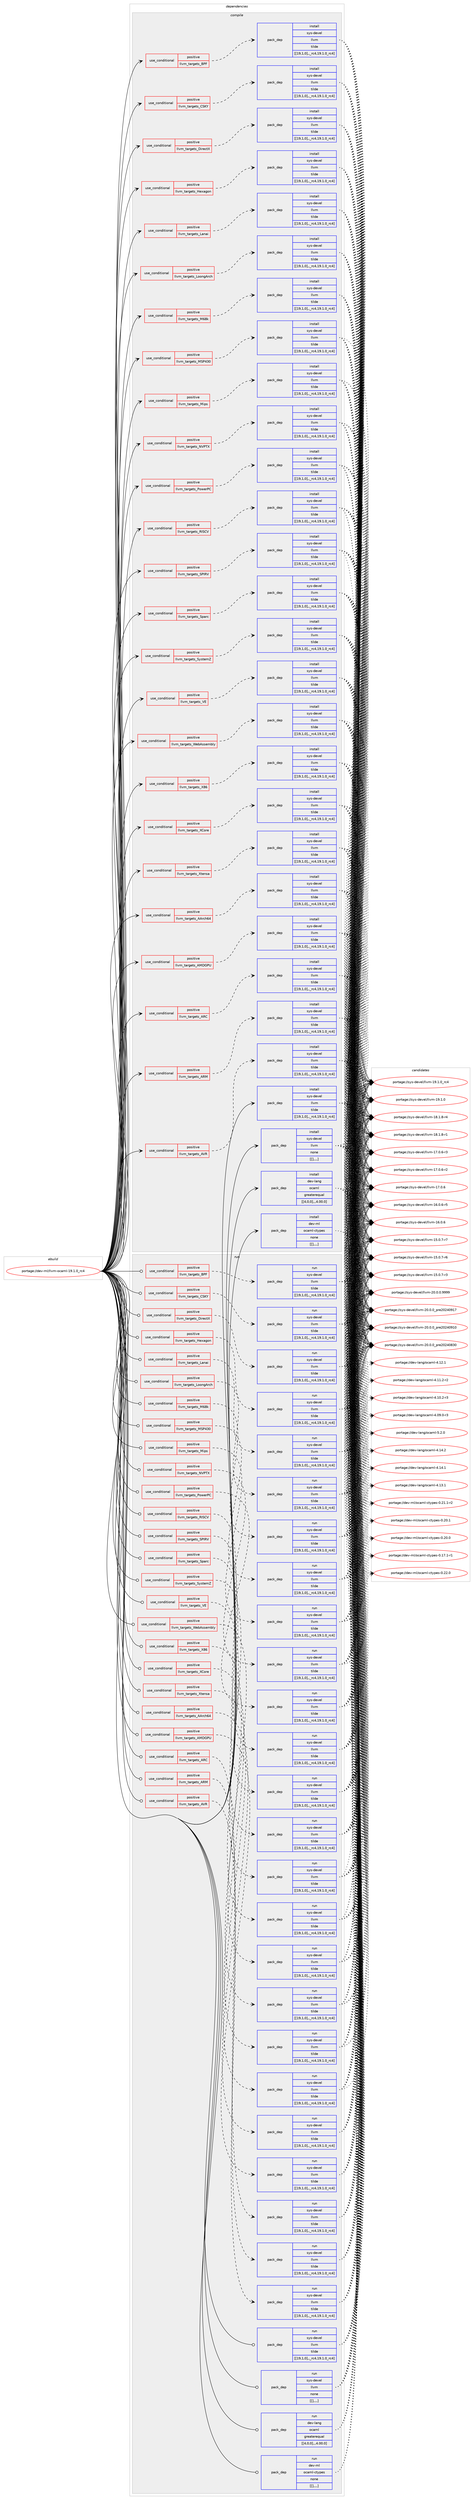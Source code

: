 digraph prolog {

# *************
# Graph options
# *************

newrank=true;
concentrate=true;
compound=true;
graph [rankdir=LR,fontname=Helvetica,fontsize=10,ranksep=1.5];#, ranksep=2.5, nodesep=0.2];
edge  [arrowhead=vee];
node  [fontname=Helvetica,fontsize=10];

# **********
# The ebuild
# **********

subgraph cluster_leftcol {
color=gray;
label=<<i>ebuild</i>>;
id [label="portage://dev-ml/llvm-ocaml-19.1.0_rc4", color=red, width=4, href="../dev-ml/llvm-ocaml-19.1.0_rc4.svg"];
}

# ****************
# The dependencies
# ****************

subgraph cluster_midcol {
color=gray;
label=<<i>dependencies</i>>;
subgraph cluster_compile {
fillcolor="#eeeeee";
style=filled;
label=<<i>compile</i>>;
subgraph cond30413 {
dependency121469 [label=<<TABLE BORDER="0" CELLBORDER="1" CELLSPACING="0" CELLPADDING="4"><TR><TD ROWSPAN="3" CELLPADDING="10">use_conditional</TD></TR><TR><TD>positive</TD></TR><TR><TD>llvm_targets_AArch64</TD></TR></TABLE>>, shape=none, color=red];
subgraph pack89892 {
dependency121470 [label=<<TABLE BORDER="0" CELLBORDER="1" CELLSPACING="0" CELLPADDING="4" WIDTH="220"><TR><TD ROWSPAN="6" CELLPADDING="30">pack_dep</TD></TR><TR><TD WIDTH="110">install</TD></TR><TR><TD>sys-devel</TD></TR><TR><TD>llvm</TD></TR><TR><TD>tilde</TD></TR><TR><TD>[[19,1,0],,_rc4,19.1.0_rc4]</TD></TR></TABLE>>, shape=none, color=blue];
}
dependency121469:e -> dependency121470:w [weight=20,style="dashed",arrowhead="vee"];
}
id:e -> dependency121469:w [weight=20,style="solid",arrowhead="vee"];
subgraph cond30414 {
dependency121471 [label=<<TABLE BORDER="0" CELLBORDER="1" CELLSPACING="0" CELLPADDING="4"><TR><TD ROWSPAN="3" CELLPADDING="10">use_conditional</TD></TR><TR><TD>positive</TD></TR><TR><TD>llvm_targets_AMDGPU</TD></TR></TABLE>>, shape=none, color=red];
subgraph pack89893 {
dependency121472 [label=<<TABLE BORDER="0" CELLBORDER="1" CELLSPACING="0" CELLPADDING="4" WIDTH="220"><TR><TD ROWSPAN="6" CELLPADDING="30">pack_dep</TD></TR><TR><TD WIDTH="110">install</TD></TR><TR><TD>sys-devel</TD></TR><TR><TD>llvm</TD></TR><TR><TD>tilde</TD></TR><TR><TD>[[19,1,0],,_rc4,19.1.0_rc4]</TD></TR></TABLE>>, shape=none, color=blue];
}
dependency121471:e -> dependency121472:w [weight=20,style="dashed",arrowhead="vee"];
}
id:e -> dependency121471:w [weight=20,style="solid",arrowhead="vee"];
subgraph cond30415 {
dependency121473 [label=<<TABLE BORDER="0" CELLBORDER="1" CELLSPACING="0" CELLPADDING="4"><TR><TD ROWSPAN="3" CELLPADDING="10">use_conditional</TD></TR><TR><TD>positive</TD></TR><TR><TD>llvm_targets_ARC</TD></TR></TABLE>>, shape=none, color=red];
subgraph pack89894 {
dependency121474 [label=<<TABLE BORDER="0" CELLBORDER="1" CELLSPACING="0" CELLPADDING="4" WIDTH="220"><TR><TD ROWSPAN="6" CELLPADDING="30">pack_dep</TD></TR><TR><TD WIDTH="110">install</TD></TR><TR><TD>sys-devel</TD></TR><TR><TD>llvm</TD></TR><TR><TD>tilde</TD></TR><TR><TD>[[19,1,0],,_rc4,19.1.0_rc4]</TD></TR></TABLE>>, shape=none, color=blue];
}
dependency121473:e -> dependency121474:w [weight=20,style="dashed",arrowhead="vee"];
}
id:e -> dependency121473:w [weight=20,style="solid",arrowhead="vee"];
subgraph cond30416 {
dependency121475 [label=<<TABLE BORDER="0" CELLBORDER="1" CELLSPACING="0" CELLPADDING="4"><TR><TD ROWSPAN="3" CELLPADDING="10">use_conditional</TD></TR><TR><TD>positive</TD></TR><TR><TD>llvm_targets_ARM</TD></TR></TABLE>>, shape=none, color=red];
subgraph pack89895 {
dependency121476 [label=<<TABLE BORDER="0" CELLBORDER="1" CELLSPACING="0" CELLPADDING="4" WIDTH="220"><TR><TD ROWSPAN="6" CELLPADDING="30">pack_dep</TD></TR><TR><TD WIDTH="110">install</TD></TR><TR><TD>sys-devel</TD></TR><TR><TD>llvm</TD></TR><TR><TD>tilde</TD></TR><TR><TD>[[19,1,0],,_rc4,19.1.0_rc4]</TD></TR></TABLE>>, shape=none, color=blue];
}
dependency121475:e -> dependency121476:w [weight=20,style="dashed",arrowhead="vee"];
}
id:e -> dependency121475:w [weight=20,style="solid",arrowhead="vee"];
subgraph cond30417 {
dependency121477 [label=<<TABLE BORDER="0" CELLBORDER="1" CELLSPACING="0" CELLPADDING="4"><TR><TD ROWSPAN="3" CELLPADDING="10">use_conditional</TD></TR><TR><TD>positive</TD></TR><TR><TD>llvm_targets_AVR</TD></TR></TABLE>>, shape=none, color=red];
subgraph pack89896 {
dependency121478 [label=<<TABLE BORDER="0" CELLBORDER="1" CELLSPACING="0" CELLPADDING="4" WIDTH="220"><TR><TD ROWSPAN="6" CELLPADDING="30">pack_dep</TD></TR><TR><TD WIDTH="110">install</TD></TR><TR><TD>sys-devel</TD></TR><TR><TD>llvm</TD></TR><TR><TD>tilde</TD></TR><TR><TD>[[19,1,0],,_rc4,19.1.0_rc4]</TD></TR></TABLE>>, shape=none, color=blue];
}
dependency121477:e -> dependency121478:w [weight=20,style="dashed",arrowhead="vee"];
}
id:e -> dependency121477:w [weight=20,style="solid",arrowhead="vee"];
subgraph cond30418 {
dependency121479 [label=<<TABLE BORDER="0" CELLBORDER="1" CELLSPACING="0" CELLPADDING="4"><TR><TD ROWSPAN="3" CELLPADDING="10">use_conditional</TD></TR><TR><TD>positive</TD></TR><TR><TD>llvm_targets_BPF</TD></TR></TABLE>>, shape=none, color=red];
subgraph pack89897 {
dependency121480 [label=<<TABLE BORDER="0" CELLBORDER="1" CELLSPACING="0" CELLPADDING="4" WIDTH="220"><TR><TD ROWSPAN="6" CELLPADDING="30">pack_dep</TD></TR><TR><TD WIDTH="110">install</TD></TR><TR><TD>sys-devel</TD></TR><TR><TD>llvm</TD></TR><TR><TD>tilde</TD></TR><TR><TD>[[19,1,0],,_rc4,19.1.0_rc4]</TD></TR></TABLE>>, shape=none, color=blue];
}
dependency121479:e -> dependency121480:w [weight=20,style="dashed",arrowhead="vee"];
}
id:e -> dependency121479:w [weight=20,style="solid",arrowhead="vee"];
subgraph cond30419 {
dependency121481 [label=<<TABLE BORDER="0" CELLBORDER="1" CELLSPACING="0" CELLPADDING="4"><TR><TD ROWSPAN="3" CELLPADDING="10">use_conditional</TD></TR><TR><TD>positive</TD></TR><TR><TD>llvm_targets_CSKY</TD></TR></TABLE>>, shape=none, color=red];
subgraph pack89898 {
dependency121482 [label=<<TABLE BORDER="0" CELLBORDER="1" CELLSPACING="0" CELLPADDING="4" WIDTH="220"><TR><TD ROWSPAN="6" CELLPADDING="30">pack_dep</TD></TR><TR><TD WIDTH="110">install</TD></TR><TR><TD>sys-devel</TD></TR><TR><TD>llvm</TD></TR><TR><TD>tilde</TD></TR><TR><TD>[[19,1,0],,_rc4,19.1.0_rc4]</TD></TR></TABLE>>, shape=none, color=blue];
}
dependency121481:e -> dependency121482:w [weight=20,style="dashed",arrowhead="vee"];
}
id:e -> dependency121481:w [weight=20,style="solid",arrowhead="vee"];
subgraph cond30420 {
dependency121483 [label=<<TABLE BORDER="0" CELLBORDER="1" CELLSPACING="0" CELLPADDING="4"><TR><TD ROWSPAN="3" CELLPADDING="10">use_conditional</TD></TR><TR><TD>positive</TD></TR><TR><TD>llvm_targets_DirectX</TD></TR></TABLE>>, shape=none, color=red];
subgraph pack89899 {
dependency121484 [label=<<TABLE BORDER="0" CELLBORDER="1" CELLSPACING="0" CELLPADDING="4" WIDTH="220"><TR><TD ROWSPAN="6" CELLPADDING="30">pack_dep</TD></TR><TR><TD WIDTH="110">install</TD></TR><TR><TD>sys-devel</TD></TR><TR><TD>llvm</TD></TR><TR><TD>tilde</TD></TR><TR><TD>[[19,1,0],,_rc4,19.1.0_rc4]</TD></TR></TABLE>>, shape=none, color=blue];
}
dependency121483:e -> dependency121484:w [weight=20,style="dashed",arrowhead="vee"];
}
id:e -> dependency121483:w [weight=20,style="solid",arrowhead="vee"];
subgraph cond30421 {
dependency121485 [label=<<TABLE BORDER="0" CELLBORDER="1" CELLSPACING="0" CELLPADDING="4"><TR><TD ROWSPAN="3" CELLPADDING="10">use_conditional</TD></TR><TR><TD>positive</TD></TR><TR><TD>llvm_targets_Hexagon</TD></TR></TABLE>>, shape=none, color=red];
subgraph pack89900 {
dependency121486 [label=<<TABLE BORDER="0" CELLBORDER="1" CELLSPACING="0" CELLPADDING="4" WIDTH="220"><TR><TD ROWSPAN="6" CELLPADDING="30">pack_dep</TD></TR><TR><TD WIDTH="110">install</TD></TR><TR><TD>sys-devel</TD></TR><TR><TD>llvm</TD></TR><TR><TD>tilde</TD></TR><TR><TD>[[19,1,0],,_rc4,19.1.0_rc4]</TD></TR></TABLE>>, shape=none, color=blue];
}
dependency121485:e -> dependency121486:w [weight=20,style="dashed",arrowhead="vee"];
}
id:e -> dependency121485:w [weight=20,style="solid",arrowhead="vee"];
subgraph cond30422 {
dependency121487 [label=<<TABLE BORDER="0" CELLBORDER="1" CELLSPACING="0" CELLPADDING="4"><TR><TD ROWSPAN="3" CELLPADDING="10">use_conditional</TD></TR><TR><TD>positive</TD></TR><TR><TD>llvm_targets_Lanai</TD></TR></TABLE>>, shape=none, color=red];
subgraph pack89901 {
dependency121488 [label=<<TABLE BORDER="0" CELLBORDER="1" CELLSPACING="0" CELLPADDING="4" WIDTH="220"><TR><TD ROWSPAN="6" CELLPADDING="30">pack_dep</TD></TR><TR><TD WIDTH="110">install</TD></TR><TR><TD>sys-devel</TD></TR><TR><TD>llvm</TD></TR><TR><TD>tilde</TD></TR><TR><TD>[[19,1,0],,_rc4,19.1.0_rc4]</TD></TR></TABLE>>, shape=none, color=blue];
}
dependency121487:e -> dependency121488:w [weight=20,style="dashed",arrowhead="vee"];
}
id:e -> dependency121487:w [weight=20,style="solid",arrowhead="vee"];
subgraph cond30423 {
dependency121489 [label=<<TABLE BORDER="0" CELLBORDER="1" CELLSPACING="0" CELLPADDING="4"><TR><TD ROWSPAN="3" CELLPADDING="10">use_conditional</TD></TR><TR><TD>positive</TD></TR><TR><TD>llvm_targets_LoongArch</TD></TR></TABLE>>, shape=none, color=red];
subgraph pack89902 {
dependency121490 [label=<<TABLE BORDER="0" CELLBORDER="1" CELLSPACING="0" CELLPADDING="4" WIDTH="220"><TR><TD ROWSPAN="6" CELLPADDING="30">pack_dep</TD></TR><TR><TD WIDTH="110">install</TD></TR><TR><TD>sys-devel</TD></TR><TR><TD>llvm</TD></TR><TR><TD>tilde</TD></TR><TR><TD>[[19,1,0],,_rc4,19.1.0_rc4]</TD></TR></TABLE>>, shape=none, color=blue];
}
dependency121489:e -> dependency121490:w [weight=20,style="dashed",arrowhead="vee"];
}
id:e -> dependency121489:w [weight=20,style="solid",arrowhead="vee"];
subgraph cond30424 {
dependency121491 [label=<<TABLE BORDER="0" CELLBORDER="1" CELLSPACING="0" CELLPADDING="4"><TR><TD ROWSPAN="3" CELLPADDING="10">use_conditional</TD></TR><TR><TD>positive</TD></TR><TR><TD>llvm_targets_M68k</TD></TR></TABLE>>, shape=none, color=red];
subgraph pack89903 {
dependency121492 [label=<<TABLE BORDER="0" CELLBORDER="1" CELLSPACING="0" CELLPADDING="4" WIDTH="220"><TR><TD ROWSPAN="6" CELLPADDING="30">pack_dep</TD></TR><TR><TD WIDTH="110">install</TD></TR><TR><TD>sys-devel</TD></TR><TR><TD>llvm</TD></TR><TR><TD>tilde</TD></TR><TR><TD>[[19,1,0],,_rc4,19.1.0_rc4]</TD></TR></TABLE>>, shape=none, color=blue];
}
dependency121491:e -> dependency121492:w [weight=20,style="dashed",arrowhead="vee"];
}
id:e -> dependency121491:w [weight=20,style="solid",arrowhead="vee"];
subgraph cond30425 {
dependency121493 [label=<<TABLE BORDER="0" CELLBORDER="1" CELLSPACING="0" CELLPADDING="4"><TR><TD ROWSPAN="3" CELLPADDING="10">use_conditional</TD></TR><TR><TD>positive</TD></TR><TR><TD>llvm_targets_MSP430</TD></TR></TABLE>>, shape=none, color=red];
subgraph pack89904 {
dependency121494 [label=<<TABLE BORDER="0" CELLBORDER="1" CELLSPACING="0" CELLPADDING="4" WIDTH="220"><TR><TD ROWSPAN="6" CELLPADDING="30">pack_dep</TD></TR><TR><TD WIDTH="110">install</TD></TR><TR><TD>sys-devel</TD></TR><TR><TD>llvm</TD></TR><TR><TD>tilde</TD></TR><TR><TD>[[19,1,0],,_rc4,19.1.0_rc4]</TD></TR></TABLE>>, shape=none, color=blue];
}
dependency121493:e -> dependency121494:w [weight=20,style="dashed",arrowhead="vee"];
}
id:e -> dependency121493:w [weight=20,style="solid",arrowhead="vee"];
subgraph cond30426 {
dependency121495 [label=<<TABLE BORDER="0" CELLBORDER="1" CELLSPACING="0" CELLPADDING="4"><TR><TD ROWSPAN="3" CELLPADDING="10">use_conditional</TD></TR><TR><TD>positive</TD></TR><TR><TD>llvm_targets_Mips</TD></TR></TABLE>>, shape=none, color=red];
subgraph pack89905 {
dependency121496 [label=<<TABLE BORDER="0" CELLBORDER="1" CELLSPACING="0" CELLPADDING="4" WIDTH="220"><TR><TD ROWSPAN="6" CELLPADDING="30">pack_dep</TD></TR><TR><TD WIDTH="110">install</TD></TR><TR><TD>sys-devel</TD></TR><TR><TD>llvm</TD></TR><TR><TD>tilde</TD></TR><TR><TD>[[19,1,0],,_rc4,19.1.0_rc4]</TD></TR></TABLE>>, shape=none, color=blue];
}
dependency121495:e -> dependency121496:w [weight=20,style="dashed",arrowhead="vee"];
}
id:e -> dependency121495:w [weight=20,style="solid",arrowhead="vee"];
subgraph cond30427 {
dependency121497 [label=<<TABLE BORDER="0" CELLBORDER="1" CELLSPACING="0" CELLPADDING="4"><TR><TD ROWSPAN="3" CELLPADDING="10">use_conditional</TD></TR><TR><TD>positive</TD></TR><TR><TD>llvm_targets_NVPTX</TD></TR></TABLE>>, shape=none, color=red];
subgraph pack89906 {
dependency121498 [label=<<TABLE BORDER="0" CELLBORDER="1" CELLSPACING="0" CELLPADDING="4" WIDTH="220"><TR><TD ROWSPAN="6" CELLPADDING="30">pack_dep</TD></TR><TR><TD WIDTH="110">install</TD></TR><TR><TD>sys-devel</TD></TR><TR><TD>llvm</TD></TR><TR><TD>tilde</TD></TR><TR><TD>[[19,1,0],,_rc4,19.1.0_rc4]</TD></TR></TABLE>>, shape=none, color=blue];
}
dependency121497:e -> dependency121498:w [weight=20,style="dashed",arrowhead="vee"];
}
id:e -> dependency121497:w [weight=20,style="solid",arrowhead="vee"];
subgraph cond30428 {
dependency121499 [label=<<TABLE BORDER="0" CELLBORDER="1" CELLSPACING="0" CELLPADDING="4"><TR><TD ROWSPAN="3" CELLPADDING="10">use_conditional</TD></TR><TR><TD>positive</TD></TR><TR><TD>llvm_targets_PowerPC</TD></TR></TABLE>>, shape=none, color=red];
subgraph pack89907 {
dependency121500 [label=<<TABLE BORDER="0" CELLBORDER="1" CELLSPACING="0" CELLPADDING="4" WIDTH="220"><TR><TD ROWSPAN="6" CELLPADDING="30">pack_dep</TD></TR><TR><TD WIDTH="110">install</TD></TR><TR><TD>sys-devel</TD></TR><TR><TD>llvm</TD></TR><TR><TD>tilde</TD></TR><TR><TD>[[19,1,0],,_rc4,19.1.0_rc4]</TD></TR></TABLE>>, shape=none, color=blue];
}
dependency121499:e -> dependency121500:w [weight=20,style="dashed",arrowhead="vee"];
}
id:e -> dependency121499:w [weight=20,style="solid",arrowhead="vee"];
subgraph cond30429 {
dependency121501 [label=<<TABLE BORDER="0" CELLBORDER="1" CELLSPACING="0" CELLPADDING="4"><TR><TD ROWSPAN="3" CELLPADDING="10">use_conditional</TD></TR><TR><TD>positive</TD></TR><TR><TD>llvm_targets_RISCV</TD></TR></TABLE>>, shape=none, color=red];
subgraph pack89908 {
dependency121502 [label=<<TABLE BORDER="0" CELLBORDER="1" CELLSPACING="0" CELLPADDING="4" WIDTH="220"><TR><TD ROWSPAN="6" CELLPADDING="30">pack_dep</TD></TR><TR><TD WIDTH="110">install</TD></TR><TR><TD>sys-devel</TD></TR><TR><TD>llvm</TD></TR><TR><TD>tilde</TD></TR><TR><TD>[[19,1,0],,_rc4,19.1.0_rc4]</TD></TR></TABLE>>, shape=none, color=blue];
}
dependency121501:e -> dependency121502:w [weight=20,style="dashed",arrowhead="vee"];
}
id:e -> dependency121501:w [weight=20,style="solid",arrowhead="vee"];
subgraph cond30430 {
dependency121503 [label=<<TABLE BORDER="0" CELLBORDER="1" CELLSPACING="0" CELLPADDING="4"><TR><TD ROWSPAN="3" CELLPADDING="10">use_conditional</TD></TR><TR><TD>positive</TD></TR><TR><TD>llvm_targets_SPIRV</TD></TR></TABLE>>, shape=none, color=red];
subgraph pack89909 {
dependency121504 [label=<<TABLE BORDER="0" CELLBORDER="1" CELLSPACING="0" CELLPADDING="4" WIDTH="220"><TR><TD ROWSPAN="6" CELLPADDING="30">pack_dep</TD></TR><TR><TD WIDTH="110">install</TD></TR><TR><TD>sys-devel</TD></TR><TR><TD>llvm</TD></TR><TR><TD>tilde</TD></TR><TR><TD>[[19,1,0],,_rc4,19.1.0_rc4]</TD></TR></TABLE>>, shape=none, color=blue];
}
dependency121503:e -> dependency121504:w [weight=20,style="dashed",arrowhead="vee"];
}
id:e -> dependency121503:w [weight=20,style="solid",arrowhead="vee"];
subgraph cond30431 {
dependency121505 [label=<<TABLE BORDER="0" CELLBORDER="1" CELLSPACING="0" CELLPADDING="4"><TR><TD ROWSPAN="3" CELLPADDING="10">use_conditional</TD></TR><TR><TD>positive</TD></TR><TR><TD>llvm_targets_Sparc</TD></TR></TABLE>>, shape=none, color=red];
subgraph pack89910 {
dependency121506 [label=<<TABLE BORDER="0" CELLBORDER="1" CELLSPACING="0" CELLPADDING="4" WIDTH="220"><TR><TD ROWSPAN="6" CELLPADDING="30">pack_dep</TD></TR><TR><TD WIDTH="110">install</TD></TR><TR><TD>sys-devel</TD></TR><TR><TD>llvm</TD></TR><TR><TD>tilde</TD></TR><TR><TD>[[19,1,0],,_rc4,19.1.0_rc4]</TD></TR></TABLE>>, shape=none, color=blue];
}
dependency121505:e -> dependency121506:w [weight=20,style="dashed",arrowhead="vee"];
}
id:e -> dependency121505:w [weight=20,style="solid",arrowhead="vee"];
subgraph cond30432 {
dependency121507 [label=<<TABLE BORDER="0" CELLBORDER="1" CELLSPACING="0" CELLPADDING="4"><TR><TD ROWSPAN="3" CELLPADDING="10">use_conditional</TD></TR><TR><TD>positive</TD></TR><TR><TD>llvm_targets_SystemZ</TD></TR></TABLE>>, shape=none, color=red];
subgraph pack89911 {
dependency121508 [label=<<TABLE BORDER="0" CELLBORDER="1" CELLSPACING="0" CELLPADDING="4" WIDTH="220"><TR><TD ROWSPAN="6" CELLPADDING="30">pack_dep</TD></TR><TR><TD WIDTH="110">install</TD></TR><TR><TD>sys-devel</TD></TR><TR><TD>llvm</TD></TR><TR><TD>tilde</TD></TR><TR><TD>[[19,1,0],,_rc4,19.1.0_rc4]</TD></TR></TABLE>>, shape=none, color=blue];
}
dependency121507:e -> dependency121508:w [weight=20,style="dashed",arrowhead="vee"];
}
id:e -> dependency121507:w [weight=20,style="solid",arrowhead="vee"];
subgraph cond30433 {
dependency121509 [label=<<TABLE BORDER="0" CELLBORDER="1" CELLSPACING="0" CELLPADDING="4"><TR><TD ROWSPAN="3" CELLPADDING="10">use_conditional</TD></TR><TR><TD>positive</TD></TR><TR><TD>llvm_targets_VE</TD></TR></TABLE>>, shape=none, color=red];
subgraph pack89912 {
dependency121510 [label=<<TABLE BORDER="0" CELLBORDER="1" CELLSPACING="0" CELLPADDING="4" WIDTH="220"><TR><TD ROWSPAN="6" CELLPADDING="30">pack_dep</TD></TR><TR><TD WIDTH="110">install</TD></TR><TR><TD>sys-devel</TD></TR><TR><TD>llvm</TD></TR><TR><TD>tilde</TD></TR><TR><TD>[[19,1,0],,_rc4,19.1.0_rc4]</TD></TR></TABLE>>, shape=none, color=blue];
}
dependency121509:e -> dependency121510:w [weight=20,style="dashed",arrowhead="vee"];
}
id:e -> dependency121509:w [weight=20,style="solid",arrowhead="vee"];
subgraph cond30434 {
dependency121511 [label=<<TABLE BORDER="0" CELLBORDER="1" CELLSPACING="0" CELLPADDING="4"><TR><TD ROWSPAN="3" CELLPADDING="10">use_conditional</TD></TR><TR><TD>positive</TD></TR><TR><TD>llvm_targets_WebAssembly</TD></TR></TABLE>>, shape=none, color=red];
subgraph pack89913 {
dependency121512 [label=<<TABLE BORDER="0" CELLBORDER="1" CELLSPACING="0" CELLPADDING="4" WIDTH="220"><TR><TD ROWSPAN="6" CELLPADDING="30">pack_dep</TD></TR><TR><TD WIDTH="110">install</TD></TR><TR><TD>sys-devel</TD></TR><TR><TD>llvm</TD></TR><TR><TD>tilde</TD></TR><TR><TD>[[19,1,0],,_rc4,19.1.0_rc4]</TD></TR></TABLE>>, shape=none, color=blue];
}
dependency121511:e -> dependency121512:w [weight=20,style="dashed",arrowhead="vee"];
}
id:e -> dependency121511:w [weight=20,style="solid",arrowhead="vee"];
subgraph cond30435 {
dependency121513 [label=<<TABLE BORDER="0" CELLBORDER="1" CELLSPACING="0" CELLPADDING="4"><TR><TD ROWSPAN="3" CELLPADDING="10">use_conditional</TD></TR><TR><TD>positive</TD></TR><TR><TD>llvm_targets_X86</TD></TR></TABLE>>, shape=none, color=red];
subgraph pack89914 {
dependency121514 [label=<<TABLE BORDER="0" CELLBORDER="1" CELLSPACING="0" CELLPADDING="4" WIDTH="220"><TR><TD ROWSPAN="6" CELLPADDING="30">pack_dep</TD></TR><TR><TD WIDTH="110">install</TD></TR><TR><TD>sys-devel</TD></TR><TR><TD>llvm</TD></TR><TR><TD>tilde</TD></TR><TR><TD>[[19,1,0],,_rc4,19.1.0_rc4]</TD></TR></TABLE>>, shape=none, color=blue];
}
dependency121513:e -> dependency121514:w [weight=20,style="dashed",arrowhead="vee"];
}
id:e -> dependency121513:w [weight=20,style="solid",arrowhead="vee"];
subgraph cond30436 {
dependency121515 [label=<<TABLE BORDER="0" CELLBORDER="1" CELLSPACING="0" CELLPADDING="4"><TR><TD ROWSPAN="3" CELLPADDING="10">use_conditional</TD></TR><TR><TD>positive</TD></TR><TR><TD>llvm_targets_XCore</TD></TR></TABLE>>, shape=none, color=red];
subgraph pack89915 {
dependency121516 [label=<<TABLE BORDER="0" CELLBORDER="1" CELLSPACING="0" CELLPADDING="4" WIDTH="220"><TR><TD ROWSPAN="6" CELLPADDING="30">pack_dep</TD></TR><TR><TD WIDTH="110">install</TD></TR><TR><TD>sys-devel</TD></TR><TR><TD>llvm</TD></TR><TR><TD>tilde</TD></TR><TR><TD>[[19,1,0],,_rc4,19.1.0_rc4]</TD></TR></TABLE>>, shape=none, color=blue];
}
dependency121515:e -> dependency121516:w [weight=20,style="dashed",arrowhead="vee"];
}
id:e -> dependency121515:w [weight=20,style="solid",arrowhead="vee"];
subgraph cond30437 {
dependency121517 [label=<<TABLE BORDER="0" CELLBORDER="1" CELLSPACING="0" CELLPADDING="4"><TR><TD ROWSPAN="3" CELLPADDING="10">use_conditional</TD></TR><TR><TD>positive</TD></TR><TR><TD>llvm_targets_Xtensa</TD></TR></TABLE>>, shape=none, color=red];
subgraph pack89916 {
dependency121518 [label=<<TABLE BORDER="0" CELLBORDER="1" CELLSPACING="0" CELLPADDING="4" WIDTH="220"><TR><TD ROWSPAN="6" CELLPADDING="30">pack_dep</TD></TR><TR><TD WIDTH="110">install</TD></TR><TR><TD>sys-devel</TD></TR><TR><TD>llvm</TD></TR><TR><TD>tilde</TD></TR><TR><TD>[[19,1,0],,_rc4,19.1.0_rc4]</TD></TR></TABLE>>, shape=none, color=blue];
}
dependency121517:e -> dependency121518:w [weight=20,style="dashed",arrowhead="vee"];
}
id:e -> dependency121517:w [weight=20,style="solid",arrowhead="vee"];
subgraph pack89917 {
dependency121519 [label=<<TABLE BORDER="0" CELLBORDER="1" CELLSPACING="0" CELLPADDING="4" WIDTH="220"><TR><TD ROWSPAN="6" CELLPADDING="30">pack_dep</TD></TR><TR><TD WIDTH="110">install</TD></TR><TR><TD>dev-lang</TD></TR><TR><TD>ocaml</TD></TR><TR><TD>greaterequal</TD></TR><TR><TD>[[4,0,0],,,4.00.0]</TD></TR></TABLE>>, shape=none, color=blue];
}
id:e -> dependency121519:w [weight=20,style="solid",arrowhead="vee"];
subgraph pack89918 {
dependency121520 [label=<<TABLE BORDER="0" CELLBORDER="1" CELLSPACING="0" CELLPADDING="4" WIDTH="220"><TR><TD ROWSPAN="6" CELLPADDING="30">pack_dep</TD></TR><TR><TD WIDTH="110">install</TD></TR><TR><TD>dev-ml</TD></TR><TR><TD>ocaml-ctypes</TD></TR><TR><TD>none</TD></TR><TR><TD>[[],,,,]</TD></TR></TABLE>>, shape=none, color=blue];
}
id:e -> dependency121520:w [weight=20,style="solid",arrowhead="vee"];
subgraph pack89919 {
dependency121521 [label=<<TABLE BORDER="0" CELLBORDER="1" CELLSPACING="0" CELLPADDING="4" WIDTH="220"><TR><TD ROWSPAN="6" CELLPADDING="30">pack_dep</TD></TR><TR><TD WIDTH="110">install</TD></TR><TR><TD>sys-devel</TD></TR><TR><TD>llvm</TD></TR><TR><TD>tilde</TD></TR><TR><TD>[[19,1,0],,_rc4,19.1.0_rc4]</TD></TR></TABLE>>, shape=none, color=blue];
}
id:e -> dependency121521:w [weight=20,style="solid",arrowhead="vee"];
subgraph pack89920 {
dependency121522 [label=<<TABLE BORDER="0" CELLBORDER="1" CELLSPACING="0" CELLPADDING="4" WIDTH="220"><TR><TD ROWSPAN="6" CELLPADDING="30">pack_dep</TD></TR><TR><TD WIDTH="110">install</TD></TR><TR><TD>sys-devel</TD></TR><TR><TD>llvm</TD></TR><TR><TD>none</TD></TR><TR><TD>[[],,,,]</TD></TR></TABLE>>, shape=none, color=blue];
}
id:e -> dependency121522:w [weight=20,style="solid",arrowhead="vee"];
}
subgraph cluster_compileandrun {
fillcolor="#eeeeee";
style=filled;
label=<<i>compile and run</i>>;
}
subgraph cluster_run {
fillcolor="#eeeeee";
style=filled;
label=<<i>run</i>>;
subgraph cond30438 {
dependency121523 [label=<<TABLE BORDER="0" CELLBORDER="1" CELLSPACING="0" CELLPADDING="4"><TR><TD ROWSPAN="3" CELLPADDING="10">use_conditional</TD></TR><TR><TD>positive</TD></TR><TR><TD>llvm_targets_AArch64</TD></TR></TABLE>>, shape=none, color=red];
subgraph pack89921 {
dependency121524 [label=<<TABLE BORDER="0" CELLBORDER="1" CELLSPACING="0" CELLPADDING="4" WIDTH="220"><TR><TD ROWSPAN="6" CELLPADDING="30">pack_dep</TD></TR><TR><TD WIDTH="110">run</TD></TR><TR><TD>sys-devel</TD></TR><TR><TD>llvm</TD></TR><TR><TD>tilde</TD></TR><TR><TD>[[19,1,0],,_rc4,19.1.0_rc4]</TD></TR></TABLE>>, shape=none, color=blue];
}
dependency121523:e -> dependency121524:w [weight=20,style="dashed",arrowhead="vee"];
}
id:e -> dependency121523:w [weight=20,style="solid",arrowhead="odot"];
subgraph cond30439 {
dependency121525 [label=<<TABLE BORDER="0" CELLBORDER="1" CELLSPACING="0" CELLPADDING="4"><TR><TD ROWSPAN="3" CELLPADDING="10">use_conditional</TD></TR><TR><TD>positive</TD></TR><TR><TD>llvm_targets_AMDGPU</TD></TR></TABLE>>, shape=none, color=red];
subgraph pack89922 {
dependency121526 [label=<<TABLE BORDER="0" CELLBORDER="1" CELLSPACING="0" CELLPADDING="4" WIDTH="220"><TR><TD ROWSPAN="6" CELLPADDING="30">pack_dep</TD></TR><TR><TD WIDTH="110">run</TD></TR><TR><TD>sys-devel</TD></TR><TR><TD>llvm</TD></TR><TR><TD>tilde</TD></TR><TR><TD>[[19,1,0],,_rc4,19.1.0_rc4]</TD></TR></TABLE>>, shape=none, color=blue];
}
dependency121525:e -> dependency121526:w [weight=20,style="dashed",arrowhead="vee"];
}
id:e -> dependency121525:w [weight=20,style="solid",arrowhead="odot"];
subgraph cond30440 {
dependency121527 [label=<<TABLE BORDER="0" CELLBORDER="1" CELLSPACING="0" CELLPADDING="4"><TR><TD ROWSPAN="3" CELLPADDING="10">use_conditional</TD></TR><TR><TD>positive</TD></TR><TR><TD>llvm_targets_ARC</TD></TR></TABLE>>, shape=none, color=red];
subgraph pack89923 {
dependency121528 [label=<<TABLE BORDER="0" CELLBORDER="1" CELLSPACING="0" CELLPADDING="4" WIDTH="220"><TR><TD ROWSPAN="6" CELLPADDING="30">pack_dep</TD></TR><TR><TD WIDTH="110">run</TD></TR><TR><TD>sys-devel</TD></TR><TR><TD>llvm</TD></TR><TR><TD>tilde</TD></TR><TR><TD>[[19,1,0],,_rc4,19.1.0_rc4]</TD></TR></TABLE>>, shape=none, color=blue];
}
dependency121527:e -> dependency121528:w [weight=20,style="dashed",arrowhead="vee"];
}
id:e -> dependency121527:w [weight=20,style="solid",arrowhead="odot"];
subgraph cond30441 {
dependency121529 [label=<<TABLE BORDER="0" CELLBORDER="1" CELLSPACING="0" CELLPADDING="4"><TR><TD ROWSPAN="3" CELLPADDING="10">use_conditional</TD></TR><TR><TD>positive</TD></TR><TR><TD>llvm_targets_ARM</TD></TR></TABLE>>, shape=none, color=red];
subgraph pack89924 {
dependency121530 [label=<<TABLE BORDER="0" CELLBORDER="1" CELLSPACING="0" CELLPADDING="4" WIDTH="220"><TR><TD ROWSPAN="6" CELLPADDING="30">pack_dep</TD></TR><TR><TD WIDTH="110">run</TD></TR><TR><TD>sys-devel</TD></TR><TR><TD>llvm</TD></TR><TR><TD>tilde</TD></TR><TR><TD>[[19,1,0],,_rc4,19.1.0_rc4]</TD></TR></TABLE>>, shape=none, color=blue];
}
dependency121529:e -> dependency121530:w [weight=20,style="dashed",arrowhead="vee"];
}
id:e -> dependency121529:w [weight=20,style="solid",arrowhead="odot"];
subgraph cond30442 {
dependency121531 [label=<<TABLE BORDER="0" CELLBORDER="1" CELLSPACING="0" CELLPADDING="4"><TR><TD ROWSPAN="3" CELLPADDING="10">use_conditional</TD></TR><TR><TD>positive</TD></TR><TR><TD>llvm_targets_AVR</TD></TR></TABLE>>, shape=none, color=red];
subgraph pack89925 {
dependency121532 [label=<<TABLE BORDER="0" CELLBORDER="1" CELLSPACING="0" CELLPADDING="4" WIDTH="220"><TR><TD ROWSPAN="6" CELLPADDING="30">pack_dep</TD></TR><TR><TD WIDTH="110">run</TD></TR><TR><TD>sys-devel</TD></TR><TR><TD>llvm</TD></TR><TR><TD>tilde</TD></TR><TR><TD>[[19,1,0],,_rc4,19.1.0_rc4]</TD></TR></TABLE>>, shape=none, color=blue];
}
dependency121531:e -> dependency121532:w [weight=20,style="dashed",arrowhead="vee"];
}
id:e -> dependency121531:w [weight=20,style="solid",arrowhead="odot"];
subgraph cond30443 {
dependency121533 [label=<<TABLE BORDER="0" CELLBORDER="1" CELLSPACING="0" CELLPADDING="4"><TR><TD ROWSPAN="3" CELLPADDING="10">use_conditional</TD></TR><TR><TD>positive</TD></TR><TR><TD>llvm_targets_BPF</TD></TR></TABLE>>, shape=none, color=red];
subgraph pack89926 {
dependency121534 [label=<<TABLE BORDER="0" CELLBORDER="1" CELLSPACING="0" CELLPADDING="4" WIDTH="220"><TR><TD ROWSPAN="6" CELLPADDING="30">pack_dep</TD></TR><TR><TD WIDTH="110">run</TD></TR><TR><TD>sys-devel</TD></TR><TR><TD>llvm</TD></TR><TR><TD>tilde</TD></TR><TR><TD>[[19,1,0],,_rc4,19.1.0_rc4]</TD></TR></TABLE>>, shape=none, color=blue];
}
dependency121533:e -> dependency121534:w [weight=20,style="dashed",arrowhead="vee"];
}
id:e -> dependency121533:w [weight=20,style="solid",arrowhead="odot"];
subgraph cond30444 {
dependency121535 [label=<<TABLE BORDER="0" CELLBORDER="1" CELLSPACING="0" CELLPADDING="4"><TR><TD ROWSPAN="3" CELLPADDING="10">use_conditional</TD></TR><TR><TD>positive</TD></TR><TR><TD>llvm_targets_CSKY</TD></TR></TABLE>>, shape=none, color=red];
subgraph pack89927 {
dependency121536 [label=<<TABLE BORDER="0" CELLBORDER="1" CELLSPACING="0" CELLPADDING="4" WIDTH="220"><TR><TD ROWSPAN="6" CELLPADDING="30">pack_dep</TD></TR><TR><TD WIDTH="110">run</TD></TR><TR><TD>sys-devel</TD></TR><TR><TD>llvm</TD></TR><TR><TD>tilde</TD></TR><TR><TD>[[19,1,0],,_rc4,19.1.0_rc4]</TD></TR></TABLE>>, shape=none, color=blue];
}
dependency121535:e -> dependency121536:w [weight=20,style="dashed",arrowhead="vee"];
}
id:e -> dependency121535:w [weight=20,style="solid",arrowhead="odot"];
subgraph cond30445 {
dependency121537 [label=<<TABLE BORDER="0" CELLBORDER="1" CELLSPACING="0" CELLPADDING="4"><TR><TD ROWSPAN="3" CELLPADDING="10">use_conditional</TD></TR><TR><TD>positive</TD></TR><TR><TD>llvm_targets_DirectX</TD></TR></TABLE>>, shape=none, color=red];
subgraph pack89928 {
dependency121538 [label=<<TABLE BORDER="0" CELLBORDER="1" CELLSPACING="0" CELLPADDING="4" WIDTH="220"><TR><TD ROWSPAN="6" CELLPADDING="30">pack_dep</TD></TR><TR><TD WIDTH="110">run</TD></TR><TR><TD>sys-devel</TD></TR><TR><TD>llvm</TD></TR><TR><TD>tilde</TD></TR><TR><TD>[[19,1,0],,_rc4,19.1.0_rc4]</TD></TR></TABLE>>, shape=none, color=blue];
}
dependency121537:e -> dependency121538:w [weight=20,style="dashed",arrowhead="vee"];
}
id:e -> dependency121537:w [weight=20,style="solid",arrowhead="odot"];
subgraph cond30446 {
dependency121539 [label=<<TABLE BORDER="0" CELLBORDER="1" CELLSPACING="0" CELLPADDING="4"><TR><TD ROWSPAN="3" CELLPADDING="10">use_conditional</TD></TR><TR><TD>positive</TD></TR><TR><TD>llvm_targets_Hexagon</TD></TR></TABLE>>, shape=none, color=red];
subgraph pack89929 {
dependency121540 [label=<<TABLE BORDER="0" CELLBORDER="1" CELLSPACING="0" CELLPADDING="4" WIDTH="220"><TR><TD ROWSPAN="6" CELLPADDING="30">pack_dep</TD></TR><TR><TD WIDTH="110">run</TD></TR><TR><TD>sys-devel</TD></TR><TR><TD>llvm</TD></TR><TR><TD>tilde</TD></TR><TR><TD>[[19,1,0],,_rc4,19.1.0_rc4]</TD></TR></TABLE>>, shape=none, color=blue];
}
dependency121539:e -> dependency121540:w [weight=20,style="dashed",arrowhead="vee"];
}
id:e -> dependency121539:w [weight=20,style="solid",arrowhead="odot"];
subgraph cond30447 {
dependency121541 [label=<<TABLE BORDER="0" CELLBORDER="1" CELLSPACING="0" CELLPADDING="4"><TR><TD ROWSPAN="3" CELLPADDING="10">use_conditional</TD></TR><TR><TD>positive</TD></TR><TR><TD>llvm_targets_Lanai</TD></TR></TABLE>>, shape=none, color=red];
subgraph pack89930 {
dependency121542 [label=<<TABLE BORDER="0" CELLBORDER="1" CELLSPACING="0" CELLPADDING="4" WIDTH="220"><TR><TD ROWSPAN="6" CELLPADDING="30">pack_dep</TD></TR><TR><TD WIDTH="110">run</TD></TR><TR><TD>sys-devel</TD></TR><TR><TD>llvm</TD></TR><TR><TD>tilde</TD></TR><TR><TD>[[19,1,0],,_rc4,19.1.0_rc4]</TD></TR></TABLE>>, shape=none, color=blue];
}
dependency121541:e -> dependency121542:w [weight=20,style="dashed",arrowhead="vee"];
}
id:e -> dependency121541:w [weight=20,style="solid",arrowhead="odot"];
subgraph cond30448 {
dependency121543 [label=<<TABLE BORDER="0" CELLBORDER="1" CELLSPACING="0" CELLPADDING="4"><TR><TD ROWSPAN="3" CELLPADDING="10">use_conditional</TD></TR><TR><TD>positive</TD></TR><TR><TD>llvm_targets_LoongArch</TD></TR></TABLE>>, shape=none, color=red];
subgraph pack89931 {
dependency121544 [label=<<TABLE BORDER="0" CELLBORDER="1" CELLSPACING="0" CELLPADDING="4" WIDTH="220"><TR><TD ROWSPAN="6" CELLPADDING="30">pack_dep</TD></TR><TR><TD WIDTH="110">run</TD></TR><TR><TD>sys-devel</TD></TR><TR><TD>llvm</TD></TR><TR><TD>tilde</TD></TR><TR><TD>[[19,1,0],,_rc4,19.1.0_rc4]</TD></TR></TABLE>>, shape=none, color=blue];
}
dependency121543:e -> dependency121544:w [weight=20,style="dashed",arrowhead="vee"];
}
id:e -> dependency121543:w [weight=20,style="solid",arrowhead="odot"];
subgraph cond30449 {
dependency121545 [label=<<TABLE BORDER="0" CELLBORDER="1" CELLSPACING="0" CELLPADDING="4"><TR><TD ROWSPAN="3" CELLPADDING="10">use_conditional</TD></TR><TR><TD>positive</TD></TR><TR><TD>llvm_targets_M68k</TD></TR></TABLE>>, shape=none, color=red];
subgraph pack89932 {
dependency121546 [label=<<TABLE BORDER="0" CELLBORDER="1" CELLSPACING="0" CELLPADDING="4" WIDTH="220"><TR><TD ROWSPAN="6" CELLPADDING="30">pack_dep</TD></TR><TR><TD WIDTH="110">run</TD></TR><TR><TD>sys-devel</TD></TR><TR><TD>llvm</TD></TR><TR><TD>tilde</TD></TR><TR><TD>[[19,1,0],,_rc4,19.1.0_rc4]</TD></TR></TABLE>>, shape=none, color=blue];
}
dependency121545:e -> dependency121546:w [weight=20,style="dashed",arrowhead="vee"];
}
id:e -> dependency121545:w [weight=20,style="solid",arrowhead="odot"];
subgraph cond30450 {
dependency121547 [label=<<TABLE BORDER="0" CELLBORDER="1" CELLSPACING="0" CELLPADDING="4"><TR><TD ROWSPAN="3" CELLPADDING="10">use_conditional</TD></TR><TR><TD>positive</TD></TR><TR><TD>llvm_targets_MSP430</TD></TR></TABLE>>, shape=none, color=red];
subgraph pack89933 {
dependency121548 [label=<<TABLE BORDER="0" CELLBORDER="1" CELLSPACING="0" CELLPADDING="4" WIDTH="220"><TR><TD ROWSPAN="6" CELLPADDING="30">pack_dep</TD></TR><TR><TD WIDTH="110">run</TD></TR><TR><TD>sys-devel</TD></TR><TR><TD>llvm</TD></TR><TR><TD>tilde</TD></TR><TR><TD>[[19,1,0],,_rc4,19.1.0_rc4]</TD></TR></TABLE>>, shape=none, color=blue];
}
dependency121547:e -> dependency121548:w [weight=20,style="dashed",arrowhead="vee"];
}
id:e -> dependency121547:w [weight=20,style="solid",arrowhead="odot"];
subgraph cond30451 {
dependency121549 [label=<<TABLE BORDER="0" CELLBORDER="1" CELLSPACING="0" CELLPADDING="4"><TR><TD ROWSPAN="3" CELLPADDING="10">use_conditional</TD></TR><TR><TD>positive</TD></TR><TR><TD>llvm_targets_Mips</TD></TR></TABLE>>, shape=none, color=red];
subgraph pack89934 {
dependency121550 [label=<<TABLE BORDER="0" CELLBORDER="1" CELLSPACING="0" CELLPADDING="4" WIDTH="220"><TR><TD ROWSPAN="6" CELLPADDING="30">pack_dep</TD></TR><TR><TD WIDTH="110">run</TD></TR><TR><TD>sys-devel</TD></TR><TR><TD>llvm</TD></TR><TR><TD>tilde</TD></TR><TR><TD>[[19,1,0],,_rc4,19.1.0_rc4]</TD></TR></TABLE>>, shape=none, color=blue];
}
dependency121549:e -> dependency121550:w [weight=20,style="dashed",arrowhead="vee"];
}
id:e -> dependency121549:w [weight=20,style="solid",arrowhead="odot"];
subgraph cond30452 {
dependency121551 [label=<<TABLE BORDER="0" CELLBORDER="1" CELLSPACING="0" CELLPADDING="4"><TR><TD ROWSPAN="3" CELLPADDING="10">use_conditional</TD></TR><TR><TD>positive</TD></TR><TR><TD>llvm_targets_NVPTX</TD></TR></TABLE>>, shape=none, color=red];
subgraph pack89935 {
dependency121552 [label=<<TABLE BORDER="0" CELLBORDER="1" CELLSPACING="0" CELLPADDING="4" WIDTH="220"><TR><TD ROWSPAN="6" CELLPADDING="30">pack_dep</TD></TR><TR><TD WIDTH="110">run</TD></TR><TR><TD>sys-devel</TD></TR><TR><TD>llvm</TD></TR><TR><TD>tilde</TD></TR><TR><TD>[[19,1,0],,_rc4,19.1.0_rc4]</TD></TR></TABLE>>, shape=none, color=blue];
}
dependency121551:e -> dependency121552:w [weight=20,style="dashed",arrowhead="vee"];
}
id:e -> dependency121551:w [weight=20,style="solid",arrowhead="odot"];
subgraph cond30453 {
dependency121553 [label=<<TABLE BORDER="0" CELLBORDER="1" CELLSPACING="0" CELLPADDING="4"><TR><TD ROWSPAN="3" CELLPADDING="10">use_conditional</TD></TR><TR><TD>positive</TD></TR><TR><TD>llvm_targets_PowerPC</TD></TR></TABLE>>, shape=none, color=red];
subgraph pack89936 {
dependency121554 [label=<<TABLE BORDER="0" CELLBORDER="1" CELLSPACING="0" CELLPADDING="4" WIDTH="220"><TR><TD ROWSPAN="6" CELLPADDING="30">pack_dep</TD></TR><TR><TD WIDTH="110">run</TD></TR><TR><TD>sys-devel</TD></TR><TR><TD>llvm</TD></TR><TR><TD>tilde</TD></TR><TR><TD>[[19,1,0],,_rc4,19.1.0_rc4]</TD></TR></TABLE>>, shape=none, color=blue];
}
dependency121553:e -> dependency121554:w [weight=20,style="dashed",arrowhead="vee"];
}
id:e -> dependency121553:w [weight=20,style="solid",arrowhead="odot"];
subgraph cond30454 {
dependency121555 [label=<<TABLE BORDER="0" CELLBORDER="1" CELLSPACING="0" CELLPADDING="4"><TR><TD ROWSPAN="3" CELLPADDING="10">use_conditional</TD></TR><TR><TD>positive</TD></TR><TR><TD>llvm_targets_RISCV</TD></TR></TABLE>>, shape=none, color=red];
subgraph pack89937 {
dependency121556 [label=<<TABLE BORDER="0" CELLBORDER="1" CELLSPACING="0" CELLPADDING="4" WIDTH="220"><TR><TD ROWSPAN="6" CELLPADDING="30">pack_dep</TD></TR><TR><TD WIDTH="110">run</TD></TR><TR><TD>sys-devel</TD></TR><TR><TD>llvm</TD></TR><TR><TD>tilde</TD></TR><TR><TD>[[19,1,0],,_rc4,19.1.0_rc4]</TD></TR></TABLE>>, shape=none, color=blue];
}
dependency121555:e -> dependency121556:w [weight=20,style="dashed",arrowhead="vee"];
}
id:e -> dependency121555:w [weight=20,style="solid",arrowhead="odot"];
subgraph cond30455 {
dependency121557 [label=<<TABLE BORDER="0" CELLBORDER="1" CELLSPACING="0" CELLPADDING="4"><TR><TD ROWSPAN="3" CELLPADDING="10">use_conditional</TD></TR><TR><TD>positive</TD></TR><TR><TD>llvm_targets_SPIRV</TD></TR></TABLE>>, shape=none, color=red];
subgraph pack89938 {
dependency121558 [label=<<TABLE BORDER="0" CELLBORDER="1" CELLSPACING="0" CELLPADDING="4" WIDTH="220"><TR><TD ROWSPAN="6" CELLPADDING="30">pack_dep</TD></TR><TR><TD WIDTH="110">run</TD></TR><TR><TD>sys-devel</TD></TR><TR><TD>llvm</TD></TR><TR><TD>tilde</TD></TR><TR><TD>[[19,1,0],,_rc4,19.1.0_rc4]</TD></TR></TABLE>>, shape=none, color=blue];
}
dependency121557:e -> dependency121558:w [weight=20,style="dashed",arrowhead="vee"];
}
id:e -> dependency121557:w [weight=20,style="solid",arrowhead="odot"];
subgraph cond30456 {
dependency121559 [label=<<TABLE BORDER="0" CELLBORDER="1" CELLSPACING="0" CELLPADDING="4"><TR><TD ROWSPAN="3" CELLPADDING="10">use_conditional</TD></TR><TR><TD>positive</TD></TR><TR><TD>llvm_targets_Sparc</TD></TR></TABLE>>, shape=none, color=red];
subgraph pack89939 {
dependency121560 [label=<<TABLE BORDER="0" CELLBORDER="1" CELLSPACING="0" CELLPADDING="4" WIDTH="220"><TR><TD ROWSPAN="6" CELLPADDING="30">pack_dep</TD></TR><TR><TD WIDTH="110">run</TD></TR><TR><TD>sys-devel</TD></TR><TR><TD>llvm</TD></TR><TR><TD>tilde</TD></TR><TR><TD>[[19,1,0],,_rc4,19.1.0_rc4]</TD></TR></TABLE>>, shape=none, color=blue];
}
dependency121559:e -> dependency121560:w [weight=20,style="dashed",arrowhead="vee"];
}
id:e -> dependency121559:w [weight=20,style="solid",arrowhead="odot"];
subgraph cond30457 {
dependency121561 [label=<<TABLE BORDER="0" CELLBORDER="1" CELLSPACING="0" CELLPADDING="4"><TR><TD ROWSPAN="3" CELLPADDING="10">use_conditional</TD></TR><TR><TD>positive</TD></TR><TR><TD>llvm_targets_SystemZ</TD></TR></TABLE>>, shape=none, color=red];
subgraph pack89940 {
dependency121562 [label=<<TABLE BORDER="0" CELLBORDER="1" CELLSPACING="0" CELLPADDING="4" WIDTH="220"><TR><TD ROWSPAN="6" CELLPADDING="30">pack_dep</TD></TR><TR><TD WIDTH="110">run</TD></TR><TR><TD>sys-devel</TD></TR><TR><TD>llvm</TD></TR><TR><TD>tilde</TD></TR><TR><TD>[[19,1,0],,_rc4,19.1.0_rc4]</TD></TR></TABLE>>, shape=none, color=blue];
}
dependency121561:e -> dependency121562:w [weight=20,style="dashed",arrowhead="vee"];
}
id:e -> dependency121561:w [weight=20,style="solid",arrowhead="odot"];
subgraph cond30458 {
dependency121563 [label=<<TABLE BORDER="0" CELLBORDER="1" CELLSPACING="0" CELLPADDING="4"><TR><TD ROWSPAN="3" CELLPADDING="10">use_conditional</TD></TR><TR><TD>positive</TD></TR><TR><TD>llvm_targets_VE</TD></TR></TABLE>>, shape=none, color=red];
subgraph pack89941 {
dependency121564 [label=<<TABLE BORDER="0" CELLBORDER="1" CELLSPACING="0" CELLPADDING="4" WIDTH="220"><TR><TD ROWSPAN="6" CELLPADDING="30">pack_dep</TD></TR><TR><TD WIDTH="110">run</TD></TR><TR><TD>sys-devel</TD></TR><TR><TD>llvm</TD></TR><TR><TD>tilde</TD></TR><TR><TD>[[19,1,0],,_rc4,19.1.0_rc4]</TD></TR></TABLE>>, shape=none, color=blue];
}
dependency121563:e -> dependency121564:w [weight=20,style="dashed",arrowhead="vee"];
}
id:e -> dependency121563:w [weight=20,style="solid",arrowhead="odot"];
subgraph cond30459 {
dependency121565 [label=<<TABLE BORDER="0" CELLBORDER="1" CELLSPACING="0" CELLPADDING="4"><TR><TD ROWSPAN="3" CELLPADDING="10">use_conditional</TD></TR><TR><TD>positive</TD></TR><TR><TD>llvm_targets_WebAssembly</TD></TR></TABLE>>, shape=none, color=red];
subgraph pack89942 {
dependency121566 [label=<<TABLE BORDER="0" CELLBORDER="1" CELLSPACING="0" CELLPADDING="4" WIDTH="220"><TR><TD ROWSPAN="6" CELLPADDING="30">pack_dep</TD></TR><TR><TD WIDTH="110">run</TD></TR><TR><TD>sys-devel</TD></TR><TR><TD>llvm</TD></TR><TR><TD>tilde</TD></TR><TR><TD>[[19,1,0],,_rc4,19.1.0_rc4]</TD></TR></TABLE>>, shape=none, color=blue];
}
dependency121565:e -> dependency121566:w [weight=20,style="dashed",arrowhead="vee"];
}
id:e -> dependency121565:w [weight=20,style="solid",arrowhead="odot"];
subgraph cond30460 {
dependency121567 [label=<<TABLE BORDER="0" CELLBORDER="1" CELLSPACING="0" CELLPADDING="4"><TR><TD ROWSPAN="3" CELLPADDING="10">use_conditional</TD></TR><TR><TD>positive</TD></TR><TR><TD>llvm_targets_X86</TD></TR></TABLE>>, shape=none, color=red];
subgraph pack89943 {
dependency121568 [label=<<TABLE BORDER="0" CELLBORDER="1" CELLSPACING="0" CELLPADDING="4" WIDTH="220"><TR><TD ROWSPAN="6" CELLPADDING="30">pack_dep</TD></TR><TR><TD WIDTH="110">run</TD></TR><TR><TD>sys-devel</TD></TR><TR><TD>llvm</TD></TR><TR><TD>tilde</TD></TR><TR><TD>[[19,1,0],,_rc4,19.1.0_rc4]</TD></TR></TABLE>>, shape=none, color=blue];
}
dependency121567:e -> dependency121568:w [weight=20,style="dashed",arrowhead="vee"];
}
id:e -> dependency121567:w [weight=20,style="solid",arrowhead="odot"];
subgraph cond30461 {
dependency121569 [label=<<TABLE BORDER="0" CELLBORDER="1" CELLSPACING="0" CELLPADDING="4"><TR><TD ROWSPAN="3" CELLPADDING="10">use_conditional</TD></TR><TR><TD>positive</TD></TR><TR><TD>llvm_targets_XCore</TD></TR></TABLE>>, shape=none, color=red];
subgraph pack89944 {
dependency121570 [label=<<TABLE BORDER="0" CELLBORDER="1" CELLSPACING="0" CELLPADDING="4" WIDTH="220"><TR><TD ROWSPAN="6" CELLPADDING="30">pack_dep</TD></TR><TR><TD WIDTH="110">run</TD></TR><TR><TD>sys-devel</TD></TR><TR><TD>llvm</TD></TR><TR><TD>tilde</TD></TR><TR><TD>[[19,1,0],,_rc4,19.1.0_rc4]</TD></TR></TABLE>>, shape=none, color=blue];
}
dependency121569:e -> dependency121570:w [weight=20,style="dashed",arrowhead="vee"];
}
id:e -> dependency121569:w [weight=20,style="solid",arrowhead="odot"];
subgraph cond30462 {
dependency121571 [label=<<TABLE BORDER="0" CELLBORDER="1" CELLSPACING="0" CELLPADDING="4"><TR><TD ROWSPAN="3" CELLPADDING="10">use_conditional</TD></TR><TR><TD>positive</TD></TR><TR><TD>llvm_targets_Xtensa</TD></TR></TABLE>>, shape=none, color=red];
subgraph pack89945 {
dependency121572 [label=<<TABLE BORDER="0" CELLBORDER="1" CELLSPACING="0" CELLPADDING="4" WIDTH="220"><TR><TD ROWSPAN="6" CELLPADDING="30">pack_dep</TD></TR><TR><TD WIDTH="110">run</TD></TR><TR><TD>sys-devel</TD></TR><TR><TD>llvm</TD></TR><TR><TD>tilde</TD></TR><TR><TD>[[19,1,0],,_rc4,19.1.0_rc4]</TD></TR></TABLE>>, shape=none, color=blue];
}
dependency121571:e -> dependency121572:w [weight=20,style="dashed",arrowhead="vee"];
}
id:e -> dependency121571:w [weight=20,style="solid",arrowhead="odot"];
subgraph pack89946 {
dependency121573 [label=<<TABLE BORDER="0" CELLBORDER="1" CELLSPACING="0" CELLPADDING="4" WIDTH="220"><TR><TD ROWSPAN="6" CELLPADDING="30">pack_dep</TD></TR><TR><TD WIDTH="110">run</TD></TR><TR><TD>dev-lang</TD></TR><TR><TD>ocaml</TD></TR><TR><TD>greaterequal</TD></TR><TR><TD>[[4,0,0],,,4.00.0]</TD></TR></TABLE>>, shape=none, color=blue];
}
id:e -> dependency121573:w [weight=20,style="solid",arrowhead="odot"];
subgraph pack89947 {
dependency121574 [label=<<TABLE BORDER="0" CELLBORDER="1" CELLSPACING="0" CELLPADDING="4" WIDTH="220"><TR><TD ROWSPAN="6" CELLPADDING="30">pack_dep</TD></TR><TR><TD WIDTH="110">run</TD></TR><TR><TD>dev-ml</TD></TR><TR><TD>ocaml-ctypes</TD></TR><TR><TD>none</TD></TR><TR><TD>[[],,,,]</TD></TR></TABLE>>, shape=none, color=blue];
}
id:e -> dependency121574:w [weight=20,style="solid",arrowhead="odot"];
subgraph pack89948 {
dependency121575 [label=<<TABLE BORDER="0" CELLBORDER="1" CELLSPACING="0" CELLPADDING="4" WIDTH="220"><TR><TD ROWSPAN="6" CELLPADDING="30">pack_dep</TD></TR><TR><TD WIDTH="110">run</TD></TR><TR><TD>sys-devel</TD></TR><TR><TD>llvm</TD></TR><TR><TD>tilde</TD></TR><TR><TD>[[19,1,0],,_rc4,19.1.0_rc4]</TD></TR></TABLE>>, shape=none, color=blue];
}
id:e -> dependency121575:w [weight=20,style="solid",arrowhead="odot"];
subgraph pack89949 {
dependency121576 [label=<<TABLE BORDER="0" CELLBORDER="1" CELLSPACING="0" CELLPADDING="4" WIDTH="220"><TR><TD ROWSPAN="6" CELLPADDING="30">pack_dep</TD></TR><TR><TD WIDTH="110">run</TD></TR><TR><TD>sys-devel</TD></TR><TR><TD>llvm</TD></TR><TR><TD>none</TD></TR><TR><TD>[[],,,,]</TD></TR></TABLE>>, shape=none, color=blue];
}
id:e -> dependency121576:w [weight=20,style="solid",arrowhead="odot"];
}
}

# **************
# The candidates
# **************

subgraph cluster_choices {
rank=same;
color=gray;
label=<<i>candidates</i>>;

subgraph choice89892 {
color=black;
nodesep=1;
choice1151211154510010111810110847108108118109455048464846484657575757 [label="portage://sys-devel/llvm-20.0.0.9999", color=red, width=4,href="../sys-devel/llvm-20.0.0.9999.svg"];
choice115121115451001011181011084710810811810945504846484648951121141015048505248574955 [label="portage://sys-devel/llvm-20.0.0_pre20240917", color=red, width=4,href="../sys-devel/llvm-20.0.0_pre20240917.svg"];
choice115121115451001011181011084710810811810945504846484648951121141015048505248574948 [label="portage://sys-devel/llvm-20.0.0_pre20240910", color=red, width=4,href="../sys-devel/llvm-20.0.0_pre20240910.svg"];
choice115121115451001011181011084710810811810945504846484648951121141015048505248565148 [label="portage://sys-devel/llvm-20.0.0_pre20240830", color=red, width=4,href="../sys-devel/llvm-20.0.0_pre20240830.svg"];
choice115121115451001011181011084710810811810945495746494648951149952 [label="portage://sys-devel/llvm-19.1.0_rc4", color=red, width=4,href="../sys-devel/llvm-19.1.0_rc4.svg"];
choice115121115451001011181011084710810811810945495746494648 [label="portage://sys-devel/llvm-19.1.0", color=red, width=4,href="../sys-devel/llvm-19.1.0.svg"];
choice1151211154510010111810110847108108118109454956464946564511452 [label="portage://sys-devel/llvm-18.1.8-r4", color=red, width=4,href="../sys-devel/llvm-18.1.8-r4.svg"];
choice1151211154510010111810110847108108118109454956464946564511449 [label="portage://sys-devel/llvm-18.1.8-r1", color=red, width=4,href="../sys-devel/llvm-18.1.8-r1.svg"];
choice1151211154510010111810110847108108118109454955464846544511451 [label="portage://sys-devel/llvm-17.0.6-r3", color=red, width=4,href="../sys-devel/llvm-17.0.6-r3.svg"];
choice1151211154510010111810110847108108118109454955464846544511450 [label="portage://sys-devel/llvm-17.0.6-r2", color=red, width=4,href="../sys-devel/llvm-17.0.6-r2.svg"];
choice115121115451001011181011084710810811810945495546484654 [label="portage://sys-devel/llvm-17.0.6", color=red, width=4,href="../sys-devel/llvm-17.0.6.svg"];
choice1151211154510010111810110847108108118109454954464846544511453 [label="portage://sys-devel/llvm-16.0.6-r5", color=red, width=4,href="../sys-devel/llvm-16.0.6-r5.svg"];
choice115121115451001011181011084710810811810945495446484654 [label="portage://sys-devel/llvm-16.0.6", color=red, width=4,href="../sys-devel/llvm-16.0.6.svg"];
choice1151211154510010111810110847108108118109454953464846554511455 [label="portage://sys-devel/llvm-15.0.7-r7", color=red, width=4,href="../sys-devel/llvm-15.0.7-r7.svg"];
choice1151211154510010111810110847108108118109454953464846554511454 [label="portage://sys-devel/llvm-15.0.7-r6", color=red, width=4,href="../sys-devel/llvm-15.0.7-r6.svg"];
choice1151211154510010111810110847108108118109454953464846554511451 [label="portage://sys-devel/llvm-15.0.7-r3", color=red, width=4,href="../sys-devel/llvm-15.0.7-r3.svg"];
dependency121470:e -> choice1151211154510010111810110847108108118109455048464846484657575757:w [style=dotted,weight="100"];
dependency121470:e -> choice115121115451001011181011084710810811810945504846484648951121141015048505248574955:w [style=dotted,weight="100"];
dependency121470:e -> choice115121115451001011181011084710810811810945504846484648951121141015048505248574948:w [style=dotted,weight="100"];
dependency121470:e -> choice115121115451001011181011084710810811810945504846484648951121141015048505248565148:w [style=dotted,weight="100"];
dependency121470:e -> choice115121115451001011181011084710810811810945495746494648951149952:w [style=dotted,weight="100"];
dependency121470:e -> choice115121115451001011181011084710810811810945495746494648:w [style=dotted,weight="100"];
dependency121470:e -> choice1151211154510010111810110847108108118109454956464946564511452:w [style=dotted,weight="100"];
dependency121470:e -> choice1151211154510010111810110847108108118109454956464946564511449:w [style=dotted,weight="100"];
dependency121470:e -> choice1151211154510010111810110847108108118109454955464846544511451:w [style=dotted,weight="100"];
dependency121470:e -> choice1151211154510010111810110847108108118109454955464846544511450:w [style=dotted,weight="100"];
dependency121470:e -> choice115121115451001011181011084710810811810945495546484654:w [style=dotted,weight="100"];
dependency121470:e -> choice1151211154510010111810110847108108118109454954464846544511453:w [style=dotted,weight="100"];
dependency121470:e -> choice115121115451001011181011084710810811810945495446484654:w [style=dotted,weight="100"];
dependency121470:e -> choice1151211154510010111810110847108108118109454953464846554511455:w [style=dotted,weight="100"];
dependency121470:e -> choice1151211154510010111810110847108108118109454953464846554511454:w [style=dotted,weight="100"];
dependency121470:e -> choice1151211154510010111810110847108108118109454953464846554511451:w [style=dotted,weight="100"];
}
subgraph choice89893 {
color=black;
nodesep=1;
choice1151211154510010111810110847108108118109455048464846484657575757 [label="portage://sys-devel/llvm-20.0.0.9999", color=red, width=4,href="../sys-devel/llvm-20.0.0.9999.svg"];
choice115121115451001011181011084710810811810945504846484648951121141015048505248574955 [label="portage://sys-devel/llvm-20.0.0_pre20240917", color=red, width=4,href="../sys-devel/llvm-20.0.0_pre20240917.svg"];
choice115121115451001011181011084710810811810945504846484648951121141015048505248574948 [label="portage://sys-devel/llvm-20.0.0_pre20240910", color=red, width=4,href="../sys-devel/llvm-20.0.0_pre20240910.svg"];
choice115121115451001011181011084710810811810945504846484648951121141015048505248565148 [label="portage://sys-devel/llvm-20.0.0_pre20240830", color=red, width=4,href="../sys-devel/llvm-20.0.0_pre20240830.svg"];
choice115121115451001011181011084710810811810945495746494648951149952 [label="portage://sys-devel/llvm-19.1.0_rc4", color=red, width=4,href="../sys-devel/llvm-19.1.0_rc4.svg"];
choice115121115451001011181011084710810811810945495746494648 [label="portage://sys-devel/llvm-19.1.0", color=red, width=4,href="../sys-devel/llvm-19.1.0.svg"];
choice1151211154510010111810110847108108118109454956464946564511452 [label="portage://sys-devel/llvm-18.1.8-r4", color=red, width=4,href="../sys-devel/llvm-18.1.8-r4.svg"];
choice1151211154510010111810110847108108118109454956464946564511449 [label="portage://sys-devel/llvm-18.1.8-r1", color=red, width=4,href="../sys-devel/llvm-18.1.8-r1.svg"];
choice1151211154510010111810110847108108118109454955464846544511451 [label="portage://sys-devel/llvm-17.0.6-r3", color=red, width=4,href="../sys-devel/llvm-17.0.6-r3.svg"];
choice1151211154510010111810110847108108118109454955464846544511450 [label="portage://sys-devel/llvm-17.0.6-r2", color=red, width=4,href="../sys-devel/llvm-17.0.6-r2.svg"];
choice115121115451001011181011084710810811810945495546484654 [label="portage://sys-devel/llvm-17.0.6", color=red, width=4,href="../sys-devel/llvm-17.0.6.svg"];
choice1151211154510010111810110847108108118109454954464846544511453 [label="portage://sys-devel/llvm-16.0.6-r5", color=red, width=4,href="../sys-devel/llvm-16.0.6-r5.svg"];
choice115121115451001011181011084710810811810945495446484654 [label="portage://sys-devel/llvm-16.0.6", color=red, width=4,href="../sys-devel/llvm-16.0.6.svg"];
choice1151211154510010111810110847108108118109454953464846554511455 [label="portage://sys-devel/llvm-15.0.7-r7", color=red, width=4,href="../sys-devel/llvm-15.0.7-r7.svg"];
choice1151211154510010111810110847108108118109454953464846554511454 [label="portage://sys-devel/llvm-15.0.7-r6", color=red, width=4,href="../sys-devel/llvm-15.0.7-r6.svg"];
choice1151211154510010111810110847108108118109454953464846554511451 [label="portage://sys-devel/llvm-15.0.7-r3", color=red, width=4,href="../sys-devel/llvm-15.0.7-r3.svg"];
dependency121472:e -> choice1151211154510010111810110847108108118109455048464846484657575757:w [style=dotted,weight="100"];
dependency121472:e -> choice115121115451001011181011084710810811810945504846484648951121141015048505248574955:w [style=dotted,weight="100"];
dependency121472:e -> choice115121115451001011181011084710810811810945504846484648951121141015048505248574948:w [style=dotted,weight="100"];
dependency121472:e -> choice115121115451001011181011084710810811810945504846484648951121141015048505248565148:w [style=dotted,weight="100"];
dependency121472:e -> choice115121115451001011181011084710810811810945495746494648951149952:w [style=dotted,weight="100"];
dependency121472:e -> choice115121115451001011181011084710810811810945495746494648:w [style=dotted,weight="100"];
dependency121472:e -> choice1151211154510010111810110847108108118109454956464946564511452:w [style=dotted,weight="100"];
dependency121472:e -> choice1151211154510010111810110847108108118109454956464946564511449:w [style=dotted,weight="100"];
dependency121472:e -> choice1151211154510010111810110847108108118109454955464846544511451:w [style=dotted,weight="100"];
dependency121472:e -> choice1151211154510010111810110847108108118109454955464846544511450:w [style=dotted,weight="100"];
dependency121472:e -> choice115121115451001011181011084710810811810945495546484654:w [style=dotted,weight="100"];
dependency121472:e -> choice1151211154510010111810110847108108118109454954464846544511453:w [style=dotted,weight="100"];
dependency121472:e -> choice115121115451001011181011084710810811810945495446484654:w [style=dotted,weight="100"];
dependency121472:e -> choice1151211154510010111810110847108108118109454953464846554511455:w [style=dotted,weight="100"];
dependency121472:e -> choice1151211154510010111810110847108108118109454953464846554511454:w [style=dotted,weight="100"];
dependency121472:e -> choice1151211154510010111810110847108108118109454953464846554511451:w [style=dotted,weight="100"];
}
subgraph choice89894 {
color=black;
nodesep=1;
choice1151211154510010111810110847108108118109455048464846484657575757 [label="portage://sys-devel/llvm-20.0.0.9999", color=red, width=4,href="../sys-devel/llvm-20.0.0.9999.svg"];
choice115121115451001011181011084710810811810945504846484648951121141015048505248574955 [label="portage://sys-devel/llvm-20.0.0_pre20240917", color=red, width=4,href="../sys-devel/llvm-20.0.0_pre20240917.svg"];
choice115121115451001011181011084710810811810945504846484648951121141015048505248574948 [label="portage://sys-devel/llvm-20.0.0_pre20240910", color=red, width=4,href="../sys-devel/llvm-20.0.0_pre20240910.svg"];
choice115121115451001011181011084710810811810945504846484648951121141015048505248565148 [label="portage://sys-devel/llvm-20.0.0_pre20240830", color=red, width=4,href="../sys-devel/llvm-20.0.0_pre20240830.svg"];
choice115121115451001011181011084710810811810945495746494648951149952 [label="portage://sys-devel/llvm-19.1.0_rc4", color=red, width=4,href="../sys-devel/llvm-19.1.0_rc4.svg"];
choice115121115451001011181011084710810811810945495746494648 [label="portage://sys-devel/llvm-19.1.0", color=red, width=4,href="../sys-devel/llvm-19.1.0.svg"];
choice1151211154510010111810110847108108118109454956464946564511452 [label="portage://sys-devel/llvm-18.1.8-r4", color=red, width=4,href="../sys-devel/llvm-18.1.8-r4.svg"];
choice1151211154510010111810110847108108118109454956464946564511449 [label="portage://sys-devel/llvm-18.1.8-r1", color=red, width=4,href="../sys-devel/llvm-18.1.8-r1.svg"];
choice1151211154510010111810110847108108118109454955464846544511451 [label="portage://sys-devel/llvm-17.0.6-r3", color=red, width=4,href="../sys-devel/llvm-17.0.6-r3.svg"];
choice1151211154510010111810110847108108118109454955464846544511450 [label="portage://sys-devel/llvm-17.0.6-r2", color=red, width=4,href="../sys-devel/llvm-17.0.6-r2.svg"];
choice115121115451001011181011084710810811810945495546484654 [label="portage://sys-devel/llvm-17.0.6", color=red, width=4,href="../sys-devel/llvm-17.0.6.svg"];
choice1151211154510010111810110847108108118109454954464846544511453 [label="portage://sys-devel/llvm-16.0.6-r5", color=red, width=4,href="../sys-devel/llvm-16.0.6-r5.svg"];
choice115121115451001011181011084710810811810945495446484654 [label="portage://sys-devel/llvm-16.0.6", color=red, width=4,href="../sys-devel/llvm-16.0.6.svg"];
choice1151211154510010111810110847108108118109454953464846554511455 [label="portage://sys-devel/llvm-15.0.7-r7", color=red, width=4,href="../sys-devel/llvm-15.0.7-r7.svg"];
choice1151211154510010111810110847108108118109454953464846554511454 [label="portage://sys-devel/llvm-15.0.7-r6", color=red, width=4,href="../sys-devel/llvm-15.0.7-r6.svg"];
choice1151211154510010111810110847108108118109454953464846554511451 [label="portage://sys-devel/llvm-15.0.7-r3", color=red, width=4,href="../sys-devel/llvm-15.0.7-r3.svg"];
dependency121474:e -> choice1151211154510010111810110847108108118109455048464846484657575757:w [style=dotted,weight="100"];
dependency121474:e -> choice115121115451001011181011084710810811810945504846484648951121141015048505248574955:w [style=dotted,weight="100"];
dependency121474:e -> choice115121115451001011181011084710810811810945504846484648951121141015048505248574948:w [style=dotted,weight="100"];
dependency121474:e -> choice115121115451001011181011084710810811810945504846484648951121141015048505248565148:w [style=dotted,weight="100"];
dependency121474:e -> choice115121115451001011181011084710810811810945495746494648951149952:w [style=dotted,weight="100"];
dependency121474:e -> choice115121115451001011181011084710810811810945495746494648:w [style=dotted,weight="100"];
dependency121474:e -> choice1151211154510010111810110847108108118109454956464946564511452:w [style=dotted,weight="100"];
dependency121474:e -> choice1151211154510010111810110847108108118109454956464946564511449:w [style=dotted,weight="100"];
dependency121474:e -> choice1151211154510010111810110847108108118109454955464846544511451:w [style=dotted,weight="100"];
dependency121474:e -> choice1151211154510010111810110847108108118109454955464846544511450:w [style=dotted,weight="100"];
dependency121474:e -> choice115121115451001011181011084710810811810945495546484654:w [style=dotted,weight="100"];
dependency121474:e -> choice1151211154510010111810110847108108118109454954464846544511453:w [style=dotted,weight="100"];
dependency121474:e -> choice115121115451001011181011084710810811810945495446484654:w [style=dotted,weight="100"];
dependency121474:e -> choice1151211154510010111810110847108108118109454953464846554511455:w [style=dotted,weight="100"];
dependency121474:e -> choice1151211154510010111810110847108108118109454953464846554511454:w [style=dotted,weight="100"];
dependency121474:e -> choice1151211154510010111810110847108108118109454953464846554511451:w [style=dotted,weight="100"];
}
subgraph choice89895 {
color=black;
nodesep=1;
choice1151211154510010111810110847108108118109455048464846484657575757 [label="portage://sys-devel/llvm-20.0.0.9999", color=red, width=4,href="../sys-devel/llvm-20.0.0.9999.svg"];
choice115121115451001011181011084710810811810945504846484648951121141015048505248574955 [label="portage://sys-devel/llvm-20.0.0_pre20240917", color=red, width=4,href="../sys-devel/llvm-20.0.0_pre20240917.svg"];
choice115121115451001011181011084710810811810945504846484648951121141015048505248574948 [label="portage://sys-devel/llvm-20.0.0_pre20240910", color=red, width=4,href="../sys-devel/llvm-20.0.0_pre20240910.svg"];
choice115121115451001011181011084710810811810945504846484648951121141015048505248565148 [label="portage://sys-devel/llvm-20.0.0_pre20240830", color=red, width=4,href="../sys-devel/llvm-20.0.0_pre20240830.svg"];
choice115121115451001011181011084710810811810945495746494648951149952 [label="portage://sys-devel/llvm-19.1.0_rc4", color=red, width=4,href="../sys-devel/llvm-19.1.0_rc4.svg"];
choice115121115451001011181011084710810811810945495746494648 [label="portage://sys-devel/llvm-19.1.0", color=red, width=4,href="../sys-devel/llvm-19.1.0.svg"];
choice1151211154510010111810110847108108118109454956464946564511452 [label="portage://sys-devel/llvm-18.1.8-r4", color=red, width=4,href="../sys-devel/llvm-18.1.8-r4.svg"];
choice1151211154510010111810110847108108118109454956464946564511449 [label="portage://sys-devel/llvm-18.1.8-r1", color=red, width=4,href="../sys-devel/llvm-18.1.8-r1.svg"];
choice1151211154510010111810110847108108118109454955464846544511451 [label="portage://sys-devel/llvm-17.0.6-r3", color=red, width=4,href="../sys-devel/llvm-17.0.6-r3.svg"];
choice1151211154510010111810110847108108118109454955464846544511450 [label="portage://sys-devel/llvm-17.0.6-r2", color=red, width=4,href="../sys-devel/llvm-17.0.6-r2.svg"];
choice115121115451001011181011084710810811810945495546484654 [label="portage://sys-devel/llvm-17.0.6", color=red, width=4,href="../sys-devel/llvm-17.0.6.svg"];
choice1151211154510010111810110847108108118109454954464846544511453 [label="portage://sys-devel/llvm-16.0.6-r5", color=red, width=4,href="../sys-devel/llvm-16.0.6-r5.svg"];
choice115121115451001011181011084710810811810945495446484654 [label="portage://sys-devel/llvm-16.0.6", color=red, width=4,href="../sys-devel/llvm-16.0.6.svg"];
choice1151211154510010111810110847108108118109454953464846554511455 [label="portage://sys-devel/llvm-15.0.7-r7", color=red, width=4,href="../sys-devel/llvm-15.0.7-r7.svg"];
choice1151211154510010111810110847108108118109454953464846554511454 [label="portage://sys-devel/llvm-15.0.7-r6", color=red, width=4,href="../sys-devel/llvm-15.0.7-r6.svg"];
choice1151211154510010111810110847108108118109454953464846554511451 [label="portage://sys-devel/llvm-15.0.7-r3", color=red, width=4,href="../sys-devel/llvm-15.0.7-r3.svg"];
dependency121476:e -> choice1151211154510010111810110847108108118109455048464846484657575757:w [style=dotted,weight="100"];
dependency121476:e -> choice115121115451001011181011084710810811810945504846484648951121141015048505248574955:w [style=dotted,weight="100"];
dependency121476:e -> choice115121115451001011181011084710810811810945504846484648951121141015048505248574948:w [style=dotted,weight="100"];
dependency121476:e -> choice115121115451001011181011084710810811810945504846484648951121141015048505248565148:w [style=dotted,weight="100"];
dependency121476:e -> choice115121115451001011181011084710810811810945495746494648951149952:w [style=dotted,weight="100"];
dependency121476:e -> choice115121115451001011181011084710810811810945495746494648:w [style=dotted,weight="100"];
dependency121476:e -> choice1151211154510010111810110847108108118109454956464946564511452:w [style=dotted,weight="100"];
dependency121476:e -> choice1151211154510010111810110847108108118109454956464946564511449:w [style=dotted,weight="100"];
dependency121476:e -> choice1151211154510010111810110847108108118109454955464846544511451:w [style=dotted,weight="100"];
dependency121476:e -> choice1151211154510010111810110847108108118109454955464846544511450:w [style=dotted,weight="100"];
dependency121476:e -> choice115121115451001011181011084710810811810945495546484654:w [style=dotted,weight="100"];
dependency121476:e -> choice1151211154510010111810110847108108118109454954464846544511453:w [style=dotted,weight="100"];
dependency121476:e -> choice115121115451001011181011084710810811810945495446484654:w [style=dotted,weight="100"];
dependency121476:e -> choice1151211154510010111810110847108108118109454953464846554511455:w [style=dotted,weight="100"];
dependency121476:e -> choice1151211154510010111810110847108108118109454953464846554511454:w [style=dotted,weight="100"];
dependency121476:e -> choice1151211154510010111810110847108108118109454953464846554511451:w [style=dotted,weight="100"];
}
subgraph choice89896 {
color=black;
nodesep=1;
choice1151211154510010111810110847108108118109455048464846484657575757 [label="portage://sys-devel/llvm-20.0.0.9999", color=red, width=4,href="../sys-devel/llvm-20.0.0.9999.svg"];
choice115121115451001011181011084710810811810945504846484648951121141015048505248574955 [label="portage://sys-devel/llvm-20.0.0_pre20240917", color=red, width=4,href="../sys-devel/llvm-20.0.0_pre20240917.svg"];
choice115121115451001011181011084710810811810945504846484648951121141015048505248574948 [label="portage://sys-devel/llvm-20.0.0_pre20240910", color=red, width=4,href="../sys-devel/llvm-20.0.0_pre20240910.svg"];
choice115121115451001011181011084710810811810945504846484648951121141015048505248565148 [label="portage://sys-devel/llvm-20.0.0_pre20240830", color=red, width=4,href="../sys-devel/llvm-20.0.0_pre20240830.svg"];
choice115121115451001011181011084710810811810945495746494648951149952 [label="portage://sys-devel/llvm-19.1.0_rc4", color=red, width=4,href="../sys-devel/llvm-19.1.0_rc4.svg"];
choice115121115451001011181011084710810811810945495746494648 [label="portage://sys-devel/llvm-19.1.0", color=red, width=4,href="../sys-devel/llvm-19.1.0.svg"];
choice1151211154510010111810110847108108118109454956464946564511452 [label="portage://sys-devel/llvm-18.1.8-r4", color=red, width=4,href="../sys-devel/llvm-18.1.8-r4.svg"];
choice1151211154510010111810110847108108118109454956464946564511449 [label="portage://sys-devel/llvm-18.1.8-r1", color=red, width=4,href="../sys-devel/llvm-18.1.8-r1.svg"];
choice1151211154510010111810110847108108118109454955464846544511451 [label="portage://sys-devel/llvm-17.0.6-r3", color=red, width=4,href="../sys-devel/llvm-17.0.6-r3.svg"];
choice1151211154510010111810110847108108118109454955464846544511450 [label="portage://sys-devel/llvm-17.0.6-r2", color=red, width=4,href="../sys-devel/llvm-17.0.6-r2.svg"];
choice115121115451001011181011084710810811810945495546484654 [label="portage://sys-devel/llvm-17.0.6", color=red, width=4,href="../sys-devel/llvm-17.0.6.svg"];
choice1151211154510010111810110847108108118109454954464846544511453 [label="portage://sys-devel/llvm-16.0.6-r5", color=red, width=4,href="../sys-devel/llvm-16.0.6-r5.svg"];
choice115121115451001011181011084710810811810945495446484654 [label="portage://sys-devel/llvm-16.0.6", color=red, width=4,href="../sys-devel/llvm-16.0.6.svg"];
choice1151211154510010111810110847108108118109454953464846554511455 [label="portage://sys-devel/llvm-15.0.7-r7", color=red, width=4,href="../sys-devel/llvm-15.0.7-r7.svg"];
choice1151211154510010111810110847108108118109454953464846554511454 [label="portage://sys-devel/llvm-15.0.7-r6", color=red, width=4,href="../sys-devel/llvm-15.0.7-r6.svg"];
choice1151211154510010111810110847108108118109454953464846554511451 [label="portage://sys-devel/llvm-15.0.7-r3", color=red, width=4,href="../sys-devel/llvm-15.0.7-r3.svg"];
dependency121478:e -> choice1151211154510010111810110847108108118109455048464846484657575757:w [style=dotted,weight="100"];
dependency121478:e -> choice115121115451001011181011084710810811810945504846484648951121141015048505248574955:w [style=dotted,weight="100"];
dependency121478:e -> choice115121115451001011181011084710810811810945504846484648951121141015048505248574948:w [style=dotted,weight="100"];
dependency121478:e -> choice115121115451001011181011084710810811810945504846484648951121141015048505248565148:w [style=dotted,weight="100"];
dependency121478:e -> choice115121115451001011181011084710810811810945495746494648951149952:w [style=dotted,weight="100"];
dependency121478:e -> choice115121115451001011181011084710810811810945495746494648:w [style=dotted,weight="100"];
dependency121478:e -> choice1151211154510010111810110847108108118109454956464946564511452:w [style=dotted,weight="100"];
dependency121478:e -> choice1151211154510010111810110847108108118109454956464946564511449:w [style=dotted,weight="100"];
dependency121478:e -> choice1151211154510010111810110847108108118109454955464846544511451:w [style=dotted,weight="100"];
dependency121478:e -> choice1151211154510010111810110847108108118109454955464846544511450:w [style=dotted,weight="100"];
dependency121478:e -> choice115121115451001011181011084710810811810945495546484654:w [style=dotted,weight="100"];
dependency121478:e -> choice1151211154510010111810110847108108118109454954464846544511453:w [style=dotted,weight="100"];
dependency121478:e -> choice115121115451001011181011084710810811810945495446484654:w [style=dotted,weight="100"];
dependency121478:e -> choice1151211154510010111810110847108108118109454953464846554511455:w [style=dotted,weight="100"];
dependency121478:e -> choice1151211154510010111810110847108108118109454953464846554511454:w [style=dotted,weight="100"];
dependency121478:e -> choice1151211154510010111810110847108108118109454953464846554511451:w [style=dotted,weight="100"];
}
subgraph choice89897 {
color=black;
nodesep=1;
choice1151211154510010111810110847108108118109455048464846484657575757 [label="portage://sys-devel/llvm-20.0.0.9999", color=red, width=4,href="../sys-devel/llvm-20.0.0.9999.svg"];
choice115121115451001011181011084710810811810945504846484648951121141015048505248574955 [label="portage://sys-devel/llvm-20.0.0_pre20240917", color=red, width=4,href="../sys-devel/llvm-20.0.0_pre20240917.svg"];
choice115121115451001011181011084710810811810945504846484648951121141015048505248574948 [label="portage://sys-devel/llvm-20.0.0_pre20240910", color=red, width=4,href="../sys-devel/llvm-20.0.0_pre20240910.svg"];
choice115121115451001011181011084710810811810945504846484648951121141015048505248565148 [label="portage://sys-devel/llvm-20.0.0_pre20240830", color=red, width=4,href="../sys-devel/llvm-20.0.0_pre20240830.svg"];
choice115121115451001011181011084710810811810945495746494648951149952 [label="portage://sys-devel/llvm-19.1.0_rc4", color=red, width=4,href="../sys-devel/llvm-19.1.0_rc4.svg"];
choice115121115451001011181011084710810811810945495746494648 [label="portage://sys-devel/llvm-19.1.0", color=red, width=4,href="../sys-devel/llvm-19.1.0.svg"];
choice1151211154510010111810110847108108118109454956464946564511452 [label="portage://sys-devel/llvm-18.1.8-r4", color=red, width=4,href="../sys-devel/llvm-18.1.8-r4.svg"];
choice1151211154510010111810110847108108118109454956464946564511449 [label="portage://sys-devel/llvm-18.1.8-r1", color=red, width=4,href="../sys-devel/llvm-18.1.8-r1.svg"];
choice1151211154510010111810110847108108118109454955464846544511451 [label="portage://sys-devel/llvm-17.0.6-r3", color=red, width=4,href="../sys-devel/llvm-17.0.6-r3.svg"];
choice1151211154510010111810110847108108118109454955464846544511450 [label="portage://sys-devel/llvm-17.0.6-r2", color=red, width=4,href="../sys-devel/llvm-17.0.6-r2.svg"];
choice115121115451001011181011084710810811810945495546484654 [label="portage://sys-devel/llvm-17.0.6", color=red, width=4,href="../sys-devel/llvm-17.0.6.svg"];
choice1151211154510010111810110847108108118109454954464846544511453 [label="portage://sys-devel/llvm-16.0.6-r5", color=red, width=4,href="../sys-devel/llvm-16.0.6-r5.svg"];
choice115121115451001011181011084710810811810945495446484654 [label="portage://sys-devel/llvm-16.0.6", color=red, width=4,href="../sys-devel/llvm-16.0.6.svg"];
choice1151211154510010111810110847108108118109454953464846554511455 [label="portage://sys-devel/llvm-15.0.7-r7", color=red, width=4,href="../sys-devel/llvm-15.0.7-r7.svg"];
choice1151211154510010111810110847108108118109454953464846554511454 [label="portage://sys-devel/llvm-15.0.7-r6", color=red, width=4,href="../sys-devel/llvm-15.0.7-r6.svg"];
choice1151211154510010111810110847108108118109454953464846554511451 [label="portage://sys-devel/llvm-15.0.7-r3", color=red, width=4,href="../sys-devel/llvm-15.0.7-r3.svg"];
dependency121480:e -> choice1151211154510010111810110847108108118109455048464846484657575757:w [style=dotted,weight="100"];
dependency121480:e -> choice115121115451001011181011084710810811810945504846484648951121141015048505248574955:w [style=dotted,weight="100"];
dependency121480:e -> choice115121115451001011181011084710810811810945504846484648951121141015048505248574948:w [style=dotted,weight="100"];
dependency121480:e -> choice115121115451001011181011084710810811810945504846484648951121141015048505248565148:w [style=dotted,weight="100"];
dependency121480:e -> choice115121115451001011181011084710810811810945495746494648951149952:w [style=dotted,weight="100"];
dependency121480:e -> choice115121115451001011181011084710810811810945495746494648:w [style=dotted,weight="100"];
dependency121480:e -> choice1151211154510010111810110847108108118109454956464946564511452:w [style=dotted,weight="100"];
dependency121480:e -> choice1151211154510010111810110847108108118109454956464946564511449:w [style=dotted,weight="100"];
dependency121480:e -> choice1151211154510010111810110847108108118109454955464846544511451:w [style=dotted,weight="100"];
dependency121480:e -> choice1151211154510010111810110847108108118109454955464846544511450:w [style=dotted,weight="100"];
dependency121480:e -> choice115121115451001011181011084710810811810945495546484654:w [style=dotted,weight="100"];
dependency121480:e -> choice1151211154510010111810110847108108118109454954464846544511453:w [style=dotted,weight="100"];
dependency121480:e -> choice115121115451001011181011084710810811810945495446484654:w [style=dotted,weight="100"];
dependency121480:e -> choice1151211154510010111810110847108108118109454953464846554511455:w [style=dotted,weight="100"];
dependency121480:e -> choice1151211154510010111810110847108108118109454953464846554511454:w [style=dotted,weight="100"];
dependency121480:e -> choice1151211154510010111810110847108108118109454953464846554511451:w [style=dotted,weight="100"];
}
subgraph choice89898 {
color=black;
nodesep=1;
choice1151211154510010111810110847108108118109455048464846484657575757 [label="portage://sys-devel/llvm-20.0.0.9999", color=red, width=4,href="../sys-devel/llvm-20.0.0.9999.svg"];
choice115121115451001011181011084710810811810945504846484648951121141015048505248574955 [label="portage://sys-devel/llvm-20.0.0_pre20240917", color=red, width=4,href="../sys-devel/llvm-20.0.0_pre20240917.svg"];
choice115121115451001011181011084710810811810945504846484648951121141015048505248574948 [label="portage://sys-devel/llvm-20.0.0_pre20240910", color=red, width=4,href="../sys-devel/llvm-20.0.0_pre20240910.svg"];
choice115121115451001011181011084710810811810945504846484648951121141015048505248565148 [label="portage://sys-devel/llvm-20.0.0_pre20240830", color=red, width=4,href="../sys-devel/llvm-20.0.0_pre20240830.svg"];
choice115121115451001011181011084710810811810945495746494648951149952 [label="portage://sys-devel/llvm-19.1.0_rc4", color=red, width=4,href="../sys-devel/llvm-19.1.0_rc4.svg"];
choice115121115451001011181011084710810811810945495746494648 [label="portage://sys-devel/llvm-19.1.0", color=red, width=4,href="../sys-devel/llvm-19.1.0.svg"];
choice1151211154510010111810110847108108118109454956464946564511452 [label="portage://sys-devel/llvm-18.1.8-r4", color=red, width=4,href="../sys-devel/llvm-18.1.8-r4.svg"];
choice1151211154510010111810110847108108118109454956464946564511449 [label="portage://sys-devel/llvm-18.1.8-r1", color=red, width=4,href="../sys-devel/llvm-18.1.8-r1.svg"];
choice1151211154510010111810110847108108118109454955464846544511451 [label="portage://sys-devel/llvm-17.0.6-r3", color=red, width=4,href="../sys-devel/llvm-17.0.6-r3.svg"];
choice1151211154510010111810110847108108118109454955464846544511450 [label="portage://sys-devel/llvm-17.0.6-r2", color=red, width=4,href="../sys-devel/llvm-17.0.6-r2.svg"];
choice115121115451001011181011084710810811810945495546484654 [label="portage://sys-devel/llvm-17.0.6", color=red, width=4,href="../sys-devel/llvm-17.0.6.svg"];
choice1151211154510010111810110847108108118109454954464846544511453 [label="portage://sys-devel/llvm-16.0.6-r5", color=red, width=4,href="../sys-devel/llvm-16.0.6-r5.svg"];
choice115121115451001011181011084710810811810945495446484654 [label="portage://sys-devel/llvm-16.0.6", color=red, width=4,href="../sys-devel/llvm-16.0.6.svg"];
choice1151211154510010111810110847108108118109454953464846554511455 [label="portage://sys-devel/llvm-15.0.7-r7", color=red, width=4,href="../sys-devel/llvm-15.0.7-r7.svg"];
choice1151211154510010111810110847108108118109454953464846554511454 [label="portage://sys-devel/llvm-15.0.7-r6", color=red, width=4,href="../sys-devel/llvm-15.0.7-r6.svg"];
choice1151211154510010111810110847108108118109454953464846554511451 [label="portage://sys-devel/llvm-15.0.7-r3", color=red, width=4,href="../sys-devel/llvm-15.0.7-r3.svg"];
dependency121482:e -> choice1151211154510010111810110847108108118109455048464846484657575757:w [style=dotted,weight="100"];
dependency121482:e -> choice115121115451001011181011084710810811810945504846484648951121141015048505248574955:w [style=dotted,weight="100"];
dependency121482:e -> choice115121115451001011181011084710810811810945504846484648951121141015048505248574948:w [style=dotted,weight="100"];
dependency121482:e -> choice115121115451001011181011084710810811810945504846484648951121141015048505248565148:w [style=dotted,weight="100"];
dependency121482:e -> choice115121115451001011181011084710810811810945495746494648951149952:w [style=dotted,weight="100"];
dependency121482:e -> choice115121115451001011181011084710810811810945495746494648:w [style=dotted,weight="100"];
dependency121482:e -> choice1151211154510010111810110847108108118109454956464946564511452:w [style=dotted,weight="100"];
dependency121482:e -> choice1151211154510010111810110847108108118109454956464946564511449:w [style=dotted,weight="100"];
dependency121482:e -> choice1151211154510010111810110847108108118109454955464846544511451:w [style=dotted,weight="100"];
dependency121482:e -> choice1151211154510010111810110847108108118109454955464846544511450:w [style=dotted,weight="100"];
dependency121482:e -> choice115121115451001011181011084710810811810945495546484654:w [style=dotted,weight="100"];
dependency121482:e -> choice1151211154510010111810110847108108118109454954464846544511453:w [style=dotted,weight="100"];
dependency121482:e -> choice115121115451001011181011084710810811810945495446484654:w [style=dotted,weight="100"];
dependency121482:e -> choice1151211154510010111810110847108108118109454953464846554511455:w [style=dotted,weight="100"];
dependency121482:e -> choice1151211154510010111810110847108108118109454953464846554511454:w [style=dotted,weight="100"];
dependency121482:e -> choice1151211154510010111810110847108108118109454953464846554511451:w [style=dotted,weight="100"];
}
subgraph choice89899 {
color=black;
nodesep=1;
choice1151211154510010111810110847108108118109455048464846484657575757 [label="portage://sys-devel/llvm-20.0.0.9999", color=red, width=4,href="../sys-devel/llvm-20.0.0.9999.svg"];
choice115121115451001011181011084710810811810945504846484648951121141015048505248574955 [label="portage://sys-devel/llvm-20.0.0_pre20240917", color=red, width=4,href="../sys-devel/llvm-20.0.0_pre20240917.svg"];
choice115121115451001011181011084710810811810945504846484648951121141015048505248574948 [label="portage://sys-devel/llvm-20.0.0_pre20240910", color=red, width=4,href="../sys-devel/llvm-20.0.0_pre20240910.svg"];
choice115121115451001011181011084710810811810945504846484648951121141015048505248565148 [label="portage://sys-devel/llvm-20.0.0_pre20240830", color=red, width=4,href="../sys-devel/llvm-20.0.0_pre20240830.svg"];
choice115121115451001011181011084710810811810945495746494648951149952 [label="portage://sys-devel/llvm-19.1.0_rc4", color=red, width=4,href="../sys-devel/llvm-19.1.0_rc4.svg"];
choice115121115451001011181011084710810811810945495746494648 [label="portage://sys-devel/llvm-19.1.0", color=red, width=4,href="../sys-devel/llvm-19.1.0.svg"];
choice1151211154510010111810110847108108118109454956464946564511452 [label="portage://sys-devel/llvm-18.1.8-r4", color=red, width=4,href="../sys-devel/llvm-18.1.8-r4.svg"];
choice1151211154510010111810110847108108118109454956464946564511449 [label="portage://sys-devel/llvm-18.1.8-r1", color=red, width=4,href="../sys-devel/llvm-18.1.8-r1.svg"];
choice1151211154510010111810110847108108118109454955464846544511451 [label="portage://sys-devel/llvm-17.0.6-r3", color=red, width=4,href="../sys-devel/llvm-17.0.6-r3.svg"];
choice1151211154510010111810110847108108118109454955464846544511450 [label="portage://sys-devel/llvm-17.0.6-r2", color=red, width=4,href="../sys-devel/llvm-17.0.6-r2.svg"];
choice115121115451001011181011084710810811810945495546484654 [label="portage://sys-devel/llvm-17.0.6", color=red, width=4,href="../sys-devel/llvm-17.0.6.svg"];
choice1151211154510010111810110847108108118109454954464846544511453 [label="portage://sys-devel/llvm-16.0.6-r5", color=red, width=4,href="../sys-devel/llvm-16.0.6-r5.svg"];
choice115121115451001011181011084710810811810945495446484654 [label="portage://sys-devel/llvm-16.0.6", color=red, width=4,href="../sys-devel/llvm-16.0.6.svg"];
choice1151211154510010111810110847108108118109454953464846554511455 [label="portage://sys-devel/llvm-15.0.7-r7", color=red, width=4,href="../sys-devel/llvm-15.0.7-r7.svg"];
choice1151211154510010111810110847108108118109454953464846554511454 [label="portage://sys-devel/llvm-15.0.7-r6", color=red, width=4,href="../sys-devel/llvm-15.0.7-r6.svg"];
choice1151211154510010111810110847108108118109454953464846554511451 [label="portage://sys-devel/llvm-15.0.7-r3", color=red, width=4,href="../sys-devel/llvm-15.0.7-r3.svg"];
dependency121484:e -> choice1151211154510010111810110847108108118109455048464846484657575757:w [style=dotted,weight="100"];
dependency121484:e -> choice115121115451001011181011084710810811810945504846484648951121141015048505248574955:w [style=dotted,weight="100"];
dependency121484:e -> choice115121115451001011181011084710810811810945504846484648951121141015048505248574948:w [style=dotted,weight="100"];
dependency121484:e -> choice115121115451001011181011084710810811810945504846484648951121141015048505248565148:w [style=dotted,weight="100"];
dependency121484:e -> choice115121115451001011181011084710810811810945495746494648951149952:w [style=dotted,weight="100"];
dependency121484:e -> choice115121115451001011181011084710810811810945495746494648:w [style=dotted,weight="100"];
dependency121484:e -> choice1151211154510010111810110847108108118109454956464946564511452:w [style=dotted,weight="100"];
dependency121484:e -> choice1151211154510010111810110847108108118109454956464946564511449:w [style=dotted,weight="100"];
dependency121484:e -> choice1151211154510010111810110847108108118109454955464846544511451:w [style=dotted,weight="100"];
dependency121484:e -> choice1151211154510010111810110847108108118109454955464846544511450:w [style=dotted,weight="100"];
dependency121484:e -> choice115121115451001011181011084710810811810945495546484654:w [style=dotted,weight="100"];
dependency121484:e -> choice1151211154510010111810110847108108118109454954464846544511453:w [style=dotted,weight="100"];
dependency121484:e -> choice115121115451001011181011084710810811810945495446484654:w [style=dotted,weight="100"];
dependency121484:e -> choice1151211154510010111810110847108108118109454953464846554511455:w [style=dotted,weight="100"];
dependency121484:e -> choice1151211154510010111810110847108108118109454953464846554511454:w [style=dotted,weight="100"];
dependency121484:e -> choice1151211154510010111810110847108108118109454953464846554511451:w [style=dotted,weight="100"];
}
subgraph choice89900 {
color=black;
nodesep=1;
choice1151211154510010111810110847108108118109455048464846484657575757 [label="portage://sys-devel/llvm-20.0.0.9999", color=red, width=4,href="../sys-devel/llvm-20.0.0.9999.svg"];
choice115121115451001011181011084710810811810945504846484648951121141015048505248574955 [label="portage://sys-devel/llvm-20.0.0_pre20240917", color=red, width=4,href="../sys-devel/llvm-20.0.0_pre20240917.svg"];
choice115121115451001011181011084710810811810945504846484648951121141015048505248574948 [label="portage://sys-devel/llvm-20.0.0_pre20240910", color=red, width=4,href="../sys-devel/llvm-20.0.0_pre20240910.svg"];
choice115121115451001011181011084710810811810945504846484648951121141015048505248565148 [label="portage://sys-devel/llvm-20.0.0_pre20240830", color=red, width=4,href="../sys-devel/llvm-20.0.0_pre20240830.svg"];
choice115121115451001011181011084710810811810945495746494648951149952 [label="portage://sys-devel/llvm-19.1.0_rc4", color=red, width=4,href="../sys-devel/llvm-19.1.0_rc4.svg"];
choice115121115451001011181011084710810811810945495746494648 [label="portage://sys-devel/llvm-19.1.0", color=red, width=4,href="../sys-devel/llvm-19.1.0.svg"];
choice1151211154510010111810110847108108118109454956464946564511452 [label="portage://sys-devel/llvm-18.1.8-r4", color=red, width=4,href="../sys-devel/llvm-18.1.8-r4.svg"];
choice1151211154510010111810110847108108118109454956464946564511449 [label="portage://sys-devel/llvm-18.1.8-r1", color=red, width=4,href="../sys-devel/llvm-18.1.8-r1.svg"];
choice1151211154510010111810110847108108118109454955464846544511451 [label="portage://sys-devel/llvm-17.0.6-r3", color=red, width=4,href="../sys-devel/llvm-17.0.6-r3.svg"];
choice1151211154510010111810110847108108118109454955464846544511450 [label="portage://sys-devel/llvm-17.0.6-r2", color=red, width=4,href="../sys-devel/llvm-17.0.6-r2.svg"];
choice115121115451001011181011084710810811810945495546484654 [label="portage://sys-devel/llvm-17.0.6", color=red, width=4,href="../sys-devel/llvm-17.0.6.svg"];
choice1151211154510010111810110847108108118109454954464846544511453 [label="portage://sys-devel/llvm-16.0.6-r5", color=red, width=4,href="../sys-devel/llvm-16.0.6-r5.svg"];
choice115121115451001011181011084710810811810945495446484654 [label="portage://sys-devel/llvm-16.0.6", color=red, width=4,href="../sys-devel/llvm-16.0.6.svg"];
choice1151211154510010111810110847108108118109454953464846554511455 [label="portage://sys-devel/llvm-15.0.7-r7", color=red, width=4,href="../sys-devel/llvm-15.0.7-r7.svg"];
choice1151211154510010111810110847108108118109454953464846554511454 [label="portage://sys-devel/llvm-15.0.7-r6", color=red, width=4,href="../sys-devel/llvm-15.0.7-r6.svg"];
choice1151211154510010111810110847108108118109454953464846554511451 [label="portage://sys-devel/llvm-15.0.7-r3", color=red, width=4,href="../sys-devel/llvm-15.0.7-r3.svg"];
dependency121486:e -> choice1151211154510010111810110847108108118109455048464846484657575757:w [style=dotted,weight="100"];
dependency121486:e -> choice115121115451001011181011084710810811810945504846484648951121141015048505248574955:w [style=dotted,weight="100"];
dependency121486:e -> choice115121115451001011181011084710810811810945504846484648951121141015048505248574948:w [style=dotted,weight="100"];
dependency121486:e -> choice115121115451001011181011084710810811810945504846484648951121141015048505248565148:w [style=dotted,weight="100"];
dependency121486:e -> choice115121115451001011181011084710810811810945495746494648951149952:w [style=dotted,weight="100"];
dependency121486:e -> choice115121115451001011181011084710810811810945495746494648:w [style=dotted,weight="100"];
dependency121486:e -> choice1151211154510010111810110847108108118109454956464946564511452:w [style=dotted,weight="100"];
dependency121486:e -> choice1151211154510010111810110847108108118109454956464946564511449:w [style=dotted,weight="100"];
dependency121486:e -> choice1151211154510010111810110847108108118109454955464846544511451:w [style=dotted,weight="100"];
dependency121486:e -> choice1151211154510010111810110847108108118109454955464846544511450:w [style=dotted,weight="100"];
dependency121486:e -> choice115121115451001011181011084710810811810945495546484654:w [style=dotted,weight="100"];
dependency121486:e -> choice1151211154510010111810110847108108118109454954464846544511453:w [style=dotted,weight="100"];
dependency121486:e -> choice115121115451001011181011084710810811810945495446484654:w [style=dotted,weight="100"];
dependency121486:e -> choice1151211154510010111810110847108108118109454953464846554511455:w [style=dotted,weight="100"];
dependency121486:e -> choice1151211154510010111810110847108108118109454953464846554511454:w [style=dotted,weight="100"];
dependency121486:e -> choice1151211154510010111810110847108108118109454953464846554511451:w [style=dotted,weight="100"];
}
subgraph choice89901 {
color=black;
nodesep=1;
choice1151211154510010111810110847108108118109455048464846484657575757 [label="portage://sys-devel/llvm-20.0.0.9999", color=red, width=4,href="../sys-devel/llvm-20.0.0.9999.svg"];
choice115121115451001011181011084710810811810945504846484648951121141015048505248574955 [label="portage://sys-devel/llvm-20.0.0_pre20240917", color=red, width=4,href="../sys-devel/llvm-20.0.0_pre20240917.svg"];
choice115121115451001011181011084710810811810945504846484648951121141015048505248574948 [label="portage://sys-devel/llvm-20.0.0_pre20240910", color=red, width=4,href="../sys-devel/llvm-20.0.0_pre20240910.svg"];
choice115121115451001011181011084710810811810945504846484648951121141015048505248565148 [label="portage://sys-devel/llvm-20.0.0_pre20240830", color=red, width=4,href="../sys-devel/llvm-20.0.0_pre20240830.svg"];
choice115121115451001011181011084710810811810945495746494648951149952 [label="portage://sys-devel/llvm-19.1.0_rc4", color=red, width=4,href="../sys-devel/llvm-19.1.0_rc4.svg"];
choice115121115451001011181011084710810811810945495746494648 [label="portage://sys-devel/llvm-19.1.0", color=red, width=4,href="../sys-devel/llvm-19.1.0.svg"];
choice1151211154510010111810110847108108118109454956464946564511452 [label="portage://sys-devel/llvm-18.1.8-r4", color=red, width=4,href="../sys-devel/llvm-18.1.8-r4.svg"];
choice1151211154510010111810110847108108118109454956464946564511449 [label="portage://sys-devel/llvm-18.1.8-r1", color=red, width=4,href="../sys-devel/llvm-18.1.8-r1.svg"];
choice1151211154510010111810110847108108118109454955464846544511451 [label="portage://sys-devel/llvm-17.0.6-r3", color=red, width=4,href="../sys-devel/llvm-17.0.6-r3.svg"];
choice1151211154510010111810110847108108118109454955464846544511450 [label="portage://sys-devel/llvm-17.0.6-r2", color=red, width=4,href="../sys-devel/llvm-17.0.6-r2.svg"];
choice115121115451001011181011084710810811810945495546484654 [label="portage://sys-devel/llvm-17.0.6", color=red, width=4,href="../sys-devel/llvm-17.0.6.svg"];
choice1151211154510010111810110847108108118109454954464846544511453 [label="portage://sys-devel/llvm-16.0.6-r5", color=red, width=4,href="../sys-devel/llvm-16.0.6-r5.svg"];
choice115121115451001011181011084710810811810945495446484654 [label="portage://sys-devel/llvm-16.0.6", color=red, width=4,href="../sys-devel/llvm-16.0.6.svg"];
choice1151211154510010111810110847108108118109454953464846554511455 [label="portage://sys-devel/llvm-15.0.7-r7", color=red, width=4,href="../sys-devel/llvm-15.0.7-r7.svg"];
choice1151211154510010111810110847108108118109454953464846554511454 [label="portage://sys-devel/llvm-15.0.7-r6", color=red, width=4,href="../sys-devel/llvm-15.0.7-r6.svg"];
choice1151211154510010111810110847108108118109454953464846554511451 [label="portage://sys-devel/llvm-15.0.7-r3", color=red, width=4,href="../sys-devel/llvm-15.0.7-r3.svg"];
dependency121488:e -> choice1151211154510010111810110847108108118109455048464846484657575757:w [style=dotted,weight="100"];
dependency121488:e -> choice115121115451001011181011084710810811810945504846484648951121141015048505248574955:w [style=dotted,weight="100"];
dependency121488:e -> choice115121115451001011181011084710810811810945504846484648951121141015048505248574948:w [style=dotted,weight="100"];
dependency121488:e -> choice115121115451001011181011084710810811810945504846484648951121141015048505248565148:w [style=dotted,weight="100"];
dependency121488:e -> choice115121115451001011181011084710810811810945495746494648951149952:w [style=dotted,weight="100"];
dependency121488:e -> choice115121115451001011181011084710810811810945495746494648:w [style=dotted,weight="100"];
dependency121488:e -> choice1151211154510010111810110847108108118109454956464946564511452:w [style=dotted,weight="100"];
dependency121488:e -> choice1151211154510010111810110847108108118109454956464946564511449:w [style=dotted,weight="100"];
dependency121488:e -> choice1151211154510010111810110847108108118109454955464846544511451:w [style=dotted,weight="100"];
dependency121488:e -> choice1151211154510010111810110847108108118109454955464846544511450:w [style=dotted,weight="100"];
dependency121488:e -> choice115121115451001011181011084710810811810945495546484654:w [style=dotted,weight="100"];
dependency121488:e -> choice1151211154510010111810110847108108118109454954464846544511453:w [style=dotted,weight="100"];
dependency121488:e -> choice115121115451001011181011084710810811810945495446484654:w [style=dotted,weight="100"];
dependency121488:e -> choice1151211154510010111810110847108108118109454953464846554511455:w [style=dotted,weight="100"];
dependency121488:e -> choice1151211154510010111810110847108108118109454953464846554511454:w [style=dotted,weight="100"];
dependency121488:e -> choice1151211154510010111810110847108108118109454953464846554511451:w [style=dotted,weight="100"];
}
subgraph choice89902 {
color=black;
nodesep=1;
choice1151211154510010111810110847108108118109455048464846484657575757 [label="portage://sys-devel/llvm-20.0.0.9999", color=red, width=4,href="../sys-devel/llvm-20.0.0.9999.svg"];
choice115121115451001011181011084710810811810945504846484648951121141015048505248574955 [label="portage://sys-devel/llvm-20.0.0_pre20240917", color=red, width=4,href="../sys-devel/llvm-20.0.0_pre20240917.svg"];
choice115121115451001011181011084710810811810945504846484648951121141015048505248574948 [label="portage://sys-devel/llvm-20.0.0_pre20240910", color=red, width=4,href="../sys-devel/llvm-20.0.0_pre20240910.svg"];
choice115121115451001011181011084710810811810945504846484648951121141015048505248565148 [label="portage://sys-devel/llvm-20.0.0_pre20240830", color=red, width=4,href="../sys-devel/llvm-20.0.0_pre20240830.svg"];
choice115121115451001011181011084710810811810945495746494648951149952 [label="portage://sys-devel/llvm-19.1.0_rc4", color=red, width=4,href="../sys-devel/llvm-19.1.0_rc4.svg"];
choice115121115451001011181011084710810811810945495746494648 [label="portage://sys-devel/llvm-19.1.0", color=red, width=4,href="../sys-devel/llvm-19.1.0.svg"];
choice1151211154510010111810110847108108118109454956464946564511452 [label="portage://sys-devel/llvm-18.1.8-r4", color=red, width=4,href="../sys-devel/llvm-18.1.8-r4.svg"];
choice1151211154510010111810110847108108118109454956464946564511449 [label="portage://sys-devel/llvm-18.1.8-r1", color=red, width=4,href="../sys-devel/llvm-18.1.8-r1.svg"];
choice1151211154510010111810110847108108118109454955464846544511451 [label="portage://sys-devel/llvm-17.0.6-r3", color=red, width=4,href="../sys-devel/llvm-17.0.6-r3.svg"];
choice1151211154510010111810110847108108118109454955464846544511450 [label="portage://sys-devel/llvm-17.0.6-r2", color=red, width=4,href="../sys-devel/llvm-17.0.6-r2.svg"];
choice115121115451001011181011084710810811810945495546484654 [label="portage://sys-devel/llvm-17.0.6", color=red, width=4,href="../sys-devel/llvm-17.0.6.svg"];
choice1151211154510010111810110847108108118109454954464846544511453 [label="portage://sys-devel/llvm-16.0.6-r5", color=red, width=4,href="../sys-devel/llvm-16.0.6-r5.svg"];
choice115121115451001011181011084710810811810945495446484654 [label="portage://sys-devel/llvm-16.0.6", color=red, width=4,href="../sys-devel/llvm-16.0.6.svg"];
choice1151211154510010111810110847108108118109454953464846554511455 [label="portage://sys-devel/llvm-15.0.7-r7", color=red, width=4,href="../sys-devel/llvm-15.0.7-r7.svg"];
choice1151211154510010111810110847108108118109454953464846554511454 [label="portage://sys-devel/llvm-15.0.7-r6", color=red, width=4,href="../sys-devel/llvm-15.0.7-r6.svg"];
choice1151211154510010111810110847108108118109454953464846554511451 [label="portage://sys-devel/llvm-15.0.7-r3", color=red, width=4,href="../sys-devel/llvm-15.0.7-r3.svg"];
dependency121490:e -> choice1151211154510010111810110847108108118109455048464846484657575757:w [style=dotted,weight="100"];
dependency121490:e -> choice115121115451001011181011084710810811810945504846484648951121141015048505248574955:w [style=dotted,weight="100"];
dependency121490:e -> choice115121115451001011181011084710810811810945504846484648951121141015048505248574948:w [style=dotted,weight="100"];
dependency121490:e -> choice115121115451001011181011084710810811810945504846484648951121141015048505248565148:w [style=dotted,weight="100"];
dependency121490:e -> choice115121115451001011181011084710810811810945495746494648951149952:w [style=dotted,weight="100"];
dependency121490:e -> choice115121115451001011181011084710810811810945495746494648:w [style=dotted,weight="100"];
dependency121490:e -> choice1151211154510010111810110847108108118109454956464946564511452:w [style=dotted,weight="100"];
dependency121490:e -> choice1151211154510010111810110847108108118109454956464946564511449:w [style=dotted,weight="100"];
dependency121490:e -> choice1151211154510010111810110847108108118109454955464846544511451:w [style=dotted,weight="100"];
dependency121490:e -> choice1151211154510010111810110847108108118109454955464846544511450:w [style=dotted,weight="100"];
dependency121490:e -> choice115121115451001011181011084710810811810945495546484654:w [style=dotted,weight="100"];
dependency121490:e -> choice1151211154510010111810110847108108118109454954464846544511453:w [style=dotted,weight="100"];
dependency121490:e -> choice115121115451001011181011084710810811810945495446484654:w [style=dotted,weight="100"];
dependency121490:e -> choice1151211154510010111810110847108108118109454953464846554511455:w [style=dotted,weight="100"];
dependency121490:e -> choice1151211154510010111810110847108108118109454953464846554511454:w [style=dotted,weight="100"];
dependency121490:e -> choice1151211154510010111810110847108108118109454953464846554511451:w [style=dotted,weight="100"];
}
subgraph choice89903 {
color=black;
nodesep=1;
choice1151211154510010111810110847108108118109455048464846484657575757 [label="portage://sys-devel/llvm-20.0.0.9999", color=red, width=4,href="../sys-devel/llvm-20.0.0.9999.svg"];
choice115121115451001011181011084710810811810945504846484648951121141015048505248574955 [label="portage://sys-devel/llvm-20.0.0_pre20240917", color=red, width=4,href="../sys-devel/llvm-20.0.0_pre20240917.svg"];
choice115121115451001011181011084710810811810945504846484648951121141015048505248574948 [label="portage://sys-devel/llvm-20.0.0_pre20240910", color=red, width=4,href="../sys-devel/llvm-20.0.0_pre20240910.svg"];
choice115121115451001011181011084710810811810945504846484648951121141015048505248565148 [label="portage://sys-devel/llvm-20.0.0_pre20240830", color=red, width=4,href="../sys-devel/llvm-20.0.0_pre20240830.svg"];
choice115121115451001011181011084710810811810945495746494648951149952 [label="portage://sys-devel/llvm-19.1.0_rc4", color=red, width=4,href="../sys-devel/llvm-19.1.0_rc4.svg"];
choice115121115451001011181011084710810811810945495746494648 [label="portage://sys-devel/llvm-19.1.0", color=red, width=4,href="../sys-devel/llvm-19.1.0.svg"];
choice1151211154510010111810110847108108118109454956464946564511452 [label="portage://sys-devel/llvm-18.1.8-r4", color=red, width=4,href="../sys-devel/llvm-18.1.8-r4.svg"];
choice1151211154510010111810110847108108118109454956464946564511449 [label="portage://sys-devel/llvm-18.1.8-r1", color=red, width=4,href="../sys-devel/llvm-18.1.8-r1.svg"];
choice1151211154510010111810110847108108118109454955464846544511451 [label="portage://sys-devel/llvm-17.0.6-r3", color=red, width=4,href="../sys-devel/llvm-17.0.6-r3.svg"];
choice1151211154510010111810110847108108118109454955464846544511450 [label="portage://sys-devel/llvm-17.0.6-r2", color=red, width=4,href="../sys-devel/llvm-17.0.6-r2.svg"];
choice115121115451001011181011084710810811810945495546484654 [label="portage://sys-devel/llvm-17.0.6", color=red, width=4,href="../sys-devel/llvm-17.0.6.svg"];
choice1151211154510010111810110847108108118109454954464846544511453 [label="portage://sys-devel/llvm-16.0.6-r5", color=red, width=4,href="../sys-devel/llvm-16.0.6-r5.svg"];
choice115121115451001011181011084710810811810945495446484654 [label="portage://sys-devel/llvm-16.0.6", color=red, width=4,href="../sys-devel/llvm-16.0.6.svg"];
choice1151211154510010111810110847108108118109454953464846554511455 [label="portage://sys-devel/llvm-15.0.7-r7", color=red, width=4,href="../sys-devel/llvm-15.0.7-r7.svg"];
choice1151211154510010111810110847108108118109454953464846554511454 [label="portage://sys-devel/llvm-15.0.7-r6", color=red, width=4,href="../sys-devel/llvm-15.0.7-r6.svg"];
choice1151211154510010111810110847108108118109454953464846554511451 [label="portage://sys-devel/llvm-15.0.7-r3", color=red, width=4,href="../sys-devel/llvm-15.0.7-r3.svg"];
dependency121492:e -> choice1151211154510010111810110847108108118109455048464846484657575757:w [style=dotted,weight="100"];
dependency121492:e -> choice115121115451001011181011084710810811810945504846484648951121141015048505248574955:w [style=dotted,weight="100"];
dependency121492:e -> choice115121115451001011181011084710810811810945504846484648951121141015048505248574948:w [style=dotted,weight="100"];
dependency121492:e -> choice115121115451001011181011084710810811810945504846484648951121141015048505248565148:w [style=dotted,weight="100"];
dependency121492:e -> choice115121115451001011181011084710810811810945495746494648951149952:w [style=dotted,weight="100"];
dependency121492:e -> choice115121115451001011181011084710810811810945495746494648:w [style=dotted,weight="100"];
dependency121492:e -> choice1151211154510010111810110847108108118109454956464946564511452:w [style=dotted,weight="100"];
dependency121492:e -> choice1151211154510010111810110847108108118109454956464946564511449:w [style=dotted,weight="100"];
dependency121492:e -> choice1151211154510010111810110847108108118109454955464846544511451:w [style=dotted,weight="100"];
dependency121492:e -> choice1151211154510010111810110847108108118109454955464846544511450:w [style=dotted,weight="100"];
dependency121492:e -> choice115121115451001011181011084710810811810945495546484654:w [style=dotted,weight="100"];
dependency121492:e -> choice1151211154510010111810110847108108118109454954464846544511453:w [style=dotted,weight="100"];
dependency121492:e -> choice115121115451001011181011084710810811810945495446484654:w [style=dotted,weight="100"];
dependency121492:e -> choice1151211154510010111810110847108108118109454953464846554511455:w [style=dotted,weight="100"];
dependency121492:e -> choice1151211154510010111810110847108108118109454953464846554511454:w [style=dotted,weight="100"];
dependency121492:e -> choice1151211154510010111810110847108108118109454953464846554511451:w [style=dotted,weight="100"];
}
subgraph choice89904 {
color=black;
nodesep=1;
choice1151211154510010111810110847108108118109455048464846484657575757 [label="portage://sys-devel/llvm-20.0.0.9999", color=red, width=4,href="../sys-devel/llvm-20.0.0.9999.svg"];
choice115121115451001011181011084710810811810945504846484648951121141015048505248574955 [label="portage://sys-devel/llvm-20.0.0_pre20240917", color=red, width=4,href="../sys-devel/llvm-20.0.0_pre20240917.svg"];
choice115121115451001011181011084710810811810945504846484648951121141015048505248574948 [label="portage://sys-devel/llvm-20.0.0_pre20240910", color=red, width=4,href="../sys-devel/llvm-20.0.0_pre20240910.svg"];
choice115121115451001011181011084710810811810945504846484648951121141015048505248565148 [label="portage://sys-devel/llvm-20.0.0_pre20240830", color=red, width=4,href="../sys-devel/llvm-20.0.0_pre20240830.svg"];
choice115121115451001011181011084710810811810945495746494648951149952 [label="portage://sys-devel/llvm-19.1.0_rc4", color=red, width=4,href="../sys-devel/llvm-19.1.0_rc4.svg"];
choice115121115451001011181011084710810811810945495746494648 [label="portage://sys-devel/llvm-19.1.0", color=red, width=4,href="../sys-devel/llvm-19.1.0.svg"];
choice1151211154510010111810110847108108118109454956464946564511452 [label="portage://sys-devel/llvm-18.1.8-r4", color=red, width=4,href="../sys-devel/llvm-18.1.8-r4.svg"];
choice1151211154510010111810110847108108118109454956464946564511449 [label="portage://sys-devel/llvm-18.1.8-r1", color=red, width=4,href="../sys-devel/llvm-18.1.8-r1.svg"];
choice1151211154510010111810110847108108118109454955464846544511451 [label="portage://sys-devel/llvm-17.0.6-r3", color=red, width=4,href="../sys-devel/llvm-17.0.6-r3.svg"];
choice1151211154510010111810110847108108118109454955464846544511450 [label="portage://sys-devel/llvm-17.0.6-r2", color=red, width=4,href="../sys-devel/llvm-17.0.6-r2.svg"];
choice115121115451001011181011084710810811810945495546484654 [label="portage://sys-devel/llvm-17.0.6", color=red, width=4,href="../sys-devel/llvm-17.0.6.svg"];
choice1151211154510010111810110847108108118109454954464846544511453 [label="portage://sys-devel/llvm-16.0.6-r5", color=red, width=4,href="../sys-devel/llvm-16.0.6-r5.svg"];
choice115121115451001011181011084710810811810945495446484654 [label="portage://sys-devel/llvm-16.0.6", color=red, width=4,href="../sys-devel/llvm-16.0.6.svg"];
choice1151211154510010111810110847108108118109454953464846554511455 [label="portage://sys-devel/llvm-15.0.7-r7", color=red, width=4,href="../sys-devel/llvm-15.0.7-r7.svg"];
choice1151211154510010111810110847108108118109454953464846554511454 [label="portage://sys-devel/llvm-15.0.7-r6", color=red, width=4,href="../sys-devel/llvm-15.0.7-r6.svg"];
choice1151211154510010111810110847108108118109454953464846554511451 [label="portage://sys-devel/llvm-15.0.7-r3", color=red, width=4,href="../sys-devel/llvm-15.0.7-r3.svg"];
dependency121494:e -> choice1151211154510010111810110847108108118109455048464846484657575757:w [style=dotted,weight="100"];
dependency121494:e -> choice115121115451001011181011084710810811810945504846484648951121141015048505248574955:w [style=dotted,weight="100"];
dependency121494:e -> choice115121115451001011181011084710810811810945504846484648951121141015048505248574948:w [style=dotted,weight="100"];
dependency121494:e -> choice115121115451001011181011084710810811810945504846484648951121141015048505248565148:w [style=dotted,weight="100"];
dependency121494:e -> choice115121115451001011181011084710810811810945495746494648951149952:w [style=dotted,weight="100"];
dependency121494:e -> choice115121115451001011181011084710810811810945495746494648:w [style=dotted,weight="100"];
dependency121494:e -> choice1151211154510010111810110847108108118109454956464946564511452:w [style=dotted,weight="100"];
dependency121494:e -> choice1151211154510010111810110847108108118109454956464946564511449:w [style=dotted,weight="100"];
dependency121494:e -> choice1151211154510010111810110847108108118109454955464846544511451:w [style=dotted,weight="100"];
dependency121494:e -> choice1151211154510010111810110847108108118109454955464846544511450:w [style=dotted,weight="100"];
dependency121494:e -> choice115121115451001011181011084710810811810945495546484654:w [style=dotted,weight="100"];
dependency121494:e -> choice1151211154510010111810110847108108118109454954464846544511453:w [style=dotted,weight="100"];
dependency121494:e -> choice115121115451001011181011084710810811810945495446484654:w [style=dotted,weight="100"];
dependency121494:e -> choice1151211154510010111810110847108108118109454953464846554511455:w [style=dotted,weight="100"];
dependency121494:e -> choice1151211154510010111810110847108108118109454953464846554511454:w [style=dotted,weight="100"];
dependency121494:e -> choice1151211154510010111810110847108108118109454953464846554511451:w [style=dotted,weight="100"];
}
subgraph choice89905 {
color=black;
nodesep=1;
choice1151211154510010111810110847108108118109455048464846484657575757 [label="portage://sys-devel/llvm-20.0.0.9999", color=red, width=4,href="../sys-devel/llvm-20.0.0.9999.svg"];
choice115121115451001011181011084710810811810945504846484648951121141015048505248574955 [label="portage://sys-devel/llvm-20.0.0_pre20240917", color=red, width=4,href="../sys-devel/llvm-20.0.0_pre20240917.svg"];
choice115121115451001011181011084710810811810945504846484648951121141015048505248574948 [label="portage://sys-devel/llvm-20.0.0_pre20240910", color=red, width=4,href="../sys-devel/llvm-20.0.0_pre20240910.svg"];
choice115121115451001011181011084710810811810945504846484648951121141015048505248565148 [label="portage://sys-devel/llvm-20.0.0_pre20240830", color=red, width=4,href="../sys-devel/llvm-20.0.0_pre20240830.svg"];
choice115121115451001011181011084710810811810945495746494648951149952 [label="portage://sys-devel/llvm-19.1.0_rc4", color=red, width=4,href="../sys-devel/llvm-19.1.0_rc4.svg"];
choice115121115451001011181011084710810811810945495746494648 [label="portage://sys-devel/llvm-19.1.0", color=red, width=4,href="../sys-devel/llvm-19.1.0.svg"];
choice1151211154510010111810110847108108118109454956464946564511452 [label="portage://sys-devel/llvm-18.1.8-r4", color=red, width=4,href="../sys-devel/llvm-18.1.8-r4.svg"];
choice1151211154510010111810110847108108118109454956464946564511449 [label="portage://sys-devel/llvm-18.1.8-r1", color=red, width=4,href="../sys-devel/llvm-18.1.8-r1.svg"];
choice1151211154510010111810110847108108118109454955464846544511451 [label="portage://sys-devel/llvm-17.0.6-r3", color=red, width=4,href="../sys-devel/llvm-17.0.6-r3.svg"];
choice1151211154510010111810110847108108118109454955464846544511450 [label="portage://sys-devel/llvm-17.0.6-r2", color=red, width=4,href="../sys-devel/llvm-17.0.6-r2.svg"];
choice115121115451001011181011084710810811810945495546484654 [label="portage://sys-devel/llvm-17.0.6", color=red, width=4,href="../sys-devel/llvm-17.0.6.svg"];
choice1151211154510010111810110847108108118109454954464846544511453 [label="portage://sys-devel/llvm-16.0.6-r5", color=red, width=4,href="../sys-devel/llvm-16.0.6-r5.svg"];
choice115121115451001011181011084710810811810945495446484654 [label="portage://sys-devel/llvm-16.0.6", color=red, width=4,href="../sys-devel/llvm-16.0.6.svg"];
choice1151211154510010111810110847108108118109454953464846554511455 [label="portage://sys-devel/llvm-15.0.7-r7", color=red, width=4,href="../sys-devel/llvm-15.0.7-r7.svg"];
choice1151211154510010111810110847108108118109454953464846554511454 [label="portage://sys-devel/llvm-15.0.7-r6", color=red, width=4,href="../sys-devel/llvm-15.0.7-r6.svg"];
choice1151211154510010111810110847108108118109454953464846554511451 [label="portage://sys-devel/llvm-15.0.7-r3", color=red, width=4,href="../sys-devel/llvm-15.0.7-r3.svg"];
dependency121496:e -> choice1151211154510010111810110847108108118109455048464846484657575757:w [style=dotted,weight="100"];
dependency121496:e -> choice115121115451001011181011084710810811810945504846484648951121141015048505248574955:w [style=dotted,weight="100"];
dependency121496:e -> choice115121115451001011181011084710810811810945504846484648951121141015048505248574948:w [style=dotted,weight="100"];
dependency121496:e -> choice115121115451001011181011084710810811810945504846484648951121141015048505248565148:w [style=dotted,weight="100"];
dependency121496:e -> choice115121115451001011181011084710810811810945495746494648951149952:w [style=dotted,weight="100"];
dependency121496:e -> choice115121115451001011181011084710810811810945495746494648:w [style=dotted,weight="100"];
dependency121496:e -> choice1151211154510010111810110847108108118109454956464946564511452:w [style=dotted,weight="100"];
dependency121496:e -> choice1151211154510010111810110847108108118109454956464946564511449:w [style=dotted,weight="100"];
dependency121496:e -> choice1151211154510010111810110847108108118109454955464846544511451:w [style=dotted,weight="100"];
dependency121496:e -> choice1151211154510010111810110847108108118109454955464846544511450:w [style=dotted,weight="100"];
dependency121496:e -> choice115121115451001011181011084710810811810945495546484654:w [style=dotted,weight="100"];
dependency121496:e -> choice1151211154510010111810110847108108118109454954464846544511453:w [style=dotted,weight="100"];
dependency121496:e -> choice115121115451001011181011084710810811810945495446484654:w [style=dotted,weight="100"];
dependency121496:e -> choice1151211154510010111810110847108108118109454953464846554511455:w [style=dotted,weight="100"];
dependency121496:e -> choice1151211154510010111810110847108108118109454953464846554511454:w [style=dotted,weight="100"];
dependency121496:e -> choice1151211154510010111810110847108108118109454953464846554511451:w [style=dotted,weight="100"];
}
subgraph choice89906 {
color=black;
nodesep=1;
choice1151211154510010111810110847108108118109455048464846484657575757 [label="portage://sys-devel/llvm-20.0.0.9999", color=red, width=4,href="../sys-devel/llvm-20.0.0.9999.svg"];
choice115121115451001011181011084710810811810945504846484648951121141015048505248574955 [label="portage://sys-devel/llvm-20.0.0_pre20240917", color=red, width=4,href="../sys-devel/llvm-20.0.0_pre20240917.svg"];
choice115121115451001011181011084710810811810945504846484648951121141015048505248574948 [label="portage://sys-devel/llvm-20.0.0_pre20240910", color=red, width=4,href="../sys-devel/llvm-20.0.0_pre20240910.svg"];
choice115121115451001011181011084710810811810945504846484648951121141015048505248565148 [label="portage://sys-devel/llvm-20.0.0_pre20240830", color=red, width=4,href="../sys-devel/llvm-20.0.0_pre20240830.svg"];
choice115121115451001011181011084710810811810945495746494648951149952 [label="portage://sys-devel/llvm-19.1.0_rc4", color=red, width=4,href="../sys-devel/llvm-19.1.0_rc4.svg"];
choice115121115451001011181011084710810811810945495746494648 [label="portage://sys-devel/llvm-19.1.0", color=red, width=4,href="../sys-devel/llvm-19.1.0.svg"];
choice1151211154510010111810110847108108118109454956464946564511452 [label="portage://sys-devel/llvm-18.1.8-r4", color=red, width=4,href="../sys-devel/llvm-18.1.8-r4.svg"];
choice1151211154510010111810110847108108118109454956464946564511449 [label="portage://sys-devel/llvm-18.1.8-r1", color=red, width=4,href="../sys-devel/llvm-18.1.8-r1.svg"];
choice1151211154510010111810110847108108118109454955464846544511451 [label="portage://sys-devel/llvm-17.0.6-r3", color=red, width=4,href="../sys-devel/llvm-17.0.6-r3.svg"];
choice1151211154510010111810110847108108118109454955464846544511450 [label="portage://sys-devel/llvm-17.0.6-r2", color=red, width=4,href="../sys-devel/llvm-17.0.6-r2.svg"];
choice115121115451001011181011084710810811810945495546484654 [label="portage://sys-devel/llvm-17.0.6", color=red, width=4,href="../sys-devel/llvm-17.0.6.svg"];
choice1151211154510010111810110847108108118109454954464846544511453 [label="portage://sys-devel/llvm-16.0.6-r5", color=red, width=4,href="../sys-devel/llvm-16.0.6-r5.svg"];
choice115121115451001011181011084710810811810945495446484654 [label="portage://sys-devel/llvm-16.0.6", color=red, width=4,href="../sys-devel/llvm-16.0.6.svg"];
choice1151211154510010111810110847108108118109454953464846554511455 [label="portage://sys-devel/llvm-15.0.7-r7", color=red, width=4,href="../sys-devel/llvm-15.0.7-r7.svg"];
choice1151211154510010111810110847108108118109454953464846554511454 [label="portage://sys-devel/llvm-15.0.7-r6", color=red, width=4,href="../sys-devel/llvm-15.0.7-r6.svg"];
choice1151211154510010111810110847108108118109454953464846554511451 [label="portage://sys-devel/llvm-15.0.7-r3", color=red, width=4,href="../sys-devel/llvm-15.0.7-r3.svg"];
dependency121498:e -> choice1151211154510010111810110847108108118109455048464846484657575757:w [style=dotted,weight="100"];
dependency121498:e -> choice115121115451001011181011084710810811810945504846484648951121141015048505248574955:w [style=dotted,weight="100"];
dependency121498:e -> choice115121115451001011181011084710810811810945504846484648951121141015048505248574948:w [style=dotted,weight="100"];
dependency121498:e -> choice115121115451001011181011084710810811810945504846484648951121141015048505248565148:w [style=dotted,weight="100"];
dependency121498:e -> choice115121115451001011181011084710810811810945495746494648951149952:w [style=dotted,weight="100"];
dependency121498:e -> choice115121115451001011181011084710810811810945495746494648:w [style=dotted,weight="100"];
dependency121498:e -> choice1151211154510010111810110847108108118109454956464946564511452:w [style=dotted,weight="100"];
dependency121498:e -> choice1151211154510010111810110847108108118109454956464946564511449:w [style=dotted,weight="100"];
dependency121498:e -> choice1151211154510010111810110847108108118109454955464846544511451:w [style=dotted,weight="100"];
dependency121498:e -> choice1151211154510010111810110847108108118109454955464846544511450:w [style=dotted,weight="100"];
dependency121498:e -> choice115121115451001011181011084710810811810945495546484654:w [style=dotted,weight="100"];
dependency121498:e -> choice1151211154510010111810110847108108118109454954464846544511453:w [style=dotted,weight="100"];
dependency121498:e -> choice115121115451001011181011084710810811810945495446484654:w [style=dotted,weight="100"];
dependency121498:e -> choice1151211154510010111810110847108108118109454953464846554511455:w [style=dotted,weight="100"];
dependency121498:e -> choice1151211154510010111810110847108108118109454953464846554511454:w [style=dotted,weight="100"];
dependency121498:e -> choice1151211154510010111810110847108108118109454953464846554511451:w [style=dotted,weight="100"];
}
subgraph choice89907 {
color=black;
nodesep=1;
choice1151211154510010111810110847108108118109455048464846484657575757 [label="portage://sys-devel/llvm-20.0.0.9999", color=red, width=4,href="../sys-devel/llvm-20.0.0.9999.svg"];
choice115121115451001011181011084710810811810945504846484648951121141015048505248574955 [label="portage://sys-devel/llvm-20.0.0_pre20240917", color=red, width=4,href="../sys-devel/llvm-20.0.0_pre20240917.svg"];
choice115121115451001011181011084710810811810945504846484648951121141015048505248574948 [label="portage://sys-devel/llvm-20.0.0_pre20240910", color=red, width=4,href="../sys-devel/llvm-20.0.0_pre20240910.svg"];
choice115121115451001011181011084710810811810945504846484648951121141015048505248565148 [label="portage://sys-devel/llvm-20.0.0_pre20240830", color=red, width=4,href="../sys-devel/llvm-20.0.0_pre20240830.svg"];
choice115121115451001011181011084710810811810945495746494648951149952 [label="portage://sys-devel/llvm-19.1.0_rc4", color=red, width=4,href="../sys-devel/llvm-19.1.0_rc4.svg"];
choice115121115451001011181011084710810811810945495746494648 [label="portage://sys-devel/llvm-19.1.0", color=red, width=4,href="../sys-devel/llvm-19.1.0.svg"];
choice1151211154510010111810110847108108118109454956464946564511452 [label="portage://sys-devel/llvm-18.1.8-r4", color=red, width=4,href="../sys-devel/llvm-18.1.8-r4.svg"];
choice1151211154510010111810110847108108118109454956464946564511449 [label="portage://sys-devel/llvm-18.1.8-r1", color=red, width=4,href="../sys-devel/llvm-18.1.8-r1.svg"];
choice1151211154510010111810110847108108118109454955464846544511451 [label="portage://sys-devel/llvm-17.0.6-r3", color=red, width=4,href="../sys-devel/llvm-17.0.6-r3.svg"];
choice1151211154510010111810110847108108118109454955464846544511450 [label="portage://sys-devel/llvm-17.0.6-r2", color=red, width=4,href="../sys-devel/llvm-17.0.6-r2.svg"];
choice115121115451001011181011084710810811810945495546484654 [label="portage://sys-devel/llvm-17.0.6", color=red, width=4,href="../sys-devel/llvm-17.0.6.svg"];
choice1151211154510010111810110847108108118109454954464846544511453 [label="portage://sys-devel/llvm-16.0.6-r5", color=red, width=4,href="../sys-devel/llvm-16.0.6-r5.svg"];
choice115121115451001011181011084710810811810945495446484654 [label="portage://sys-devel/llvm-16.0.6", color=red, width=4,href="../sys-devel/llvm-16.0.6.svg"];
choice1151211154510010111810110847108108118109454953464846554511455 [label="portage://sys-devel/llvm-15.0.7-r7", color=red, width=4,href="../sys-devel/llvm-15.0.7-r7.svg"];
choice1151211154510010111810110847108108118109454953464846554511454 [label="portage://sys-devel/llvm-15.0.7-r6", color=red, width=4,href="../sys-devel/llvm-15.0.7-r6.svg"];
choice1151211154510010111810110847108108118109454953464846554511451 [label="portage://sys-devel/llvm-15.0.7-r3", color=red, width=4,href="../sys-devel/llvm-15.0.7-r3.svg"];
dependency121500:e -> choice1151211154510010111810110847108108118109455048464846484657575757:w [style=dotted,weight="100"];
dependency121500:e -> choice115121115451001011181011084710810811810945504846484648951121141015048505248574955:w [style=dotted,weight="100"];
dependency121500:e -> choice115121115451001011181011084710810811810945504846484648951121141015048505248574948:w [style=dotted,weight="100"];
dependency121500:e -> choice115121115451001011181011084710810811810945504846484648951121141015048505248565148:w [style=dotted,weight="100"];
dependency121500:e -> choice115121115451001011181011084710810811810945495746494648951149952:w [style=dotted,weight="100"];
dependency121500:e -> choice115121115451001011181011084710810811810945495746494648:w [style=dotted,weight="100"];
dependency121500:e -> choice1151211154510010111810110847108108118109454956464946564511452:w [style=dotted,weight="100"];
dependency121500:e -> choice1151211154510010111810110847108108118109454956464946564511449:w [style=dotted,weight="100"];
dependency121500:e -> choice1151211154510010111810110847108108118109454955464846544511451:w [style=dotted,weight="100"];
dependency121500:e -> choice1151211154510010111810110847108108118109454955464846544511450:w [style=dotted,weight="100"];
dependency121500:e -> choice115121115451001011181011084710810811810945495546484654:w [style=dotted,weight="100"];
dependency121500:e -> choice1151211154510010111810110847108108118109454954464846544511453:w [style=dotted,weight="100"];
dependency121500:e -> choice115121115451001011181011084710810811810945495446484654:w [style=dotted,weight="100"];
dependency121500:e -> choice1151211154510010111810110847108108118109454953464846554511455:w [style=dotted,weight="100"];
dependency121500:e -> choice1151211154510010111810110847108108118109454953464846554511454:w [style=dotted,weight="100"];
dependency121500:e -> choice1151211154510010111810110847108108118109454953464846554511451:w [style=dotted,weight="100"];
}
subgraph choice89908 {
color=black;
nodesep=1;
choice1151211154510010111810110847108108118109455048464846484657575757 [label="portage://sys-devel/llvm-20.0.0.9999", color=red, width=4,href="../sys-devel/llvm-20.0.0.9999.svg"];
choice115121115451001011181011084710810811810945504846484648951121141015048505248574955 [label="portage://sys-devel/llvm-20.0.0_pre20240917", color=red, width=4,href="../sys-devel/llvm-20.0.0_pre20240917.svg"];
choice115121115451001011181011084710810811810945504846484648951121141015048505248574948 [label="portage://sys-devel/llvm-20.0.0_pre20240910", color=red, width=4,href="../sys-devel/llvm-20.0.0_pre20240910.svg"];
choice115121115451001011181011084710810811810945504846484648951121141015048505248565148 [label="portage://sys-devel/llvm-20.0.0_pre20240830", color=red, width=4,href="../sys-devel/llvm-20.0.0_pre20240830.svg"];
choice115121115451001011181011084710810811810945495746494648951149952 [label="portage://sys-devel/llvm-19.1.0_rc4", color=red, width=4,href="../sys-devel/llvm-19.1.0_rc4.svg"];
choice115121115451001011181011084710810811810945495746494648 [label="portage://sys-devel/llvm-19.1.0", color=red, width=4,href="../sys-devel/llvm-19.1.0.svg"];
choice1151211154510010111810110847108108118109454956464946564511452 [label="portage://sys-devel/llvm-18.1.8-r4", color=red, width=4,href="../sys-devel/llvm-18.1.8-r4.svg"];
choice1151211154510010111810110847108108118109454956464946564511449 [label="portage://sys-devel/llvm-18.1.8-r1", color=red, width=4,href="../sys-devel/llvm-18.1.8-r1.svg"];
choice1151211154510010111810110847108108118109454955464846544511451 [label="portage://sys-devel/llvm-17.0.6-r3", color=red, width=4,href="../sys-devel/llvm-17.0.6-r3.svg"];
choice1151211154510010111810110847108108118109454955464846544511450 [label="portage://sys-devel/llvm-17.0.6-r2", color=red, width=4,href="../sys-devel/llvm-17.0.6-r2.svg"];
choice115121115451001011181011084710810811810945495546484654 [label="portage://sys-devel/llvm-17.0.6", color=red, width=4,href="../sys-devel/llvm-17.0.6.svg"];
choice1151211154510010111810110847108108118109454954464846544511453 [label="portage://sys-devel/llvm-16.0.6-r5", color=red, width=4,href="../sys-devel/llvm-16.0.6-r5.svg"];
choice115121115451001011181011084710810811810945495446484654 [label="portage://sys-devel/llvm-16.0.6", color=red, width=4,href="../sys-devel/llvm-16.0.6.svg"];
choice1151211154510010111810110847108108118109454953464846554511455 [label="portage://sys-devel/llvm-15.0.7-r7", color=red, width=4,href="../sys-devel/llvm-15.0.7-r7.svg"];
choice1151211154510010111810110847108108118109454953464846554511454 [label="portage://sys-devel/llvm-15.0.7-r6", color=red, width=4,href="../sys-devel/llvm-15.0.7-r6.svg"];
choice1151211154510010111810110847108108118109454953464846554511451 [label="portage://sys-devel/llvm-15.0.7-r3", color=red, width=4,href="../sys-devel/llvm-15.0.7-r3.svg"];
dependency121502:e -> choice1151211154510010111810110847108108118109455048464846484657575757:w [style=dotted,weight="100"];
dependency121502:e -> choice115121115451001011181011084710810811810945504846484648951121141015048505248574955:w [style=dotted,weight="100"];
dependency121502:e -> choice115121115451001011181011084710810811810945504846484648951121141015048505248574948:w [style=dotted,weight="100"];
dependency121502:e -> choice115121115451001011181011084710810811810945504846484648951121141015048505248565148:w [style=dotted,weight="100"];
dependency121502:e -> choice115121115451001011181011084710810811810945495746494648951149952:w [style=dotted,weight="100"];
dependency121502:e -> choice115121115451001011181011084710810811810945495746494648:w [style=dotted,weight="100"];
dependency121502:e -> choice1151211154510010111810110847108108118109454956464946564511452:w [style=dotted,weight="100"];
dependency121502:e -> choice1151211154510010111810110847108108118109454956464946564511449:w [style=dotted,weight="100"];
dependency121502:e -> choice1151211154510010111810110847108108118109454955464846544511451:w [style=dotted,weight="100"];
dependency121502:e -> choice1151211154510010111810110847108108118109454955464846544511450:w [style=dotted,weight="100"];
dependency121502:e -> choice115121115451001011181011084710810811810945495546484654:w [style=dotted,weight="100"];
dependency121502:e -> choice1151211154510010111810110847108108118109454954464846544511453:w [style=dotted,weight="100"];
dependency121502:e -> choice115121115451001011181011084710810811810945495446484654:w [style=dotted,weight="100"];
dependency121502:e -> choice1151211154510010111810110847108108118109454953464846554511455:w [style=dotted,weight="100"];
dependency121502:e -> choice1151211154510010111810110847108108118109454953464846554511454:w [style=dotted,weight="100"];
dependency121502:e -> choice1151211154510010111810110847108108118109454953464846554511451:w [style=dotted,weight="100"];
}
subgraph choice89909 {
color=black;
nodesep=1;
choice1151211154510010111810110847108108118109455048464846484657575757 [label="portage://sys-devel/llvm-20.0.0.9999", color=red, width=4,href="../sys-devel/llvm-20.0.0.9999.svg"];
choice115121115451001011181011084710810811810945504846484648951121141015048505248574955 [label="portage://sys-devel/llvm-20.0.0_pre20240917", color=red, width=4,href="../sys-devel/llvm-20.0.0_pre20240917.svg"];
choice115121115451001011181011084710810811810945504846484648951121141015048505248574948 [label="portage://sys-devel/llvm-20.0.0_pre20240910", color=red, width=4,href="../sys-devel/llvm-20.0.0_pre20240910.svg"];
choice115121115451001011181011084710810811810945504846484648951121141015048505248565148 [label="portage://sys-devel/llvm-20.0.0_pre20240830", color=red, width=4,href="../sys-devel/llvm-20.0.0_pre20240830.svg"];
choice115121115451001011181011084710810811810945495746494648951149952 [label="portage://sys-devel/llvm-19.1.0_rc4", color=red, width=4,href="../sys-devel/llvm-19.1.0_rc4.svg"];
choice115121115451001011181011084710810811810945495746494648 [label="portage://sys-devel/llvm-19.1.0", color=red, width=4,href="../sys-devel/llvm-19.1.0.svg"];
choice1151211154510010111810110847108108118109454956464946564511452 [label="portage://sys-devel/llvm-18.1.8-r4", color=red, width=4,href="../sys-devel/llvm-18.1.8-r4.svg"];
choice1151211154510010111810110847108108118109454956464946564511449 [label="portage://sys-devel/llvm-18.1.8-r1", color=red, width=4,href="../sys-devel/llvm-18.1.8-r1.svg"];
choice1151211154510010111810110847108108118109454955464846544511451 [label="portage://sys-devel/llvm-17.0.6-r3", color=red, width=4,href="../sys-devel/llvm-17.0.6-r3.svg"];
choice1151211154510010111810110847108108118109454955464846544511450 [label="portage://sys-devel/llvm-17.0.6-r2", color=red, width=4,href="../sys-devel/llvm-17.0.6-r2.svg"];
choice115121115451001011181011084710810811810945495546484654 [label="portage://sys-devel/llvm-17.0.6", color=red, width=4,href="../sys-devel/llvm-17.0.6.svg"];
choice1151211154510010111810110847108108118109454954464846544511453 [label="portage://sys-devel/llvm-16.0.6-r5", color=red, width=4,href="../sys-devel/llvm-16.0.6-r5.svg"];
choice115121115451001011181011084710810811810945495446484654 [label="portage://sys-devel/llvm-16.0.6", color=red, width=4,href="../sys-devel/llvm-16.0.6.svg"];
choice1151211154510010111810110847108108118109454953464846554511455 [label="portage://sys-devel/llvm-15.0.7-r7", color=red, width=4,href="../sys-devel/llvm-15.0.7-r7.svg"];
choice1151211154510010111810110847108108118109454953464846554511454 [label="portage://sys-devel/llvm-15.0.7-r6", color=red, width=4,href="../sys-devel/llvm-15.0.7-r6.svg"];
choice1151211154510010111810110847108108118109454953464846554511451 [label="portage://sys-devel/llvm-15.0.7-r3", color=red, width=4,href="../sys-devel/llvm-15.0.7-r3.svg"];
dependency121504:e -> choice1151211154510010111810110847108108118109455048464846484657575757:w [style=dotted,weight="100"];
dependency121504:e -> choice115121115451001011181011084710810811810945504846484648951121141015048505248574955:w [style=dotted,weight="100"];
dependency121504:e -> choice115121115451001011181011084710810811810945504846484648951121141015048505248574948:w [style=dotted,weight="100"];
dependency121504:e -> choice115121115451001011181011084710810811810945504846484648951121141015048505248565148:w [style=dotted,weight="100"];
dependency121504:e -> choice115121115451001011181011084710810811810945495746494648951149952:w [style=dotted,weight="100"];
dependency121504:e -> choice115121115451001011181011084710810811810945495746494648:w [style=dotted,weight="100"];
dependency121504:e -> choice1151211154510010111810110847108108118109454956464946564511452:w [style=dotted,weight="100"];
dependency121504:e -> choice1151211154510010111810110847108108118109454956464946564511449:w [style=dotted,weight="100"];
dependency121504:e -> choice1151211154510010111810110847108108118109454955464846544511451:w [style=dotted,weight="100"];
dependency121504:e -> choice1151211154510010111810110847108108118109454955464846544511450:w [style=dotted,weight="100"];
dependency121504:e -> choice115121115451001011181011084710810811810945495546484654:w [style=dotted,weight="100"];
dependency121504:e -> choice1151211154510010111810110847108108118109454954464846544511453:w [style=dotted,weight="100"];
dependency121504:e -> choice115121115451001011181011084710810811810945495446484654:w [style=dotted,weight="100"];
dependency121504:e -> choice1151211154510010111810110847108108118109454953464846554511455:w [style=dotted,weight="100"];
dependency121504:e -> choice1151211154510010111810110847108108118109454953464846554511454:w [style=dotted,weight="100"];
dependency121504:e -> choice1151211154510010111810110847108108118109454953464846554511451:w [style=dotted,weight="100"];
}
subgraph choice89910 {
color=black;
nodesep=1;
choice1151211154510010111810110847108108118109455048464846484657575757 [label="portage://sys-devel/llvm-20.0.0.9999", color=red, width=4,href="../sys-devel/llvm-20.0.0.9999.svg"];
choice115121115451001011181011084710810811810945504846484648951121141015048505248574955 [label="portage://sys-devel/llvm-20.0.0_pre20240917", color=red, width=4,href="../sys-devel/llvm-20.0.0_pre20240917.svg"];
choice115121115451001011181011084710810811810945504846484648951121141015048505248574948 [label="portage://sys-devel/llvm-20.0.0_pre20240910", color=red, width=4,href="../sys-devel/llvm-20.0.0_pre20240910.svg"];
choice115121115451001011181011084710810811810945504846484648951121141015048505248565148 [label="portage://sys-devel/llvm-20.0.0_pre20240830", color=red, width=4,href="../sys-devel/llvm-20.0.0_pre20240830.svg"];
choice115121115451001011181011084710810811810945495746494648951149952 [label="portage://sys-devel/llvm-19.1.0_rc4", color=red, width=4,href="../sys-devel/llvm-19.1.0_rc4.svg"];
choice115121115451001011181011084710810811810945495746494648 [label="portage://sys-devel/llvm-19.1.0", color=red, width=4,href="../sys-devel/llvm-19.1.0.svg"];
choice1151211154510010111810110847108108118109454956464946564511452 [label="portage://sys-devel/llvm-18.1.8-r4", color=red, width=4,href="../sys-devel/llvm-18.1.8-r4.svg"];
choice1151211154510010111810110847108108118109454956464946564511449 [label="portage://sys-devel/llvm-18.1.8-r1", color=red, width=4,href="../sys-devel/llvm-18.1.8-r1.svg"];
choice1151211154510010111810110847108108118109454955464846544511451 [label="portage://sys-devel/llvm-17.0.6-r3", color=red, width=4,href="../sys-devel/llvm-17.0.6-r3.svg"];
choice1151211154510010111810110847108108118109454955464846544511450 [label="portage://sys-devel/llvm-17.0.6-r2", color=red, width=4,href="../sys-devel/llvm-17.0.6-r2.svg"];
choice115121115451001011181011084710810811810945495546484654 [label="portage://sys-devel/llvm-17.0.6", color=red, width=4,href="../sys-devel/llvm-17.0.6.svg"];
choice1151211154510010111810110847108108118109454954464846544511453 [label="portage://sys-devel/llvm-16.0.6-r5", color=red, width=4,href="../sys-devel/llvm-16.0.6-r5.svg"];
choice115121115451001011181011084710810811810945495446484654 [label="portage://sys-devel/llvm-16.0.6", color=red, width=4,href="../sys-devel/llvm-16.0.6.svg"];
choice1151211154510010111810110847108108118109454953464846554511455 [label="portage://sys-devel/llvm-15.0.7-r7", color=red, width=4,href="../sys-devel/llvm-15.0.7-r7.svg"];
choice1151211154510010111810110847108108118109454953464846554511454 [label="portage://sys-devel/llvm-15.0.7-r6", color=red, width=4,href="../sys-devel/llvm-15.0.7-r6.svg"];
choice1151211154510010111810110847108108118109454953464846554511451 [label="portage://sys-devel/llvm-15.0.7-r3", color=red, width=4,href="../sys-devel/llvm-15.0.7-r3.svg"];
dependency121506:e -> choice1151211154510010111810110847108108118109455048464846484657575757:w [style=dotted,weight="100"];
dependency121506:e -> choice115121115451001011181011084710810811810945504846484648951121141015048505248574955:w [style=dotted,weight="100"];
dependency121506:e -> choice115121115451001011181011084710810811810945504846484648951121141015048505248574948:w [style=dotted,weight="100"];
dependency121506:e -> choice115121115451001011181011084710810811810945504846484648951121141015048505248565148:w [style=dotted,weight="100"];
dependency121506:e -> choice115121115451001011181011084710810811810945495746494648951149952:w [style=dotted,weight="100"];
dependency121506:e -> choice115121115451001011181011084710810811810945495746494648:w [style=dotted,weight="100"];
dependency121506:e -> choice1151211154510010111810110847108108118109454956464946564511452:w [style=dotted,weight="100"];
dependency121506:e -> choice1151211154510010111810110847108108118109454956464946564511449:w [style=dotted,weight="100"];
dependency121506:e -> choice1151211154510010111810110847108108118109454955464846544511451:w [style=dotted,weight="100"];
dependency121506:e -> choice1151211154510010111810110847108108118109454955464846544511450:w [style=dotted,weight="100"];
dependency121506:e -> choice115121115451001011181011084710810811810945495546484654:w [style=dotted,weight="100"];
dependency121506:e -> choice1151211154510010111810110847108108118109454954464846544511453:w [style=dotted,weight="100"];
dependency121506:e -> choice115121115451001011181011084710810811810945495446484654:w [style=dotted,weight="100"];
dependency121506:e -> choice1151211154510010111810110847108108118109454953464846554511455:w [style=dotted,weight="100"];
dependency121506:e -> choice1151211154510010111810110847108108118109454953464846554511454:w [style=dotted,weight="100"];
dependency121506:e -> choice1151211154510010111810110847108108118109454953464846554511451:w [style=dotted,weight="100"];
}
subgraph choice89911 {
color=black;
nodesep=1;
choice1151211154510010111810110847108108118109455048464846484657575757 [label="portage://sys-devel/llvm-20.0.0.9999", color=red, width=4,href="../sys-devel/llvm-20.0.0.9999.svg"];
choice115121115451001011181011084710810811810945504846484648951121141015048505248574955 [label="portage://sys-devel/llvm-20.0.0_pre20240917", color=red, width=4,href="../sys-devel/llvm-20.0.0_pre20240917.svg"];
choice115121115451001011181011084710810811810945504846484648951121141015048505248574948 [label="portage://sys-devel/llvm-20.0.0_pre20240910", color=red, width=4,href="../sys-devel/llvm-20.0.0_pre20240910.svg"];
choice115121115451001011181011084710810811810945504846484648951121141015048505248565148 [label="portage://sys-devel/llvm-20.0.0_pre20240830", color=red, width=4,href="../sys-devel/llvm-20.0.0_pre20240830.svg"];
choice115121115451001011181011084710810811810945495746494648951149952 [label="portage://sys-devel/llvm-19.1.0_rc4", color=red, width=4,href="../sys-devel/llvm-19.1.0_rc4.svg"];
choice115121115451001011181011084710810811810945495746494648 [label="portage://sys-devel/llvm-19.1.0", color=red, width=4,href="../sys-devel/llvm-19.1.0.svg"];
choice1151211154510010111810110847108108118109454956464946564511452 [label="portage://sys-devel/llvm-18.1.8-r4", color=red, width=4,href="../sys-devel/llvm-18.1.8-r4.svg"];
choice1151211154510010111810110847108108118109454956464946564511449 [label="portage://sys-devel/llvm-18.1.8-r1", color=red, width=4,href="../sys-devel/llvm-18.1.8-r1.svg"];
choice1151211154510010111810110847108108118109454955464846544511451 [label="portage://sys-devel/llvm-17.0.6-r3", color=red, width=4,href="../sys-devel/llvm-17.0.6-r3.svg"];
choice1151211154510010111810110847108108118109454955464846544511450 [label="portage://sys-devel/llvm-17.0.6-r2", color=red, width=4,href="../sys-devel/llvm-17.0.6-r2.svg"];
choice115121115451001011181011084710810811810945495546484654 [label="portage://sys-devel/llvm-17.0.6", color=red, width=4,href="../sys-devel/llvm-17.0.6.svg"];
choice1151211154510010111810110847108108118109454954464846544511453 [label="portage://sys-devel/llvm-16.0.6-r5", color=red, width=4,href="../sys-devel/llvm-16.0.6-r5.svg"];
choice115121115451001011181011084710810811810945495446484654 [label="portage://sys-devel/llvm-16.0.6", color=red, width=4,href="../sys-devel/llvm-16.0.6.svg"];
choice1151211154510010111810110847108108118109454953464846554511455 [label="portage://sys-devel/llvm-15.0.7-r7", color=red, width=4,href="../sys-devel/llvm-15.0.7-r7.svg"];
choice1151211154510010111810110847108108118109454953464846554511454 [label="portage://sys-devel/llvm-15.0.7-r6", color=red, width=4,href="../sys-devel/llvm-15.0.7-r6.svg"];
choice1151211154510010111810110847108108118109454953464846554511451 [label="portage://sys-devel/llvm-15.0.7-r3", color=red, width=4,href="../sys-devel/llvm-15.0.7-r3.svg"];
dependency121508:e -> choice1151211154510010111810110847108108118109455048464846484657575757:w [style=dotted,weight="100"];
dependency121508:e -> choice115121115451001011181011084710810811810945504846484648951121141015048505248574955:w [style=dotted,weight="100"];
dependency121508:e -> choice115121115451001011181011084710810811810945504846484648951121141015048505248574948:w [style=dotted,weight="100"];
dependency121508:e -> choice115121115451001011181011084710810811810945504846484648951121141015048505248565148:w [style=dotted,weight="100"];
dependency121508:e -> choice115121115451001011181011084710810811810945495746494648951149952:w [style=dotted,weight="100"];
dependency121508:e -> choice115121115451001011181011084710810811810945495746494648:w [style=dotted,weight="100"];
dependency121508:e -> choice1151211154510010111810110847108108118109454956464946564511452:w [style=dotted,weight="100"];
dependency121508:e -> choice1151211154510010111810110847108108118109454956464946564511449:w [style=dotted,weight="100"];
dependency121508:e -> choice1151211154510010111810110847108108118109454955464846544511451:w [style=dotted,weight="100"];
dependency121508:e -> choice1151211154510010111810110847108108118109454955464846544511450:w [style=dotted,weight="100"];
dependency121508:e -> choice115121115451001011181011084710810811810945495546484654:w [style=dotted,weight="100"];
dependency121508:e -> choice1151211154510010111810110847108108118109454954464846544511453:w [style=dotted,weight="100"];
dependency121508:e -> choice115121115451001011181011084710810811810945495446484654:w [style=dotted,weight="100"];
dependency121508:e -> choice1151211154510010111810110847108108118109454953464846554511455:w [style=dotted,weight="100"];
dependency121508:e -> choice1151211154510010111810110847108108118109454953464846554511454:w [style=dotted,weight="100"];
dependency121508:e -> choice1151211154510010111810110847108108118109454953464846554511451:w [style=dotted,weight="100"];
}
subgraph choice89912 {
color=black;
nodesep=1;
choice1151211154510010111810110847108108118109455048464846484657575757 [label="portage://sys-devel/llvm-20.0.0.9999", color=red, width=4,href="../sys-devel/llvm-20.0.0.9999.svg"];
choice115121115451001011181011084710810811810945504846484648951121141015048505248574955 [label="portage://sys-devel/llvm-20.0.0_pre20240917", color=red, width=4,href="../sys-devel/llvm-20.0.0_pre20240917.svg"];
choice115121115451001011181011084710810811810945504846484648951121141015048505248574948 [label="portage://sys-devel/llvm-20.0.0_pre20240910", color=red, width=4,href="../sys-devel/llvm-20.0.0_pre20240910.svg"];
choice115121115451001011181011084710810811810945504846484648951121141015048505248565148 [label="portage://sys-devel/llvm-20.0.0_pre20240830", color=red, width=4,href="../sys-devel/llvm-20.0.0_pre20240830.svg"];
choice115121115451001011181011084710810811810945495746494648951149952 [label="portage://sys-devel/llvm-19.1.0_rc4", color=red, width=4,href="../sys-devel/llvm-19.1.0_rc4.svg"];
choice115121115451001011181011084710810811810945495746494648 [label="portage://sys-devel/llvm-19.1.0", color=red, width=4,href="../sys-devel/llvm-19.1.0.svg"];
choice1151211154510010111810110847108108118109454956464946564511452 [label="portage://sys-devel/llvm-18.1.8-r4", color=red, width=4,href="../sys-devel/llvm-18.1.8-r4.svg"];
choice1151211154510010111810110847108108118109454956464946564511449 [label="portage://sys-devel/llvm-18.1.8-r1", color=red, width=4,href="../sys-devel/llvm-18.1.8-r1.svg"];
choice1151211154510010111810110847108108118109454955464846544511451 [label="portage://sys-devel/llvm-17.0.6-r3", color=red, width=4,href="../sys-devel/llvm-17.0.6-r3.svg"];
choice1151211154510010111810110847108108118109454955464846544511450 [label="portage://sys-devel/llvm-17.0.6-r2", color=red, width=4,href="../sys-devel/llvm-17.0.6-r2.svg"];
choice115121115451001011181011084710810811810945495546484654 [label="portage://sys-devel/llvm-17.0.6", color=red, width=4,href="../sys-devel/llvm-17.0.6.svg"];
choice1151211154510010111810110847108108118109454954464846544511453 [label="portage://sys-devel/llvm-16.0.6-r5", color=red, width=4,href="../sys-devel/llvm-16.0.6-r5.svg"];
choice115121115451001011181011084710810811810945495446484654 [label="portage://sys-devel/llvm-16.0.6", color=red, width=4,href="../sys-devel/llvm-16.0.6.svg"];
choice1151211154510010111810110847108108118109454953464846554511455 [label="portage://sys-devel/llvm-15.0.7-r7", color=red, width=4,href="../sys-devel/llvm-15.0.7-r7.svg"];
choice1151211154510010111810110847108108118109454953464846554511454 [label="portage://sys-devel/llvm-15.0.7-r6", color=red, width=4,href="../sys-devel/llvm-15.0.7-r6.svg"];
choice1151211154510010111810110847108108118109454953464846554511451 [label="portage://sys-devel/llvm-15.0.7-r3", color=red, width=4,href="../sys-devel/llvm-15.0.7-r3.svg"];
dependency121510:e -> choice1151211154510010111810110847108108118109455048464846484657575757:w [style=dotted,weight="100"];
dependency121510:e -> choice115121115451001011181011084710810811810945504846484648951121141015048505248574955:w [style=dotted,weight="100"];
dependency121510:e -> choice115121115451001011181011084710810811810945504846484648951121141015048505248574948:w [style=dotted,weight="100"];
dependency121510:e -> choice115121115451001011181011084710810811810945504846484648951121141015048505248565148:w [style=dotted,weight="100"];
dependency121510:e -> choice115121115451001011181011084710810811810945495746494648951149952:w [style=dotted,weight="100"];
dependency121510:e -> choice115121115451001011181011084710810811810945495746494648:w [style=dotted,weight="100"];
dependency121510:e -> choice1151211154510010111810110847108108118109454956464946564511452:w [style=dotted,weight="100"];
dependency121510:e -> choice1151211154510010111810110847108108118109454956464946564511449:w [style=dotted,weight="100"];
dependency121510:e -> choice1151211154510010111810110847108108118109454955464846544511451:w [style=dotted,weight="100"];
dependency121510:e -> choice1151211154510010111810110847108108118109454955464846544511450:w [style=dotted,weight="100"];
dependency121510:e -> choice115121115451001011181011084710810811810945495546484654:w [style=dotted,weight="100"];
dependency121510:e -> choice1151211154510010111810110847108108118109454954464846544511453:w [style=dotted,weight="100"];
dependency121510:e -> choice115121115451001011181011084710810811810945495446484654:w [style=dotted,weight="100"];
dependency121510:e -> choice1151211154510010111810110847108108118109454953464846554511455:w [style=dotted,weight="100"];
dependency121510:e -> choice1151211154510010111810110847108108118109454953464846554511454:w [style=dotted,weight="100"];
dependency121510:e -> choice1151211154510010111810110847108108118109454953464846554511451:w [style=dotted,weight="100"];
}
subgraph choice89913 {
color=black;
nodesep=1;
choice1151211154510010111810110847108108118109455048464846484657575757 [label="portage://sys-devel/llvm-20.0.0.9999", color=red, width=4,href="../sys-devel/llvm-20.0.0.9999.svg"];
choice115121115451001011181011084710810811810945504846484648951121141015048505248574955 [label="portage://sys-devel/llvm-20.0.0_pre20240917", color=red, width=4,href="../sys-devel/llvm-20.0.0_pre20240917.svg"];
choice115121115451001011181011084710810811810945504846484648951121141015048505248574948 [label="portage://sys-devel/llvm-20.0.0_pre20240910", color=red, width=4,href="../sys-devel/llvm-20.0.0_pre20240910.svg"];
choice115121115451001011181011084710810811810945504846484648951121141015048505248565148 [label="portage://sys-devel/llvm-20.0.0_pre20240830", color=red, width=4,href="../sys-devel/llvm-20.0.0_pre20240830.svg"];
choice115121115451001011181011084710810811810945495746494648951149952 [label="portage://sys-devel/llvm-19.1.0_rc4", color=red, width=4,href="../sys-devel/llvm-19.1.0_rc4.svg"];
choice115121115451001011181011084710810811810945495746494648 [label="portage://sys-devel/llvm-19.1.0", color=red, width=4,href="../sys-devel/llvm-19.1.0.svg"];
choice1151211154510010111810110847108108118109454956464946564511452 [label="portage://sys-devel/llvm-18.1.8-r4", color=red, width=4,href="../sys-devel/llvm-18.1.8-r4.svg"];
choice1151211154510010111810110847108108118109454956464946564511449 [label="portage://sys-devel/llvm-18.1.8-r1", color=red, width=4,href="../sys-devel/llvm-18.1.8-r1.svg"];
choice1151211154510010111810110847108108118109454955464846544511451 [label="portage://sys-devel/llvm-17.0.6-r3", color=red, width=4,href="../sys-devel/llvm-17.0.6-r3.svg"];
choice1151211154510010111810110847108108118109454955464846544511450 [label="portage://sys-devel/llvm-17.0.6-r2", color=red, width=4,href="../sys-devel/llvm-17.0.6-r2.svg"];
choice115121115451001011181011084710810811810945495546484654 [label="portage://sys-devel/llvm-17.0.6", color=red, width=4,href="../sys-devel/llvm-17.0.6.svg"];
choice1151211154510010111810110847108108118109454954464846544511453 [label="portage://sys-devel/llvm-16.0.6-r5", color=red, width=4,href="../sys-devel/llvm-16.0.6-r5.svg"];
choice115121115451001011181011084710810811810945495446484654 [label="portage://sys-devel/llvm-16.0.6", color=red, width=4,href="../sys-devel/llvm-16.0.6.svg"];
choice1151211154510010111810110847108108118109454953464846554511455 [label="portage://sys-devel/llvm-15.0.7-r7", color=red, width=4,href="../sys-devel/llvm-15.0.7-r7.svg"];
choice1151211154510010111810110847108108118109454953464846554511454 [label="portage://sys-devel/llvm-15.0.7-r6", color=red, width=4,href="../sys-devel/llvm-15.0.7-r6.svg"];
choice1151211154510010111810110847108108118109454953464846554511451 [label="portage://sys-devel/llvm-15.0.7-r3", color=red, width=4,href="../sys-devel/llvm-15.0.7-r3.svg"];
dependency121512:e -> choice1151211154510010111810110847108108118109455048464846484657575757:w [style=dotted,weight="100"];
dependency121512:e -> choice115121115451001011181011084710810811810945504846484648951121141015048505248574955:w [style=dotted,weight="100"];
dependency121512:e -> choice115121115451001011181011084710810811810945504846484648951121141015048505248574948:w [style=dotted,weight="100"];
dependency121512:e -> choice115121115451001011181011084710810811810945504846484648951121141015048505248565148:w [style=dotted,weight="100"];
dependency121512:e -> choice115121115451001011181011084710810811810945495746494648951149952:w [style=dotted,weight="100"];
dependency121512:e -> choice115121115451001011181011084710810811810945495746494648:w [style=dotted,weight="100"];
dependency121512:e -> choice1151211154510010111810110847108108118109454956464946564511452:w [style=dotted,weight="100"];
dependency121512:e -> choice1151211154510010111810110847108108118109454956464946564511449:w [style=dotted,weight="100"];
dependency121512:e -> choice1151211154510010111810110847108108118109454955464846544511451:w [style=dotted,weight="100"];
dependency121512:e -> choice1151211154510010111810110847108108118109454955464846544511450:w [style=dotted,weight="100"];
dependency121512:e -> choice115121115451001011181011084710810811810945495546484654:w [style=dotted,weight="100"];
dependency121512:e -> choice1151211154510010111810110847108108118109454954464846544511453:w [style=dotted,weight="100"];
dependency121512:e -> choice115121115451001011181011084710810811810945495446484654:w [style=dotted,weight="100"];
dependency121512:e -> choice1151211154510010111810110847108108118109454953464846554511455:w [style=dotted,weight="100"];
dependency121512:e -> choice1151211154510010111810110847108108118109454953464846554511454:w [style=dotted,weight="100"];
dependency121512:e -> choice1151211154510010111810110847108108118109454953464846554511451:w [style=dotted,weight="100"];
}
subgraph choice89914 {
color=black;
nodesep=1;
choice1151211154510010111810110847108108118109455048464846484657575757 [label="portage://sys-devel/llvm-20.0.0.9999", color=red, width=4,href="../sys-devel/llvm-20.0.0.9999.svg"];
choice115121115451001011181011084710810811810945504846484648951121141015048505248574955 [label="portage://sys-devel/llvm-20.0.0_pre20240917", color=red, width=4,href="../sys-devel/llvm-20.0.0_pre20240917.svg"];
choice115121115451001011181011084710810811810945504846484648951121141015048505248574948 [label="portage://sys-devel/llvm-20.0.0_pre20240910", color=red, width=4,href="../sys-devel/llvm-20.0.0_pre20240910.svg"];
choice115121115451001011181011084710810811810945504846484648951121141015048505248565148 [label="portage://sys-devel/llvm-20.0.0_pre20240830", color=red, width=4,href="../sys-devel/llvm-20.0.0_pre20240830.svg"];
choice115121115451001011181011084710810811810945495746494648951149952 [label="portage://sys-devel/llvm-19.1.0_rc4", color=red, width=4,href="../sys-devel/llvm-19.1.0_rc4.svg"];
choice115121115451001011181011084710810811810945495746494648 [label="portage://sys-devel/llvm-19.1.0", color=red, width=4,href="../sys-devel/llvm-19.1.0.svg"];
choice1151211154510010111810110847108108118109454956464946564511452 [label="portage://sys-devel/llvm-18.1.8-r4", color=red, width=4,href="../sys-devel/llvm-18.1.8-r4.svg"];
choice1151211154510010111810110847108108118109454956464946564511449 [label="portage://sys-devel/llvm-18.1.8-r1", color=red, width=4,href="../sys-devel/llvm-18.1.8-r1.svg"];
choice1151211154510010111810110847108108118109454955464846544511451 [label="portage://sys-devel/llvm-17.0.6-r3", color=red, width=4,href="../sys-devel/llvm-17.0.6-r3.svg"];
choice1151211154510010111810110847108108118109454955464846544511450 [label="portage://sys-devel/llvm-17.0.6-r2", color=red, width=4,href="../sys-devel/llvm-17.0.6-r2.svg"];
choice115121115451001011181011084710810811810945495546484654 [label="portage://sys-devel/llvm-17.0.6", color=red, width=4,href="../sys-devel/llvm-17.0.6.svg"];
choice1151211154510010111810110847108108118109454954464846544511453 [label="portage://sys-devel/llvm-16.0.6-r5", color=red, width=4,href="../sys-devel/llvm-16.0.6-r5.svg"];
choice115121115451001011181011084710810811810945495446484654 [label="portage://sys-devel/llvm-16.0.6", color=red, width=4,href="../sys-devel/llvm-16.0.6.svg"];
choice1151211154510010111810110847108108118109454953464846554511455 [label="portage://sys-devel/llvm-15.0.7-r7", color=red, width=4,href="../sys-devel/llvm-15.0.7-r7.svg"];
choice1151211154510010111810110847108108118109454953464846554511454 [label="portage://sys-devel/llvm-15.0.7-r6", color=red, width=4,href="../sys-devel/llvm-15.0.7-r6.svg"];
choice1151211154510010111810110847108108118109454953464846554511451 [label="portage://sys-devel/llvm-15.0.7-r3", color=red, width=4,href="../sys-devel/llvm-15.0.7-r3.svg"];
dependency121514:e -> choice1151211154510010111810110847108108118109455048464846484657575757:w [style=dotted,weight="100"];
dependency121514:e -> choice115121115451001011181011084710810811810945504846484648951121141015048505248574955:w [style=dotted,weight="100"];
dependency121514:e -> choice115121115451001011181011084710810811810945504846484648951121141015048505248574948:w [style=dotted,weight="100"];
dependency121514:e -> choice115121115451001011181011084710810811810945504846484648951121141015048505248565148:w [style=dotted,weight="100"];
dependency121514:e -> choice115121115451001011181011084710810811810945495746494648951149952:w [style=dotted,weight="100"];
dependency121514:e -> choice115121115451001011181011084710810811810945495746494648:w [style=dotted,weight="100"];
dependency121514:e -> choice1151211154510010111810110847108108118109454956464946564511452:w [style=dotted,weight="100"];
dependency121514:e -> choice1151211154510010111810110847108108118109454956464946564511449:w [style=dotted,weight="100"];
dependency121514:e -> choice1151211154510010111810110847108108118109454955464846544511451:w [style=dotted,weight="100"];
dependency121514:e -> choice1151211154510010111810110847108108118109454955464846544511450:w [style=dotted,weight="100"];
dependency121514:e -> choice115121115451001011181011084710810811810945495546484654:w [style=dotted,weight="100"];
dependency121514:e -> choice1151211154510010111810110847108108118109454954464846544511453:w [style=dotted,weight="100"];
dependency121514:e -> choice115121115451001011181011084710810811810945495446484654:w [style=dotted,weight="100"];
dependency121514:e -> choice1151211154510010111810110847108108118109454953464846554511455:w [style=dotted,weight="100"];
dependency121514:e -> choice1151211154510010111810110847108108118109454953464846554511454:w [style=dotted,weight="100"];
dependency121514:e -> choice1151211154510010111810110847108108118109454953464846554511451:w [style=dotted,weight="100"];
}
subgraph choice89915 {
color=black;
nodesep=1;
choice1151211154510010111810110847108108118109455048464846484657575757 [label="portage://sys-devel/llvm-20.0.0.9999", color=red, width=4,href="../sys-devel/llvm-20.0.0.9999.svg"];
choice115121115451001011181011084710810811810945504846484648951121141015048505248574955 [label="portage://sys-devel/llvm-20.0.0_pre20240917", color=red, width=4,href="../sys-devel/llvm-20.0.0_pre20240917.svg"];
choice115121115451001011181011084710810811810945504846484648951121141015048505248574948 [label="portage://sys-devel/llvm-20.0.0_pre20240910", color=red, width=4,href="../sys-devel/llvm-20.0.0_pre20240910.svg"];
choice115121115451001011181011084710810811810945504846484648951121141015048505248565148 [label="portage://sys-devel/llvm-20.0.0_pre20240830", color=red, width=4,href="../sys-devel/llvm-20.0.0_pre20240830.svg"];
choice115121115451001011181011084710810811810945495746494648951149952 [label="portage://sys-devel/llvm-19.1.0_rc4", color=red, width=4,href="../sys-devel/llvm-19.1.0_rc4.svg"];
choice115121115451001011181011084710810811810945495746494648 [label="portage://sys-devel/llvm-19.1.0", color=red, width=4,href="../sys-devel/llvm-19.1.0.svg"];
choice1151211154510010111810110847108108118109454956464946564511452 [label="portage://sys-devel/llvm-18.1.8-r4", color=red, width=4,href="../sys-devel/llvm-18.1.8-r4.svg"];
choice1151211154510010111810110847108108118109454956464946564511449 [label="portage://sys-devel/llvm-18.1.8-r1", color=red, width=4,href="../sys-devel/llvm-18.1.8-r1.svg"];
choice1151211154510010111810110847108108118109454955464846544511451 [label="portage://sys-devel/llvm-17.0.6-r3", color=red, width=4,href="../sys-devel/llvm-17.0.6-r3.svg"];
choice1151211154510010111810110847108108118109454955464846544511450 [label="portage://sys-devel/llvm-17.0.6-r2", color=red, width=4,href="../sys-devel/llvm-17.0.6-r2.svg"];
choice115121115451001011181011084710810811810945495546484654 [label="portage://sys-devel/llvm-17.0.6", color=red, width=4,href="../sys-devel/llvm-17.0.6.svg"];
choice1151211154510010111810110847108108118109454954464846544511453 [label="portage://sys-devel/llvm-16.0.6-r5", color=red, width=4,href="../sys-devel/llvm-16.0.6-r5.svg"];
choice115121115451001011181011084710810811810945495446484654 [label="portage://sys-devel/llvm-16.0.6", color=red, width=4,href="../sys-devel/llvm-16.0.6.svg"];
choice1151211154510010111810110847108108118109454953464846554511455 [label="portage://sys-devel/llvm-15.0.7-r7", color=red, width=4,href="../sys-devel/llvm-15.0.7-r7.svg"];
choice1151211154510010111810110847108108118109454953464846554511454 [label="portage://sys-devel/llvm-15.0.7-r6", color=red, width=4,href="../sys-devel/llvm-15.0.7-r6.svg"];
choice1151211154510010111810110847108108118109454953464846554511451 [label="portage://sys-devel/llvm-15.0.7-r3", color=red, width=4,href="../sys-devel/llvm-15.0.7-r3.svg"];
dependency121516:e -> choice1151211154510010111810110847108108118109455048464846484657575757:w [style=dotted,weight="100"];
dependency121516:e -> choice115121115451001011181011084710810811810945504846484648951121141015048505248574955:w [style=dotted,weight="100"];
dependency121516:e -> choice115121115451001011181011084710810811810945504846484648951121141015048505248574948:w [style=dotted,weight="100"];
dependency121516:e -> choice115121115451001011181011084710810811810945504846484648951121141015048505248565148:w [style=dotted,weight="100"];
dependency121516:e -> choice115121115451001011181011084710810811810945495746494648951149952:w [style=dotted,weight="100"];
dependency121516:e -> choice115121115451001011181011084710810811810945495746494648:w [style=dotted,weight="100"];
dependency121516:e -> choice1151211154510010111810110847108108118109454956464946564511452:w [style=dotted,weight="100"];
dependency121516:e -> choice1151211154510010111810110847108108118109454956464946564511449:w [style=dotted,weight="100"];
dependency121516:e -> choice1151211154510010111810110847108108118109454955464846544511451:w [style=dotted,weight="100"];
dependency121516:e -> choice1151211154510010111810110847108108118109454955464846544511450:w [style=dotted,weight="100"];
dependency121516:e -> choice115121115451001011181011084710810811810945495546484654:w [style=dotted,weight="100"];
dependency121516:e -> choice1151211154510010111810110847108108118109454954464846544511453:w [style=dotted,weight="100"];
dependency121516:e -> choice115121115451001011181011084710810811810945495446484654:w [style=dotted,weight="100"];
dependency121516:e -> choice1151211154510010111810110847108108118109454953464846554511455:w [style=dotted,weight="100"];
dependency121516:e -> choice1151211154510010111810110847108108118109454953464846554511454:w [style=dotted,weight="100"];
dependency121516:e -> choice1151211154510010111810110847108108118109454953464846554511451:w [style=dotted,weight="100"];
}
subgraph choice89916 {
color=black;
nodesep=1;
choice1151211154510010111810110847108108118109455048464846484657575757 [label="portage://sys-devel/llvm-20.0.0.9999", color=red, width=4,href="../sys-devel/llvm-20.0.0.9999.svg"];
choice115121115451001011181011084710810811810945504846484648951121141015048505248574955 [label="portage://sys-devel/llvm-20.0.0_pre20240917", color=red, width=4,href="../sys-devel/llvm-20.0.0_pre20240917.svg"];
choice115121115451001011181011084710810811810945504846484648951121141015048505248574948 [label="portage://sys-devel/llvm-20.0.0_pre20240910", color=red, width=4,href="../sys-devel/llvm-20.0.0_pre20240910.svg"];
choice115121115451001011181011084710810811810945504846484648951121141015048505248565148 [label="portage://sys-devel/llvm-20.0.0_pre20240830", color=red, width=4,href="../sys-devel/llvm-20.0.0_pre20240830.svg"];
choice115121115451001011181011084710810811810945495746494648951149952 [label="portage://sys-devel/llvm-19.1.0_rc4", color=red, width=4,href="../sys-devel/llvm-19.1.0_rc4.svg"];
choice115121115451001011181011084710810811810945495746494648 [label="portage://sys-devel/llvm-19.1.0", color=red, width=4,href="../sys-devel/llvm-19.1.0.svg"];
choice1151211154510010111810110847108108118109454956464946564511452 [label="portage://sys-devel/llvm-18.1.8-r4", color=red, width=4,href="../sys-devel/llvm-18.1.8-r4.svg"];
choice1151211154510010111810110847108108118109454956464946564511449 [label="portage://sys-devel/llvm-18.1.8-r1", color=red, width=4,href="../sys-devel/llvm-18.1.8-r1.svg"];
choice1151211154510010111810110847108108118109454955464846544511451 [label="portage://sys-devel/llvm-17.0.6-r3", color=red, width=4,href="../sys-devel/llvm-17.0.6-r3.svg"];
choice1151211154510010111810110847108108118109454955464846544511450 [label="portage://sys-devel/llvm-17.0.6-r2", color=red, width=4,href="../sys-devel/llvm-17.0.6-r2.svg"];
choice115121115451001011181011084710810811810945495546484654 [label="portage://sys-devel/llvm-17.0.6", color=red, width=4,href="../sys-devel/llvm-17.0.6.svg"];
choice1151211154510010111810110847108108118109454954464846544511453 [label="portage://sys-devel/llvm-16.0.6-r5", color=red, width=4,href="../sys-devel/llvm-16.0.6-r5.svg"];
choice115121115451001011181011084710810811810945495446484654 [label="portage://sys-devel/llvm-16.0.6", color=red, width=4,href="../sys-devel/llvm-16.0.6.svg"];
choice1151211154510010111810110847108108118109454953464846554511455 [label="portage://sys-devel/llvm-15.0.7-r7", color=red, width=4,href="../sys-devel/llvm-15.0.7-r7.svg"];
choice1151211154510010111810110847108108118109454953464846554511454 [label="portage://sys-devel/llvm-15.0.7-r6", color=red, width=4,href="../sys-devel/llvm-15.0.7-r6.svg"];
choice1151211154510010111810110847108108118109454953464846554511451 [label="portage://sys-devel/llvm-15.0.7-r3", color=red, width=4,href="../sys-devel/llvm-15.0.7-r3.svg"];
dependency121518:e -> choice1151211154510010111810110847108108118109455048464846484657575757:w [style=dotted,weight="100"];
dependency121518:e -> choice115121115451001011181011084710810811810945504846484648951121141015048505248574955:w [style=dotted,weight="100"];
dependency121518:e -> choice115121115451001011181011084710810811810945504846484648951121141015048505248574948:w [style=dotted,weight="100"];
dependency121518:e -> choice115121115451001011181011084710810811810945504846484648951121141015048505248565148:w [style=dotted,weight="100"];
dependency121518:e -> choice115121115451001011181011084710810811810945495746494648951149952:w [style=dotted,weight="100"];
dependency121518:e -> choice115121115451001011181011084710810811810945495746494648:w [style=dotted,weight="100"];
dependency121518:e -> choice1151211154510010111810110847108108118109454956464946564511452:w [style=dotted,weight="100"];
dependency121518:e -> choice1151211154510010111810110847108108118109454956464946564511449:w [style=dotted,weight="100"];
dependency121518:e -> choice1151211154510010111810110847108108118109454955464846544511451:w [style=dotted,weight="100"];
dependency121518:e -> choice1151211154510010111810110847108108118109454955464846544511450:w [style=dotted,weight="100"];
dependency121518:e -> choice115121115451001011181011084710810811810945495546484654:w [style=dotted,weight="100"];
dependency121518:e -> choice1151211154510010111810110847108108118109454954464846544511453:w [style=dotted,weight="100"];
dependency121518:e -> choice115121115451001011181011084710810811810945495446484654:w [style=dotted,weight="100"];
dependency121518:e -> choice1151211154510010111810110847108108118109454953464846554511455:w [style=dotted,weight="100"];
dependency121518:e -> choice1151211154510010111810110847108108118109454953464846554511454:w [style=dotted,weight="100"];
dependency121518:e -> choice1151211154510010111810110847108108118109454953464846554511451:w [style=dotted,weight="100"];
}
subgraph choice89917 {
color=black;
nodesep=1;
choice1001011184510897110103471119997109108455346504648 [label="portage://dev-lang/ocaml-5.2.0", color=red, width=4,href="../dev-lang/ocaml-5.2.0.svg"];
choice100101118451089711010347111999710910845524649524650 [label="portage://dev-lang/ocaml-4.14.2", color=red, width=4,href="../dev-lang/ocaml-4.14.2.svg"];
choice100101118451089711010347111999710910845524649524649 [label="portage://dev-lang/ocaml-4.14.1", color=red, width=4,href="../dev-lang/ocaml-4.14.1.svg"];
choice100101118451089711010347111999710910845524649514649 [label="portage://dev-lang/ocaml-4.13.1", color=red, width=4,href="../dev-lang/ocaml-4.13.1.svg"];
choice100101118451089711010347111999710910845524649504649 [label="portage://dev-lang/ocaml-4.12.1", color=red, width=4,href="../dev-lang/ocaml-4.12.1.svg"];
choice1001011184510897110103471119997109108455246494946504511450 [label="portage://dev-lang/ocaml-4.11.2-r2", color=red, width=4,href="../dev-lang/ocaml-4.11.2-r2.svg"];
choice1001011184510897110103471119997109108455246494846504511451 [label="portage://dev-lang/ocaml-4.10.2-r3", color=red, width=4,href="../dev-lang/ocaml-4.10.2-r3.svg"];
choice1001011184510897110103471119997109108455246485746484511451 [label="portage://dev-lang/ocaml-4.09.0-r3", color=red, width=4,href="../dev-lang/ocaml-4.09.0-r3.svg"];
dependency121519:e -> choice1001011184510897110103471119997109108455346504648:w [style=dotted,weight="100"];
dependency121519:e -> choice100101118451089711010347111999710910845524649524650:w [style=dotted,weight="100"];
dependency121519:e -> choice100101118451089711010347111999710910845524649524649:w [style=dotted,weight="100"];
dependency121519:e -> choice100101118451089711010347111999710910845524649514649:w [style=dotted,weight="100"];
dependency121519:e -> choice100101118451089711010347111999710910845524649504649:w [style=dotted,weight="100"];
dependency121519:e -> choice1001011184510897110103471119997109108455246494946504511450:w [style=dotted,weight="100"];
dependency121519:e -> choice1001011184510897110103471119997109108455246494846504511451:w [style=dotted,weight="100"];
dependency121519:e -> choice1001011184510897110103471119997109108455246485746484511451:w [style=dotted,weight="100"];
}
subgraph choice89918 {
color=black;
nodesep=1;
choice10010111845109108471119997109108459911612111210111545484650504648 [label="portage://dev-ml/ocaml-ctypes-0.22.0", color=red, width=4,href="../dev-ml/ocaml-ctypes-0.22.0.svg"];
choice100101118451091084711199971091084599116121112101115454846504946494511450 [label="portage://dev-ml/ocaml-ctypes-0.21.1-r2", color=red, width=4,href="../dev-ml/ocaml-ctypes-0.21.1-r2.svg"];
choice10010111845109108471119997109108459911612111210111545484650484649 [label="portage://dev-ml/ocaml-ctypes-0.20.1", color=red, width=4,href="../dev-ml/ocaml-ctypes-0.20.1.svg"];
choice10010111845109108471119997109108459911612111210111545484650484648 [label="portage://dev-ml/ocaml-ctypes-0.20.0", color=red, width=4,href="../dev-ml/ocaml-ctypes-0.20.0.svg"];
choice100101118451091084711199971091084599116121112101115454846495546494511449 [label="portage://dev-ml/ocaml-ctypes-0.17.1-r1", color=red, width=4,href="../dev-ml/ocaml-ctypes-0.17.1-r1.svg"];
dependency121520:e -> choice10010111845109108471119997109108459911612111210111545484650504648:w [style=dotted,weight="100"];
dependency121520:e -> choice100101118451091084711199971091084599116121112101115454846504946494511450:w [style=dotted,weight="100"];
dependency121520:e -> choice10010111845109108471119997109108459911612111210111545484650484649:w [style=dotted,weight="100"];
dependency121520:e -> choice10010111845109108471119997109108459911612111210111545484650484648:w [style=dotted,weight="100"];
dependency121520:e -> choice100101118451091084711199971091084599116121112101115454846495546494511449:w [style=dotted,weight="100"];
}
subgraph choice89919 {
color=black;
nodesep=1;
choice1151211154510010111810110847108108118109455048464846484657575757 [label="portage://sys-devel/llvm-20.0.0.9999", color=red, width=4,href="../sys-devel/llvm-20.0.0.9999.svg"];
choice115121115451001011181011084710810811810945504846484648951121141015048505248574955 [label="portage://sys-devel/llvm-20.0.0_pre20240917", color=red, width=4,href="../sys-devel/llvm-20.0.0_pre20240917.svg"];
choice115121115451001011181011084710810811810945504846484648951121141015048505248574948 [label="portage://sys-devel/llvm-20.0.0_pre20240910", color=red, width=4,href="../sys-devel/llvm-20.0.0_pre20240910.svg"];
choice115121115451001011181011084710810811810945504846484648951121141015048505248565148 [label="portage://sys-devel/llvm-20.0.0_pre20240830", color=red, width=4,href="../sys-devel/llvm-20.0.0_pre20240830.svg"];
choice115121115451001011181011084710810811810945495746494648951149952 [label="portage://sys-devel/llvm-19.1.0_rc4", color=red, width=4,href="../sys-devel/llvm-19.1.0_rc4.svg"];
choice115121115451001011181011084710810811810945495746494648 [label="portage://sys-devel/llvm-19.1.0", color=red, width=4,href="../sys-devel/llvm-19.1.0.svg"];
choice1151211154510010111810110847108108118109454956464946564511452 [label="portage://sys-devel/llvm-18.1.8-r4", color=red, width=4,href="../sys-devel/llvm-18.1.8-r4.svg"];
choice1151211154510010111810110847108108118109454956464946564511449 [label="portage://sys-devel/llvm-18.1.8-r1", color=red, width=4,href="../sys-devel/llvm-18.1.8-r1.svg"];
choice1151211154510010111810110847108108118109454955464846544511451 [label="portage://sys-devel/llvm-17.0.6-r3", color=red, width=4,href="../sys-devel/llvm-17.0.6-r3.svg"];
choice1151211154510010111810110847108108118109454955464846544511450 [label="portage://sys-devel/llvm-17.0.6-r2", color=red, width=4,href="../sys-devel/llvm-17.0.6-r2.svg"];
choice115121115451001011181011084710810811810945495546484654 [label="portage://sys-devel/llvm-17.0.6", color=red, width=4,href="../sys-devel/llvm-17.0.6.svg"];
choice1151211154510010111810110847108108118109454954464846544511453 [label="portage://sys-devel/llvm-16.0.6-r5", color=red, width=4,href="../sys-devel/llvm-16.0.6-r5.svg"];
choice115121115451001011181011084710810811810945495446484654 [label="portage://sys-devel/llvm-16.0.6", color=red, width=4,href="../sys-devel/llvm-16.0.6.svg"];
choice1151211154510010111810110847108108118109454953464846554511455 [label="portage://sys-devel/llvm-15.0.7-r7", color=red, width=4,href="../sys-devel/llvm-15.0.7-r7.svg"];
choice1151211154510010111810110847108108118109454953464846554511454 [label="portage://sys-devel/llvm-15.0.7-r6", color=red, width=4,href="../sys-devel/llvm-15.0.7-r6.svg"];
choice1151211154510010111810110847108108118109454953464846554511451 [label="portage://sys-devel/llvm-15.0.7-r3", color=red, width=4,href="../sys-devel/llvm-15.0.7-r3.svg"];
dependency121521:e -> choice1151211154510010111810110847108108118109455048464846484657575757:w [style=dotted,weight="100"];
dependency121521:e -> choice115121115451001011181011084710810811810945504846484648951121141015048505248574955:w [style=dotted,weight="100"];
dependency121521:e -> choice115121115451001011181011084710810811810945504846484648951121141015048505248574948:w [style=dotted,weight="100"];
dependency121521:e -> choice115121115451001011181011084710810811810945504846484648951121141015048505248565148:w [style=dotted,weight="100"];
dependency121521:e -> choice115121115451001011181011084710810811810945495746494648951149952:w [style=dotted,weight="100"];
dependency121521:e -> choice115121115451001011181011084710810811810945495746494648:w [style=dotted,weight="100"];
dependency121521:e -> choice1151211154510010111810110847108108118109454956464946564511452:w [style=dotted,weight="100"];
dependency121521:e -> choice1151211154510010111810110847108108118109454956464946564511449:w [style=dotted,weight="100"];
dependency121521:e -> choice1151211154510010111810110847108108118109454955464846544511451:w [style=dotted,weight="100"];
dependency121521:e -> choice1151211154510010111810110847108108118109454955464846544511450:w [style=dotted,weight="100"];
dependency121521:e -> choice115121115451001011181011084710810811810945495546484654:w [style=dotted,weight="100"];
dependency121521:e -> choice1151211154510010111810110847108108118109454954464846544511453:w [style=dotted,weight="100"];
dependency121521:e -> choice115121115451001011181011084710810811810945495446484654:w [style=dotted,weight="100"];
dependency121521:e -> choice1151211154510010111810110847108108118109454953464846554511455:w [style=dotted,weight="100"];
dependency121521:e -> choice1151211154510010111810110847108108118109454953464846554511454:w [style=dotted,weight="100"];
dependency121521:e -> choice1151211154510010111810110847108108118109454953464846554511451:w [style=dotted,weight="100"];
}
subgraph choice89920 {
color=black;
nodesep=1;
choice1151211154510010111810110847108108118109455048464846484657575757 [label="portage://sys-devel/llvm-20.0.0.9999", color=red, width=4,href="../sys-devel/llvm-20.0.0.9999.svg"];
choice115121115451001011181011084710810811810945504846484648951121141015048505248574955 [label="portage://sys-devel/llvm-20.0.0_pre20240917", color=red, width=4,href="../sys-devel/llvm-20.0.0_pre20240917.svg"];
choice115121115451001011181011084710810811810945504846484648951121141015048505248574948 [label="portage://sys-devel/llvm-20.0.0_pre20240910", color=red, width=4,href="../sys-devel/llvm-20.0.0_pre20240910.svg"];
choice115121115451001011181011084710810811810945504846484648951121141015048505248565148 [label="portage://sys-devel/llvm-20.0.0_pre20240830", color=red, width=4,href="../sys-devel/llvm-20.0.0_pre20240830.svg"];
choice115121115451001011181011084710810811810945495746494648951149952 [label="portage://sys-devel/llvm-19.1.0_rc4", color=red, width=4,href="../sys-devel/llvm-19.1.0_rc4.svg"];
choice115121115451001011181011084710810811810945495746494648 [label="portage://sys-devel/llvm-19.1.0", color=red, width=4,href="../sys-devel/llvm-19.1.0.svg"];
choice1151211154510010111810110847108108118109454956464946564511452 [label="portage://sys-devel/llvm-18.1.8-r4", color=red, width=4,href="../sys-devel/llvm-18.1.8-r4.svg"];
choice1151211154510010111810110847108108118109454956464946564511449 [label="portage://sys-devel/llvm-18.1.8-r1", color=red, width=4,href="../sys-devel/llvm-18.1.8-r1.svg"];
choice1151211154510010111810110847108108118109454955464846544511451 [label="portage://sys-devel/llvm-17.0.6-r3", color=red, width=4,href="../sys-devel/llvm-17.0.6-r3.svg"];
choice1151211154510010111810110847108108118109454955464846544511450 [label="portage://sys-devel/llvm-17.0.6-r2", color=red, width=4,href="../sys-devel/llvm-17.0.6-r2.svg"];
choice115121115451001011181011084710810811810945495546484654 [label="portage://sys-devel/llvm-17.0.6", color=red, width=4,href="../sys-devel/llvm-17.0.6.svg"];
choice1151211154510010111810110847108108118109454954464846544511453 [label="portage://sys-devel/llvm-16.0.6-r5", color=red, width=4,href="../sys-devel/llvm-16.0.6-r5.svg"];
choice115121115451001011181011084710810811810945495446484654 [label="portage://sys-devel/llvm-16.0.6", color=red, width=4,href="../sys-devel/llvm-16.0.6.svg"];
choice1151211154510010111810110847108108118109454953464846554511455 [label="portage://sys-devel/llvm-15.0.7-r7", color=red, width=4,href="../sys-devel/llvm-15.0.7-r7.svg"];
choice1151211154510010111810110847108108118109454953464846554511454 [label="portage://sys-devel/llvm-15.0.7-r6", color=red, width=4,href="../sys-devel/llvm-15.0.7-r6.svg"];
choice1151211154510010111810110847108108118109454953464846554511451 [label="portage://sys-devel/llvm-15.0.7-r3", color=red, width=4,href="../sys-devel/llvm-15.0.7-r3.svg"];
dependency121522:e -> choice1151211154510010111810110847108108118109455048464846484657575757:w [style=dotted,weight="100"];
dependency121522:e -> choice115121115451001011181011084710810811810945504846484648951121141015048505248574955:w [style=dotted,weight="100"];
dependency121522:e -> choice115121115451001011181011084710810811810945504846484648951121141015048505248574948:w [style=dotted,weight="100"];
dependency121522:e -> choice115121115451001011181011084710810811810945504846484648951121141015048505248565148:w [style=dotted,weight="100"];
dependency121522:e -> choice115121115451001011181011084710810811810945495746494648951149952:w [style=dotted,weight="100"];
dependency121522:e -> choice115121115451001011181011084710810811810945495746494648:w [style=dotted,weight="100"];
dependency121522:e -> choice1151211154510010111810110847108108118109454956464946564511452:w [style=dotted,weight="100"];
dependency121522:e -> choice1151211154510010111810110847108108118109454956464946564511449:w [style=dotted,weight="100"];
dependency121522:e -> choice1151211154510010111810110847108108118109454955464846544511451:w [style=dotted,weight="100"];
dependency121522:e -> choice1151211154510010111810110847108108118109454955464846544511450:w [style=dotted,weight="100"];
dependency121522:e -> choice115121115451001011181011084710810811810945495546484654:w [style=dotted,weight="100"];
dependency121522:e -> choice1151211154510010111810110847108108118109454954464846544511453:w [style=dotted,weight="100"];
dependency121522:e -> choice115121115451001011181011084710810811810945495446484654:w [style=dotted,weight="100"];
dependency121522:e -> choice1151211154510010111810110847108108118109454953464846554511455:w [style=dotted,weight="100"];
dependency121522:e -> choice1151211154510010111810110847108108118109454953464846554511454:w [style=dotted,weight="100"];
dependency121522:e -> choice1151211154510010111810110847108108118109454953464846554511451:w [style=dotted,weight="100"];
}
subgraph choice89921 {
color=black;
nodesep=1;
choice1151211154510010111810110847108108118109455048464846484657575757 [label="portage://sys-devel/llvm-20.0.0.9999", color=red, width=4,href="../sys-devel/llvm-20.0.0.9999.svg"];
choice115121115451001011181011084710810811810945504846484648951121141015048505248574955 [label="portage://sys-devel/llvm-20.0.0_pre20240917", color=red, width=4,href="../sys-devel/llvm-20.0.0_pre20240917.svg"];
choice115121115451001011181011084710810811810945504846484648951121141015048505248574948 [label="portage://sys-devel/llvm-20.0.0_pre20240910", color=red, width=4,href="../sys-devel/llvm-20.0.0_pre20240910.svg"];
choice115121115451001011181011084710810811810945504846484648951121141015048505248565148 [label="portage://sys-devel/llvm-20.0.0_pre20240830", color=red, width=4,href="../sys-devel/llvm-20.0.0_pre20240830.svg"];
choice115121115451001011181011084710810811810945495746494648951149952 [label="portage://sys-devel/llvm-19.1.0_rc4", color=red, width=4,href="../sys-devel/llvm-19.1.0_rc4.svg"];
choice115121115451001011181011084710810811810945495746494648 [label="portage://sys-devel/llvm-19.1.0", color=red, width=4,href="../sys-devel/llvm-19.1.0.svg"];
choice1151211154510010111810110847108108118109454956464946564511452 [label="portage://sys-devel/llvm-18.1.8-r4", color=red, width=4,href="../sys-devel/llvm-18.1.8-r4.svg"];
choice1151211154510010111810110847108108118109454956464946564511449 [label="portage://sys-devel/llvm-18.1.8-r1", color=red, width=4,href="../sys-devel/llvm-18.1.8-r1.svg"];
choice1151211154510010111810110847108108118109454955464846544511451 [label="portage://sys-devel/llvm-17.0.6-r3", color=red, width=4,href="../sys-devel/llvm-17.0.6-r3.svg"];
choice1151211154510010111810110847108108118109454955464846544511450 [label="portage://sys-devel/llvm-17.0.6-r2", color=red, width=4,href="../sys-devel/llvm-17.0.6-r2.svg"];
choice115121115451001011181011084710810811810945495546484654 [label="portage://sys-devel/llvm-17.0.6", color=red, width=4,href="../sys-devel/llvm-17.0.6.svg"];
choice1151211154510010111810110847108108118109454954464846544511453 [label="portage://sys-devel/llvm-16.0.6-r5", color=red, width=4,href="../sys-devel/llvm-16.0.6-r5.svg"];
choice115121115451001011181011084710810811810945495446484654 [label="portage://sys-devel/llvm-16.0.6", color=red, width=4,href="../sys-devel/llvm-16.0.6.svg"];
choice1151211154510010111810110847108108118109454953464846554511455 [label="portage://sys-devel/llvm-15.0.7-r7", color=red, width=4,href="../sys-devel/llvm-15.0.7-r7.svg"];
choice1151211154510010111810110847108108118109454953464846554511454 [label="portage://sys-devel/llvm-15.0.7-r6", color=red, width=4,href="../sys-devel/llvm-15.0.7-r6.svg"];
choice1151211154510010111810110847108108118109454953464846554511451 [label="portage://sys-devel/llvm-15.0.7-r3", color=red, width=4,href="../sys-devel/llvm-15.0.7-r3.svg"];
dependency121524:e -> choice1151211154510010111810110847108108118109455048464846484657575757:w [style=dotted,weight="100"];
dependency121524:e -> choice115121115451001011181011084710810811810945504846484648951121141015048505248574955:w [style=dotted,weight="100"];
dependency121524:e -> choice115121115451001011181011084710810811810945504846484648951121141015048505248574948:w [style=dotted,weight="100"];
dependency121524:e -> choice115121115451001011181011084710810811810945504846484648951121141015048505248565148:w [style=dotted,weight="100"];
dependency121524:e -> choice115121115451001011181011084710810811810945495746494648951149952:w [style=dotted,weight="100"];
dependency121524:e -> choice115121115451001011181011084710810811810945495746494648:w [style=dotted,weight="100"];
dependency121524:e -> choice1151211154510010111810110847108108118109454956464946564511452:w [style=dotted,weight="100"];
dependency121524:e -> choice1151211154510010111810110847108108118109454956464946564511449:w [style=dotted,weight="100"];
dependency121524:e -> choice1151211154510010111810110847108108118109454955464846544511451:w [style=dotted,weight="100"];
dependency121524:e -> choice1151211154510010111810110847108108118109454955464846544511450:w [style=dotted,weight="100"];
dependency121524:e -> choice115121115451001011181011084710810811810945495546484654:w [style=dotted,weight="100"];
dependency121524:e -> choice1151211154510010111810110847108108118109454954464846544511453:w [style=dotted,weight="100"];
dependency121524:e -> choice115121115451001011181011084710810811810945495446484654:w [style=dotted,weight="100"];
dependency121524:e -> choice1151211154510010111810110847108108118109454953464846554511455:w [style=dotted,weight="100"];
dependency121524:e -> choice1151211154510010111810110847108108118109454953464846554511454:w [style=dotted,weight="100"];
dependency121524:e -> choice1151211154510010111810110847108108118109454953464846554511451:w [style=dotted,weight="100"];
}
subgraph choice89922 {
color=black;
nodesep=1;
choice1151211154510010111810110847108108118109455048464846484657575757 [label="portage://sys-devel/llvm-20.0.0.9999", color=red, width=4,href="../sys-devel/llvm-20.0.0.9999.svg"];
choice115121115451001011181011084710810811810945504846484648951121141015048505248574955 [label="portage://sys-devel/llvm-20.0.0_pre20240917", color=red, width=4,href="../sys-devel/llvm-20.0.0_pre20240917.svg"];
choice115121115451001011181011084710810811810945504846484648951121141015048505248574948 [label="portage://sys-devel/llvm-20.0.0_pre20240910", color=red, width=4,href="../sys-devel/llvm-20.0.0_pre20240910.svg"];
choice115121115451001011181011084710810811810945504846484648951121141015048505248565148 [label="portage://sys-devel/llvm-20.0.0_pre20240830", color=red, width=4,href="../sys-devel/llvm-20.0.0_pre20240830.svg"];
choice115121115451001011181011084710810811810945495746494648951149952 [label="portage://sys-devel/llvm-19.1.0_rc4", color=red, width=4,href="../sys-devel/llvm-19.1.0_rc4.svg"];
choice115121115451001011181011084710810811810945495746494648 [label="portage://sys-devel/llvm-19.1.0", color=red, width=4,href="../sys-devel/llvm-19.1.0.svg"];
choice1151211154510010111810110847108108118109454956464946564511452 [label="portage://sys-devel/llvm-18.1.8-r4", color=red, width=4,href="../sys-devel/llvm-18.1.8-r4.svg"];
choice1151211154510010111810110847108108118109454956464946564511449 [label="portage://sys-devel/llvm-18.1.8-r1", color=red, width=4,href="../sys-devel/llvm-18.1.8-r1.svg"];
choice1151211154510010111810110847108108118109454955464846544511451 [label="portage://sys-devel/llvm-17.0.6-r3", color=red, width=4,href="../sys-devel/llvm-17.0.6-r3.svg"];
choice1151211154510010111810110847108108118109454955464846544511450 [label="portage://sys-devel/llvm-17.0.6-r2", color=red, width=4,href="../sys-devel/llvm-17.0.6-r2.svg"];
choice115121115451001011181011084710810811810945495546484654 [label="portage://sys-devel/llvm-17.0.6", color=red, width=4,href="../sys-devel/llvm-17.0.6.svg"];
choice1151211154510010111810110847108108118109454954464846544511453 [label="portage://sys-devel/llvm-16.0.6-r5", color=red, width=4,href="../sys-devel/llvm-16.0.6-r5.svg"];
choice115121115451001011181011084710810811810945495446484654 [label="portage://sys-devel/llvm-16.0.6", color=red, width=4,href="../sys-devel/llvm-16.0.6.svg"];
choice1151211154510010111810110847108108118109454953464846554511455 [label="portage://sys-devel/llvm-15.0.7-r7", color=red, width=4,href="../sys-devel/llvm-15.0.7-r7.svg"];
choice1151211154510010111810110847108108118109454953464846554511454 [label="portage://sys-devel/llvm-15.0.7-r6", color=red, width=4,href="../sys-devel/llvm-15.0.7-r6.svg"];
choice1151211154510010111810110847108108118109454953464846554511451 [label="portage://sys-devel/llvm-15.0.7-r3", color=red, width=4,href="../sys-devel/llvm-15.0.7-r3.svg"];
dependency121526:e -> choice1151211154510010111810110847108108118109455048464846484657575757:w [style=dotted,weight="100"];
dependency121526:e -> choice115121115451001011181011084710810811810945504846484648951121141015048505248574955:w [style=dotted,weight="100"];
dependency121526:e -> choice115121115451001011181011084710810811810945504846484648951121141015048505248574948:w [style=dotted,weight="100"];
dependency121526:e -> choice115121115451001011181011084710810811810945504846484648951121141015048505248565148:w [style=dotted,weight="100"];
dependency121526:e -> choice115121115451001011181011084710810811810945495746494648951149952:w [style=dotted,weight="100"];
dependency121526:e -> choice115121115451001011181011084710810811810945495746494648:w [style=dotted,weight="100"];
dependency121526:e -> choice1151211154510010111810110847108108118109454956464946564511452:w [style=dotted,weight="100"];
dependency121526:e -> choice1151211154510010111810110847108108118109454956464946564511449:w [style=dotted,weight="100"];
dependency121526:e -> choice1151211154510010111810110847108108118109454955464846544511451:w [style=dotted,weight="100"];
dependency121526:e -> choice1151211154510010111810110847108108118109454955464846544511450:w [style=dotted,weight="100"];
dependency121526:e -> choice115121115451001011181011084710810811810945495546484654:w [style=dotted,weight="100"];
dependency121526:e -> choice1151211154510010111810110847108108118109454954464846544511453:w [style=dotted,weight="100"];
dependency121526:e -> choice115121115451001011181011084710810811810945495446484654:w [style=dotted,weight="100"];
dependency121526:e -> choice1151211154510010111810110847108108118109454953464846554511455:w [style=dotted,weight="100"];
dependency121526:e -> choice1151211154510010111810110847108108118109454953464846554511454:w [style=dotted,weight="100"];
dependency121526:e -> choice1151211154510010111810110847108108118109454953464846554511451:w [style=dotted,weight="100"];
}
subgraph choice89923 {
color=black;
nodesep=1;
choice1151211154510010111810110847108108118109455048464846484657575757 [label="portage://sys-devel/llvm-20.0.0.9999", color=red, width=4,href="../sys-devel/llvm-20.0.0.9999.svg"];
choice115121115451001011181011084710810811810945504846484648951121141015048505248574955 [label="portage://sys-devel/llvm-20.0.0_pre20240917", color=red, width=4,href="../sys-devel/llvm-20.0.0_pre20240917.svg"];
choice115121115451001011181011084710810811810945504846484648951121141015048505248574948 [label="portage://sys-devel/llvm-20.0.0_pre20240910", color=red, width=4,href="../sys-devel/llvm-20.0.0_pre20240910.svg"];
choice115121115451001011181011084710810811810945504846484648951121141015048505248565148 [label="portage://sys-devel/llvm-20.0.0_pre20240830", color=red, width=4,href="../sys-devel/llvm-20.0.0_pre20240830.svg"];
choice115121115451001011181011084710810811810945495746494648951149952 [label="portage://sys-devel/llvm-19.1.0_rc4", color=red, width=4,href="../sys-devel/llvm-19.1.0_rc4.svg"];
choice115121115451001011181011084710810811810945495746494648 [label="portage://sys-devel/llvm-19.1.0", color=red, width=4,href="../sys-devel/llvm-19.1.0.svg"];
choice1151211154510010111810110847108108118109454956464946564511452 [label="portage://sys-devel/llvm-18.1.8-r4", color=red, width=4,href="../sys-devel/llvm-18.1.8-r4.svg"];
choice1151211154510010111810110847108108118109454956464946564511449 [label="portage://sys-devel/llvm-18.1.8-r1", color=red, width=4,href="../sys-devel/llvm-18.1.8-r1.svg"];
choice1151211154510010111810110847108108118109454955464846544511451 [label="portage://sys-devel/llvm-17.0.6-r3", color=red, width=4,href="../sys-devel/llvm-17.0.6-r3.svg"];
choice1151211154510010111810110847108108118109454955464846544511450 [label="portage://sys-devel/llvm-17.0.6-r2", color=red, width=4,href="../sys-devel/llvm-17.0.6-r2.svg"];
choice115121115451001011181011084710810811810945495546484654 [label="portage://sys-devel/llvm-17.0.6", color=red, width=4,href="../sys-devel/llvm-17.0.6.svg"];
choice1151211154510010111810110847108108118109454954464846544511453 [label="portage://sys-devel/llvm-16.0.6-r5", color=red, width=4,href="../sys-devel/llvm-16.0.6-r5.svg"];
choice115121115451001011181011084710810811810945495446484654 [label="portage://sys-devel/llvm-16.0.6", color=red, width=4,href="../sys-devel/llvm-16.0.6.svg"];
choice1151211154510010111810110847108108118109454953464846554511455 [label="portage://sys-devel/llvm-15.0.7-r7", color=red, width=4,href="../sys-devel/llvm-15.0.7-r7.svg"];
choice1151211154510010111810110847108108118109454953464846554511454 [label="portage://sys-devel/llvm-15.0.7-r6", color=red, width=4,href="../sys-devel/llvm-15.0.7-r6.svg"];
choice1151211154510010111810110847108108118109454953464846554511451 [label="portage://sys-devel/llvm-15.0.7-r3", color=red, width=4,href="../sys-devel/llvm-15.0.7-r3.svg"];
dependency121528:e -> choice1151211154510010111810110847108108118109455048464846484657575757:w [style=dotted,weight="100"];
dependency121528:e -> choice115121115451001011181011084710810811810945504846484648951121141015048505248574955:w [style=dotted,weight="100"];
dependency121528:e -> choice115121115451001011181011084710810811810945504846484648951121141015048505248574948:w [style=dotted,weight="100"];
dependency121528:e -> choice115121115451001011181011084710810811810945504846484648951121141015048505248565148:w [style=dotted,weight="100"];
dependency121528:e -> choice115121115451001011181011084710810811810945495746494648951149952:w [style=dotted,weight="100"];
dependency121528:e -> choice115121115451001011181011084710810811810945495746494648:w [style=dotted,weight="100"];
dependency121528:e -> choice1151211154510010111810110847108108118109454956464946564511452:w [style=dotted,weight="100"];
dependency121528:e -> choice1151211154510010111810110847108108118109454956464946564511449:w [style=dotted,weight="100"];
dependency121528:e -> choice1151211154510010111810110847108108118109454955464846544511451:w [style=dotted,weight="100"];
dependency121528:e -> choice1151211154510010111810110847108108118109454955464846544511450:w [style=dotted,weight="100"];
dependency121528:e -> choice115121115451001011181011084710810811810945495546484654:w [style=dotted,weight="100"];
dependency121528:e -> choice1151211154510010111810110847108108118109454954464846544511453:w [style=dotted,weight="100"];
dependency121528:e -> choice115121115451001011181011084710810811810945495446484654:w [style=dotted,weight="100"];
dependency121528:e -> choice1151211154510010111810110847108108118109454953464846554511455:w [style=dotted,weight="100"];
dependency121528:e -> choice1151211154510010111810110847108108118109454953464846554511454:w [style=dotted,weight="100"];
dependency121528:e -> choice1151211154510010111810110847108108118109454953464846554511451:w [style=dotted,weight="100"];
}
subgraph choice89924 {
color=black;
nodesep=1;
choice1151211154510010111810110847108108118109455048464846484657575757 [label="portage://sys-devel/llvm-20.0.0.9999", color=red, width=4,href="../sys-devel/llvm-20.0.0.9999.svg"];
choice115121115451001011181011084710810811810945504846484648951121141015048505248574955 [label="portage://sys-devel/llvm-20.0.0_pre20240917", color=red, width=4,href="../sys-devel/llvm-20.0.0_pre20240917.svg"];
choice115121115451001011181011084710810811810945504846484648951121141015048505248574948 [label="portage://sys-devel/llvm-20.0.0_pre20240910", color=red, width=4,href="../sys-devel/llvm-20.0.0_pre20240910.svg"];
choice115121115451001011181011084710810811810945504846484648951121141015048505248565148 [label="portage://sys-devel/llvm-20.0.0_pre20240830", color=red, width=4,href="../sys-devel/llvm-20.0.0_pre20240830.svg"];
choice115121115451001011181011084710810811810945495746494648951149952 [label="portage://sys-devel/llvm-19.1.0_rc4", color=red, width=4,href="../sys-devel/llvm-19.1.0_rc4.svg"];
choice115121115451001011181011084710810811810945495746494648 [label="portage://sys-devel/llvm-19.1.0", color=red, width=4,href="../sys-devel/llvm-19.1.0.svg"];
choice1151211154510010111810110847108108118109454956464946564511452 [label="portage://sys-devel/llvm-18.1.8-r4", color=red, width=4,href="../sys-devel/llvm-18.1.8-r4.svg"];
choice1151211154510010111810110847108108118109454956464946564511449 [label="portage://sys-devel/llvm-18.1.8-r1", color=red, width=4,href="../sys-devel/llvm-18.1.8-r1.svg"];
choice1151211154510010111810110847108108118109454955464846544511451 [label="portage://sys-devel/llvm-17.0.6-r3", color=red, width=4,href="../sys-devel/llvm-17.0.6-r3.svg"];
choice1151211154510010111810110847108108118109454955464846544511450 [label="portage://sys-devel/llvm-17.0.6-r2", color=red, width=4,href="../sys-devel/llvm-17.0.6-r2.svg"];
choice115121115451001011181011084710810811810945495546484654 [label="portage://sys-devel/llvm-17.0.6", color=red, width=4,href="../sys-devel/llvm-17.0.6.svg"];
choice1151211154510010111810110847108108118109454954464846544511453 [label="portage://sys-devel/llvm-16.0.6-r5", color=red, width=4,href="../sys-devel/llvm-16.0.6-r5.svg"];
choice115121115451001011181011084710810811810945495446484654 [label="portage://sys-devel/llvm-16.0.6", color=red, width=4,href="../sys-devel/llvm-16.0.6.svg"];
choice1151211154510010111810110847108108118109454953464846554511455 [label="portage://sys-devel/llvm-15.0.7-r7", color=red, width=4,href="../sys-devel/llvm-15.0.7-r7.svg"];
choice1151211154510010111810110847108108118109454953464846554511454 [label="portage://sys-devel/llvm-15.0.7-r6", color=red, width=4,href="../sys-devel/llvm-15.0.7-r6.svg"];
choice1151211154510010111810110847108108118109454953464846554511451 [label="portage://sys-devel/llvm-15.0.7-r3", color=red, width=4,href="../sys-devel/llvm-15.0.7-r3.svg"];
dependency121530:e -> choice1151211154510010111810110847108108118109455048464846484657575757:w [style=dotted,weight="100"];
dependency121530:e -> choice115121115451001011181011084710810811810945504846484648951121141015048505248574955:w [style=dotted,weight="100"];
dependency121530:e -> choice115121115451001011181011084710810811810945504846484648951121141015048505248574948:w [style=dotted,weight="100"];
dependency121530:e -> choice115121115451001011181011084710810811810945504846484648951121141015048505248565148:w [style=dotted,weight="100"];
dependency121530:e -> choice115121115451001011181011084710810811810945495746494648951149952:w [style=dotted,weight="100"];
dependency121530:e -> choice115121115451001011181011084710810811810945495746494648:w [style=dotted,weight="100"];
dependency121530:e -> choice1151211154510010111810110847108108118109454956464946564511452:w [style=dotted,weight="100"];
dependency121530:e -> choice1151211154510010111810110847108108118109454956464946564511449:w [style=dotted,weight="100"];
dependency121530:e -> choice1151211154510010111810110847108108118109454955464846544511451:w [style=dotted,weight="100"];
dependency121530:e -> choice1151211154510010111810110847108108118109454955464846544511450:w [style=dotted,weight="100"];
dependency121530:e -> choice115121115451001011181011084710810811810945495546484654:w [style=dotted,weight="100"];
dependency121530:e -> choice1151211154510010111810110847108108118109454954464846544511453:w [style=dotted,weight="100"];
dependency121530:e -> choice115121115451001011181011084710810811810945495446484654:w [style=dotted,weight="100"];
dependency121530:e -> choice1151211154510010111810110847108108118109454953464846554511455:w [style=dotted,weight="100"];
dependency121530:e -> choice1151211154510010111810110847108108118109454953464846554511454:w [style=dotted,weight="100"];
dependency121530:e -> choice1151211154510010111810110847108108118109454953464846554511451:w [style=dotted,weight="100"];
}
subgraph choice89925 {
color=black;
nodesep=1;
choice1151211154510010111810110847108108118109455048464846484657575757 [label="portage://sys-devel/llvm-20.0.0.9999", color=red, width=4,href="../sys-devel/llvm-20.0.0.9999.svg"];
choice115121115451001011181011084710810811810945504846484648951121141015048505248574955 [label="portage://sys-devel/llvm-20.0.0_pre20240917", color=red, width=4,href="../sys-devel/llvm-20.0.0_pre20240917.svg"];
choice115121115451001011181011084710810811810945504846484648951121141015048505248574948 [label="portage://sys-devel/llvm-20.0.0_pre20240910", color=red, width=4,href="../sys-devel/llvm-20.0.0_pre20240910.svg"];
choice115121115451001011181011084710810811810945504846484648951121141015048505248565148 [label="portage://sys-devel/llvm-20.0.0_pre20240830", color=red, width=4,href="../sys-devel/llvm-20.0.0_pre20240830.svg"];
choice115121115451001011181011084710810811810945495746494648951149952 [label="portage://sys-devel/llvm-19.1.0_rc4", color=red, width=4,href="../sys-devel/llvm-19.1.0_rc4.svg"];
choice115121115451001011181011084710810811810945495746494648 [label="portage://sys-devel/llvm-19.1.0", color=red, width=4,href="../sys-devel/llvm-19.1.0.svg"];
choice1151211154510010111810110847108108118109454956464946564511452 [label="portage://sys-devel/llvm-18.1.8-r4", color=red, width=4,href="../sys-devel/llvm-18.1.8-r4.svg"];
choice1151211154510010111810110847108108118109454956464946564511449 [label="portage://sys-devel/llvm-18.1.8-r1", color=red, width=4,href="../sys-devel/llvm-18.1.8-r1.svg"];
choice1151211154510010111810110847108108118109454955464846544511451 [label="portage://sys-devel/llvm-17.0.6-r3", color=red, width=4,href="../sys-devel/llvm-17.0.6-r3.svg"];
choice1151211154510010111810110847108108118109454955464846544511450 [label="portage://sys-devel/llvm-17.0.6-r2", color=red, width=4,href="../sys-devel/llvm-17.0.6-r2.svg"];
choice115121115451001011181011084710810811810945495546484654 [label="portage://sys-devel/llvm-17.0.6", color=red, width=4,href="../sys-devel/llvm-17.0.6.svg"];
choice1151211154510010111810110847108108118109454954464846544511453 [label="portage://sys-devel/llvm-16.0.6-r5", color=red, width=4,href="../sys-devel/llvm-16.0.6-r5.svg"];
choice115121115451001011181011084710810811810945495446484654 [label="portage://sys-devel/llvm-16.0.6", color=red, width=4,href="../sys-devel/llvm-16.0.6.svg"];
choice1151211154510010111810110847108108118109454953464846554511455 [label="portage://sys-devel/llvm-15.0.7-r7", color=red, width=4,href="../sys-devel/llvm-15.0.7-r7.svg"];
choice1151211154510010111810110847108108118109454953464846554511454 [label="portage://sys-devel/llvm-15.0.7-r6", color=red, width=4,href="../sys-devel/llvm-15.0.7-r6.svg"];
choice1151211154510010111810110847108108118109454953464846554511451 [label="portage://sys-devel/llvm-15.0.7-r3", color=red, width=4,href="../sys-devel/llvm-15.0.7-r3.svg"];
dependency121532:e -> choice1151211154510010111810110847108108118109455048464846484657575757:w [style=dotted,weight="100"];
dependency121532:e -> choice115121115451001011181011084710810811810945504846484648951121141015048505248574955:w [style=dotted,weight="100"];
dependency121532:e -> choice115121115451001011181011084710810811810945504846484648951121141015048505248574948:w [style=dotted,weight="100"];
dependency121532:e -> choice115121115451001011181011084710810811810945504846484648951121141015048505248565148:w [style=dotted,weight="100"];
dependency121532:e -> choice115121115451001011181011084710810811810945495746494648951149952:w [style=dotted,weight="100"];
dependency121532:e -> choice115121115451001011181011084710810811810945495746494648:w [style=dotted,weight="100"];
dependency121532:e -> choice1151211154510010111810110847108108118109454956464946564511452:w [style=dotted,weight="100"];
dependency121532:e -> choice1151211154510010111810110847108108118109454956464946564511449:w [style=dotted,weight="100"];
dependency121532:e -> choice1151211154510010111810110847108108118109454955464846544511451:w [style=dotted,weight="100"];
dependency121532:e -> choice1151211154510010111810110847108108118109454955464846544511450:w [style=dotted,weight="100"];
dependency121532:e -> choice115121115451001011181011084710810811810945495546484654:w [style=dotted,weight="100"];
dependency121532:e -> choice1151211154510010111810110847108108118109454954464846544511453:w [style=dotted,weight="100"];
dependency121532:e -> choice115121115451001011181011084710810811810945495446484654:w [style=dotted,weight="100"];
dependency121532:e -> choice1151211154510010111810110847108108118109454953464846554511455:w [style=dotted,weight="100"];
dependency121532:e -> choice1151211154510010111810110847108108118109454953464846554511454:w [style=dotted,weight="100"];
dependency121532:e -> choice1151211154510010111810110847108108118109454953464846554511451:w [style=dotted,weight="100"];
}
subgraph choice89926 {
color=black;
nodesep=1;
choice1151211154510010111810110847108108118109455048464846484657575757 [label="portage://sys-devel/llvm-20.0.0.9999", color=red, width=4,href="../sys-devel/llvm-20.0.0.9999.svg"];
choice115121115451001011181011084710810811810945504846484648951121141015048505248574955 [label="portage://sys-devel/llvm-20.0.0_pre20240917", color=red, width=4,href="../sys-devel/llvm-20.0.0_pre20240917.svg"];
choice115121115451001011181011084710810811810945504846484648951121141015048505248574948 [label="portage://sys-devel/llvm-20.0.0_pre20240910", color=red, width=4,href="../sys-devel/llvm-20.0.0_pre20240910.svg"];
choice115121115451001011181011084710810811810945504846484648951121141015048505248565148 [label="portage://sys-devel/llvm-20.0.0_pre20240830", color=red, width=4,href="../sys-devel/llvm-20.0.0_pre20240830.svg"];
choice115121115451001011181011084710810811810945495746494648951149952 [label="portage://sys-devel/llvm-19.1.0_rc4", color=red, width=4,href="../sys-devel/llvm-19.1.0_rc4.svg"];
choice115121115451001011181011084710810811810945495746494648 [label="portage://sys-devel/llvm-19.1.0", color=red, width=4,href="../sys-devel/llvm-19.1.0.svg"];
choice1151211154510010111810110847108108118109454956464946564511452 [label="portage://sys-devel/llvm-18.1.8-r4", color=red, width=4,href="../sys-devel/llvm-18.1.8-r4.svg"];
choice1151211154510010111810110847108108118109454956464946564511449 [label="portage://sys-devel/llvm-18.1.8-r1", color=red, width=4,href="../sys-devel/llvm-18.1.8-r1.svg"];
choice1151211154510010111810110847108108118109454955464846544511451 [label="portage://sys-devel/llvm-17.0.6-r3", color=red, width=4,href="../sys-devel/llvm-17.0.6-r3.svg"];
choice1151211154510010111810110847108108118109454955464846544511450 [label="portage://sys-devel/llvm-17.0.6-r2", color=red, width=4,href="../sys-devel/llvm-17.0.6-r2.svg"];
choice115121115451001011181011084710810811810945495546484654 [label="portage://sys-devel/llvm-17.0.6", color=red, width=4,href="../sys-devel/llvm-17.0.6.svg"];
choice1151211154510010111810110847108108118109454954464846544511453 [label="portage://sys-devel/llvm-16.0.6-r5", color=red, width=4,href="../sys-devel/llvm-16.0.6-r5.svg"];
choice115121115451001011181011084710810811810945495446484654 [label="portage://sys-devel/llvm-16.0.6", color=red, width=4,href="../sys-devel/llvm-16.0.6.svg"];
choice1151211154510010111810110847108108118109454953464846554511455 [label="portage://sys-devel/llvm-15.0.7-r7", color=red, width=4,href="../sys-devel/llvm-15.0.7-r7.svg"];
choice1151211154510010111810110847108108118109454953464846554511454 [label="portage://sys-devel/llvm-15.0.7-r6", color=red, width=4,href="../sys-devel/llvm-15.0.7-r6.svg"];
choice1151211154510010111810110847108108118109454953464846554511451 [label="portage://sys-devel/llvm-15.0.7-r3", color=red, width=4,href="../sys-devel/llvm-15.0.7-r3.svg"];
dependency121534:e -> choice1151211154510010111810110847108108118109455048464846484657575757:w [style=dotted,weight="100"];
dependency121534:e -> choice115121115451001011181011084710810811810945504846484648951121141015048505248574955:w [style=dotted,weight="100"];
dependency121534:e -> choice115121115451001011181011084710810811810945504846484648951121141015048505248574948:w [style=dotted,weight="100"];
dependency121534:e -> choice115121115451001011181011084710810811810945504846484648951121141015048505248565148:w [style=dotted,weight="100"];
dependency121534:e -> choice115121115451001011181011084710810811810945495746494648951149952:w [style=dotted,weight="100"];
dependency121534:e -> choice115121115451001011181011084710810811810945495746494648:w [style=dotted,weight="100"];
dependency121534:e -> choice1151211154510010111810110847108108118109454956464946564511452:w [style=dotted,weight="100"];
dependency121534:e -> choice1151211154510010111810110847108108118109454956464946564511449:w [style=dotted,weight="100"];
dependency121534:e -> choice1151211154510010111810110847108108118109454955464846544511451:w [style=dotted,weight="100"];
dependency121534:e -> choice1151211154510010111810110847108108118109454955464846544511450:w [style=dotted,weight="100"];
dependency121534:e -> choice115121115451001011181011084710810811810945495546484654:w [style=dotted,weight="100"];
dependency121534:e -> choice1151211154510010111810110847108108118109454954464846544511453:w [style=dotted,weight="100"];
dependency121534:e -> choice115121115451001011181011084710810811810945495446484654:w [style=dotted,weight="100"];
dependency121534:e -> choice1151211154510010111810110847108108118109454953464846554511455:w [style=dotted,weight="100"];
dependency121534:e -> choice1151211154510010111810110847108108118109454953464846554511454:w [style=dotted,weight="100"];
dependency121534:e -> choice1151211154510010111810110847108108118109454953464846554511451:w [style=dotted,weight="100"];
}
subgraph choice89927 {
color=black;
nodesep=1;
choice1151211154510010111810110847108108118109455048464846484657575757 [label="portage://sys-devel/llvm-20.0.0.9999", color=red, width=4,href="../sys-devel/llvm-20.0.0.9999.svg"];
choice115121115451001011181011084710810811810945504846484648951121141015048505248574955 [label="portage://sys-devel/llvm-20.0.0_pre20240917", color=red, width=4,href="../sys-devel/llvm-20.0.0_pre20240917.svg"];
choice115121115451001011181011084710810811810945504846484648951121141015048505248574948 [label="portage://sys-devel/llvm-20.0.0_pre20240910", color=red, width=4,href="../sys-devel/llvm-20.0.0_pre20240910.svg"];
choice115121115451001011181011084710810811810945504846484648951121141015048505248565148 [label="portage://sys-devel/llvm-20.0.0_pre20240830", color=red, width=4,href="../sys-devel/llvm-20.0.0_pre20240830.svg"];
choice115121115451001011181011084710810811810945495746494648951149952 [label="portage://sys-devel/llvm-19.1.0_rc4", color=red, width=4,href="../sys-devel/llvm-19.1.0_rc4.svg"];
choice115121115451001011181011084710810811810945495746494648 [label="portage://sys-devel/llvm-19.1.0", color=red, width=4,href="../sys-devel/llvm-19.1.0.svg"];
choice1151211154510010111810110847108108118109454956464946564511452 [label="portage://sys-devel/llvm-18.1.8-r4", color=red, width=4,href="../sys-devel/llvm-18.1.8-r4.svg"];
choice1151211154510010111810110847108108118109454956464946564511449 [label="portage://sys-devel/llvm-18.1.8-r1", color=red, width=4,href="../sys-devel/llvm-18.1.8-r1.svg"];
choice1151211154510010111810110847108108118109454955464846544511451 [label="portage://sys-devel/llvm-17.0.6-r3", color=red, width=4,href="../sys-devel/llvm-17.0.6-r3.svg"];
choice1151211154510010111810110847108108118109454955464846544511450 [label="portage://sys-devel/llvm-17.0.6-r2", color=red, width=4,href="../sys-devel/llvm-17.0.6-r2.svg"];
choice115121115451001011181011084710810811810945495546484654 [label="portage://sys-devel/llvm-17.0.6", color=red, width=4,href="../sys-devel/llvm-17.0.6.svg"];
choice1151211154510010111810110847108108118109454954464846544511453 [label="portage://sys-devel/llvm-16.0.6-r5", color=red, width=4,href="../sys-devel/llvm-16.0.6-r5.svg"];
choice115121115451001011181011084710810811810945495446484654 [label="portage://sys-devel/llvm-16.0.6", color=red, width=4,href="../sys-devel/llvm-16.0.6.svg"];
choice1151211154510010111810110847108108118109454953464846554511455 [label="portage://sys-devel/llvm-15.0.7-r7", color=red, width=4,href="../sys-devel/llvm-15.0.7-r7.svg"];
choice1151211154510010111810110847108108118109454953464846554511454 [label="portage://sys-devel/llvm-15.0.7-r6", color=red, width=4,href="../sys-devel/llvm-15.0.7-r6.svg"];
choice1151211154510010111810110847108108118109454953464846554511451 [label="portage://sys-devel/llvm-15.0.7-r3", color=red, width=4,href="../sys-devel/llvm-15.0.7-r3.svg"];
dependency121536:e -> choice1151211154510010111810110847108108118109455048464846484657575757:w [style=dotted,weight="100"];
dependency121536:e -> choice115121115451001011181011084710810811810945504846484648951121141015048505248574955:w [style=dotted,weight="100"];
dependency121536:e -> choice115121115451001011181011084710810811810945504846484648951121141015048505248574948:w [style=dotted,weight="100"];
dependency121536:e -> choice115121115451001011181011084710810811810945504846484648951121141015048505248565148:w [style=dotted,weight="100"];
dependency121536:e -> choice115121115451001011181011084710810811810945495746494648951149952:w [style=dotted,weight="100"];
dependency121536:e -> choice115121115451001011181011084710810811810945495746494648:w [style=dotted,weight="100"];
dependency121536:e -> choice1151211154510010111810110847108108118109454956464946564511452:w [style=dotted,weight="100"];
dependency121536:e -> choice1151211154510010111810110847108108118109454956464946564511449:w [style=dotted,weight="100"];
dependency121536:e -> choice1151211154510010111810110847108108118109454955464846544511451:w [style=dotted,weight="100"];
dependency121536:e -> choice1151211154510010111810110847108108118109454955464846544511450:w [style=dotted,weight="100"];
dependency121536:e -> choice115121115451001011181011084710810811810945495546484654:w [style=dotted,weight="100"];
dependency121536:e -> choice1151211154510010111810110847108108118109454954464846544511453:w [style=dotted,weight="100"];
dependency121536:e -> choice115121115451001011181011084710810811810945495446484654:w [style=dotted,weight="100"];
dependency121536:e -> choice1151211154510010111810110847108108118109454953464846554511455:w [style=dotted,weight="100"];
dependency121536:e -> choice1151211154510010111810110847108108118109454953464846554511454:w [style=dotted,weight="100"];
dependency121536:e -> choice1151211154510010111810110847108108118109454953464846554511451:w [style=dotted,weight="100"];
}
subgraph choice89928 {
color=black;
nodesep=1;
choice1151211154510010111810110847108108118109455048464846484657575757 [label="portage://sys-devel/llvm-20.0.0.9999", color=red, width=4,href="../sys-devel/llvm-20.0.0.9999.svg"];
choice115121115451001011181011084710810811810945504846484648951121141015048505248574955 [label="portage://sys-devel/llvm-20.0.0_pre20240917", color=red, width=4,href="../sys-devel/llvm-20.0.0_pre20240917.svg"];
choice115121115451001011181011084710810811810945504846484648951121141015048505248574948 [label="portage://sys-devel/llvm-20.0.0_pre20240910", color=red, width=4,href="../sys-devel/llvm-20.0.0_pre20240910.svg"];
choice115121115451001011181011084710810811810945504846484648951121141015048505248565148 [label="portage://sys-devel/llvm-20.0.0_pre20240830", color=red, width=4,href="../sys-devel/llvm-20.0.0_pre20240830.svg"];
choice115121115451001011181011084710810811810945495746494648951149952 [label="portage://sys-devel/llvm-19.1.0_rc4", color=red, width=4,href="../sys-devel/llvm-19.1.0_rc4.svg"];
choice115121115451001011181011084710810811810945495746494648 [label="portage://sys-devel/llvm-19.1.0", color=red, width=4,href="../sys-devel/llvm-19.1.0.svg"];
choice1151211154510010111810110847108108118109454956464946564511452 [label="portage://sys-devel/llvm-18.1.8-r4", color=red, width=4,href="../sys-devel/llvm-18.1.8-r4.svg"];
choice1151211154510010111810110847108108118109454956464946564511449 [label="portage://sys-devel/llvm-18.1.8-r1", color=red, width=4,href="../sys-devel/llvm-18.1.8-r1.svg"];
choice1151211154510010111810110847108108118109454955464846544511451 [label="portage://sys-devel/llvm-17.0.6-r3", color=red, width=4,href="../sys-devel/llvm-17.0.6-r3.svg"];
choice1151211154510010111810110847108108118109454955464846544511450 [label="portage://sys-devel/llvm-17.0.6-r2", color=red, width=4,href="../sys-devel/llvm-17.0.6-r2.svg"];
choice115121115451001011181011084710810811810945495546484654 [label="portage://sys-devel/llvm-17.0.6", color=red, width=4,href="../sys-devel/llvm-17.0.6.svg"];
choice1151211154510010111810110847108108118109454954464846544511453 [label="portage://sys-devel/llvm-16.0.6-r5", color=red, width=4,href="../sys-devel/llvm-16.0.6-r5.svg"];
choice115121115451001011181011084710810811810945495446484654 [label="portage://sys-devel/llvm-16.0.6", color=red, width=4,href="../sys-devel/llvm-16.0.6.svg"];
choice1151211154510010111810110847108108118109454953464846554511455 [label="portage://sys-devel/llvm-15.0.7-r7", color=red, width=4,href="../sys-devel/llvm-15.0.7-r7.svg"];
choice1151211154510010111810110847108108118109454953464846554511454 [label="portage://sys-devel/llvm-15.0.7-r6", color=red, width=4,href="../sys-devel/llvm-15.0.7-r6.svg"];
choice1151211154510010111810110847108108118109454953464846554511451 [label="portage://sys-devel/llvm-15.0.7-r3", color=red, width=4,href="../sys-devel/llvm-15.0.7-r3.svg"];
dependency121538:e -> choice1151211154510010111810110847108108118109455048464846484657575757:w [style=dotted,weight="100"];
dependency121538:e -> choice115121115451001011181011084710810811810945504846484648951121141015048505248574955:w [style=dotted,weight="100"];
dependency121538:e -> choice115121115451001011181011084710810811810945504846484648951121141015048505248574948:w [style=dotted,weight="100"];
dependency121538:e -> choice115121115451001011181011084710810811810945504846484648951121141015048505248565148:w [style=dotted,weight="100"];
dependency121538:e -> choice115121115451001011181011084710810811810945495746494648951149952:w [style=dotted,weight="100"];
dependency121538:e -> choice115121115451001011181011084710810811810945495746494648:w [style=dotted,weight="100"];
dependency121538:e -> choice1151211154510010111810110847108108118109454956464946564511452:w [style=dotted,weight="100"];
dependency121538:e -> choice1151211154510010111810110847108108118109454956464946564511449:w [style=dotted,weight="100"];
dependency121538:e -> choice1151211154510010111810110847108108118109454955464846544511451:w [style=dotted,weight="100"];
dependency121538:e -> choice1151211154510010111810110847108108118109454955464846544511450:w [style=dotted,weight="100"];
dependency121538:e -> choice115121115451001011181011084710810811810945495546484654:w [style=dotted,weight="100"];
dependency121538:e -> choice1151211154510010111810110847108108118109454954464846544511453:w [style=dotted,weight="100"];
dependency121538:e -> choice115121115451001011181011084710810811810945495446484654:w [style=dotted,weight="100"];
dependency121538:e -> choice1151211154510010111810110847108108118109454953464846554511455:w [style=dotted,weight="100"];
dependency121538:e -> choice1151211154510010111810110847108108118109454953464846554511454:w [style=dotted,weight="100"];
dependency121538:e -> choice1151211154510010111810110847108108118109454953464846554511451:w [style=dotted,weight="100"];
}
subgraph choice89929 {
color=black;
nodesep=1;
choice1151211154510010111810110847108108118109455048464846484657575757 [label="portage://sys-devel/llvm-20.0.0.9999", color=red, width=4,href="../sys-devel/llvm-20.0.0.9999.svg"];
choice115121115451001011181011084710810811810945504846484648951121141015048505248574955 [label="portage://sys-devel/llvm-20.0.0_pre20240917", color=red, width=4,href="../sys-devel/llvm-20.0.0_pre20240917.svg"];
choice115121115451001011181011084710810811810945504846484648951121141015048505248574948 [label="portage://sys-devel/llvm-20.0.0_pre20240910", color=red, width=4,href="../sys-devel/llvm-20.0.0_pre20240910.svg"];
choice115121115451001011181011084710810811810945504846484648951121141015048505248565148 [label="portage://sys-devel/llvm-20.0.0_pre20240830", color=red, width=4,href="../sys-devel/llvm-20.0.0_pre20240830.svg"];
choice115121115451001011181011084710810811810945495746494648951149952 [label="portage://sys-devel/llvm-19.1.0_rc4", color=red, width=4,href="../sys-devel/llvm-19.1.0_rc4.svg"];
choice115121115451001011181011084710810811810945495746494648 [label="portage://sys-devel/llvm-19.1.0", color=red, width=4,href="../sys-devel/llvm-19.1.0.svg"];
choice1151211154510010111810110847108108118109454956464946564511452 [label="portage://sys-devel/llvm-18.1.8-r4", color=red, width=4,href="../sys-devel/llvm-18.1.8-r4.svg"];
choice1151211154510010111810110847108108118109454956464946564511449 [label="portage://sys-devel/llvm-18.1.8-r1", color=red, width=4,href="../sys-devel/llvm-18.1.8-r1.svg"];
choice1151211154510010111810110847108108118109454955464846544511451 [label="portage://sys-devel/llvm-17.0.6-r3", color=red, width=4,href="../sys-devel/llvm-17.0.6-r3.svg"];
choice1151211154510010111810110847108108118109454955464846544511450 [label="portage://sys-devel/llvm-17.0.6-r2", color=red, width=4,href="../sys-devel/llvm-17.0.6-r2.svg"];
choice115121115451001011181011084710810811810945495546484654 [label="portage://sys-devel/llvm-17.0.6", color=red, width=4,href="../sys-devel/llvm-17.0.6.svg"];
choice1151211154510010111810110847108108118109454954464846544511453 [label="portage://sys-devel/llvm-16.0.6-r5", color=red, width=4,href="../sys-devel/llvm-16.0.6-r5.svg"];
choice115121115451001011181011084710810811810945495446484654 [label="portage://sys-devel/llvm-16.0.6", color=red, width=4,href="../sys-devel/llvm-16.0.6.svg"];
choice1151211154510010111810110847108108118109454953464846554511455 [label="portage://sys-devel/llvm-15.0.7-r7", color=red, width=4,href="../sys-devel/llvm-15.0.7-r7.svg"];
choice1151211154510010111810110847108108118109454953464846554511454 [label="portage://sys-devel/llvm-15.0.7-r6", color=red, width=4,href="../sys-devel/llvm-15.0.7-r6.svg"];
choice1151211154510010111810110847108108118109454953464846554511451 [label="portage://sys-devel/llvm-15.0.7-r3", color=red, width=4,href="../sys-devel/llvm-15.0.7-r3.svg"];
dependency121540:e -> choice1151211154510010111810110847108108118109455048464846484657575757:w [style=dotted,weight="100"];
dependency121540:e -> choice115121115451001011181011084710810811810945504846484648951121141015048505248574955:w [style=dotted,weight="100"];
dependency121540:e -> choice115121115451001011181011084710810811810945504846484648951121141015048505248574948:w [style=dotted,weight="100"];
dependency121540:e -> choice115121115451001011181011084710810811810945504846484648951121141015048505248565148:w [style=dotted,weight="100"];
dependency121540:e -> choice115121115451001011181011084710810811810945495746494648951149952:w [style=dotted,weight="100"];
dependency121540:e -> choice115121115451001011181011084710810811810945495746494648:w [style=dotted,weight="100"];
dependency121540:e -> choice1151211154510010111810110847108108118109454956464946564511452:w [style=dotted,weight="100"];
dependency121540:e -> choice1151211154510010111810110847108108118109454956464946564511449:w [style=dotted,weight="100"];
dependency121540:e -> choice1151211154510010111810110847108108118109454955464846544511451:w [style=dotted,weight="100"];
dependency121540:e -> choice1151211154510010111810110847108108118109454955464846544511450:w [style=dotted,weight="100"];
dependency121540:e -> choice115121115451001011181011084710810811810945495546484654:w [style=dotted,weight="100"];
dependency121540:e -> choice1151211154510010111810110847108108118109454954464846544511453:w [style=dotted,weight="100"];
dependency121540:e -> choice115121115451001011181011084710810811810945495446484654:w [style=dotted,weight="100"];
dependency121540:e -> choice1151211154510010111810110847108108118109454953464846554511455:w [style=dotted,weight="100"];
dependency121540:e -> choice1151211154510010111810110847108108118109454953464846554511454:w [style=dotted,weight="100"];
dependency121540:e -> choice1151211154510010111810110847108108118109454953464846554511451:w [style=dotted,weight="100"];
}
subgraph choice89930 {
color=black;
nodesep=1;
choice1151211154510010111810110847108108118109455048464846484657575757 [label="portage://sys-devel/llvm-20.0.0.9999", color=red, width=4,href="../sys-devel/llvm-20.0.0.9999.svg"];
choice115121115451001011181011084710810811810945504846484648951121141015048505248574955 [label="portage://sys-devel/llvm-20.0.0_pre20240917", color=red, width=4,href="../sys-devel/llvm-20.0.0_pre20240917.svg"];
choice115121115451001011181011084710810811810945504846484648951121141015048505248574948 [label="portage://sys-devel/llvm-20.0.0_pre20240910", color=red, width=4,href="../sys-devel/llvm-20.0.0_pre20240910.svg"];
choice115121115451001011181011084710810811810945504846484648951121141015048505248565148 [label="portage://sys-devel/llvm-20.0.0_pre20240830", color=red, width=4,href="../sys-devel/llvm-20.0.0_pre20240830.svg"];
choice115121115451001011181011084710810811810945495746494648951149952 [label="portage://sys-devel/llvm-19.1.0_rc4", color=red, width=4,href="../sys-devel/llvm-19.1.0_rc4.svg"];
choice115121115451001011181011084710810811810945495746494648 [label="portage://sys-devel/llvm-19.1.0", color=red, width=4,href="../sys-devel/llvm-19.1.0.svg"];
choice1151211154510010111810110847108108118109454956464946564511452 [label="portage://sys-devel/llvm-18.1.8-r4", color=red, width=4,href="../sys-devel/llvm-18.1.8-r4.svg"];
choice1151211154510010111810110847108108118109454956464946564511449 [label="portage://sys-devel/llvm-18.1.8-r1", color=red, width=4,href="../sys-devel/llvm-18.1.8-r1.svg"];
choice1151211154510010111810110847108108118109454955464846544511451 [label="portage://sys-devel/llvm-17.0.6-r3", color=red, width=4,href="../sys-devel/llvm-17.0.6-r3.svg"];
choice1151211154510010111810110847108108118109454955464846544511450 [label="portage://sys-devel/llvm-17.0.6-r2", color=red, width=4,href="../sys-devel/llvm-17.0.6-r2.svg"];
choice115121115451001011181011084710810811810945495546484654 [label="portage://sys-devel/llvm-17.0.6", color=red, width=4,href="../sys-devel/llvm-17.0.6.svg"];
choice1151211154510010111810110847108108118109454954464846544511453 [label="portage://sys-devel/llvm-16.0.6-r5", color=red, width=4,href="../sys-devel/llvm-16.0.6-r5.svg"];
choice115121115451001011181011084710810811810945495446484654 [label="portage://sys-devel/llvm-16.0.6", color=red, width=4,href="../sys-devel/llvm-16.0.6.svg"];
choice1151211154510010111810110847108108118109454953464846554511455 [label="portage://sys-devel/llvm-15.0.7-r7", color=red, width=4,href="../sys-devel/llvm-15.0.7-r7.svg"];
choice1151211154510010111810110847108108118109454953464846554511454 [label="portage://sys-devel/llvm-15.0.7-r6", color=red, width=4,href="../sys-devel/llvm-15.0.7-r6.svg"];
choice1151211154510010111810110847108108118109454953464846554511451 [label="portage://sys-devel/llvm-15.0.7-r3", color=red, width=4,href="../sys-devel/llvm-15.0.7-r3.svg"];
dependency121542:e -> choice1151211154510010111810110847108108118109455048464846484657575757:w [style=dotted,weight="100"];
dependency121542:e -> choice115121115451001011181011084710810811810945504846484648951121141015048505248574955:w [style=dotted,weight="100"];
dependency121542:e -> choice115121115451001011181011084710810811810945504846484648951121141015048505248574948:w [style=dotted,weight="100"];
dependency121542:e -> choice115121115451001011181011084710810811810945504846484648951121141015048505248565148:w [style=dotted,weight="100"];
dependency121542:e -> choice115121115451001011181011084710810811810945495746494648951149952:w [style=dotted,weight="100"];
dependency121542:e -> choice115121115451001011181011084710810811810945495746494648:w [style=dotted,weight="100"];
dependency121542:e -> choice1151211154510010111810110847108108118109454956464946564511452:w [style=dotted,weight="100"];
dependency121542:e -> choice1151211154510010111810110847108108118109454956464946564511449:w [style=dotted,weight="100"];
dependency121542:e -> choice1151211154510010111810110847108108118109454955464846544511451:w [style=dotted,weight="100"];
dependency121542:e -> choice1151211154510010111810110847108108118109454955464846544511450:w [style=dotted,weight="100"];
dependency121542:e -> choice115121115451001011181011084710810811810945495546484654:w [style=dotted,weight="100"];
dependency121542:e -> choice1151211154510010111810110847108108118109454954464846544511453:w [style=dotted,weight="100"];
dependency121542:e -> choice115121115451001011181011084710810811810945495446484654:w [style=dotted,weight="100"];
dependency121542:e -> choice1151211154510010111810110847108108118109454953464846554511455:w [style=dotted,weight="100"];
dependency121542:e -> choice1151211154510010111810110847108108118109454953464846554511454:w [style=dotted,weight="100"];
dependency121542:e -> choice1151211154510010111810110847108108118109454953464846554511451:w [style=dotted,weight="100"];
}
subgraph choice89931 {
color=black;
nodesep=1;
choice1151211154510010111810110847108108118109455048464846484657575757 [label="portage://sys-devel/llvm-20.0.0.9999", color=red, width=4,href="../sys-devel/llvm-20.0.0.9999.svg"];
choice115121115451001011181011084710810811810945504846484648951121141015048505248574955 [label="portage://sys-devel/llvm-20.0.0_pre20240917", color=red, width=4,href="../sys-devel/llvm-20.0.0_pre20240917.svg"];
choice115121115451001011181011084710810811810945504846484648951121141015048505248574948 [label="portage://sys-devel/llvm-20.0.0_pre20240910", color=red, width=4,href="../sys-devel/llvm-20.0.0_pre20240910.svg"];
choice115121115451001011181011084710810811810945504846484648951121141015048505248565148 [label="portage://sys-devel/llvm-20.0.0_pre20240830", color=red, width=4,href="../sys-devel/llvm-20.0.0_pre20240830.svg"];
choice115121115451001011181011084710810811810945495746494648951149952 [label="portage://sys-devel/llvm-19.1.0_rc4", color=red, width=4,href="../sys-devel/llvm-19.1.0_rc4.svg"];
choice115121115451001011181011084710810811810945495746494648 [label="portage://sys-devel/llvm-19.1.0", color=red, width=4,href="../sys-devel/llvm-19.1.0.svg"];
choice1151211154510010111810110847108108118109454956464946564511452 [label="portage://sys-devel/llvm-18.1.8-r4", color=red, width=4,href="../sys-devel/llvm-18.1.8-r4.svg"];
choice1151211154510010111810110847108108118109454956464946564511449 [label="portage://sys-devel/llvm-18.1.8-r1", color=red, width=4,href="../sys-devel/llvm-18.1.8-r1.svg"];
choice1151211154510010111810110847108108118109454955464846544511451 [label="portage://sys-devel/llvm-17.0.6-r3", color=red, width=4,href="../sys-devel/llvm-17.0.6-r3.svg"];
choice1151211154510010111810110847108108118109454955464846544511450 [label="portage://sys-devel/llvm-17.0.6-r2", color=red, width=4,href="../sys-devel/llvm-17.0.6-r2.svg"];
choice115121115451001011181011084710810811810945495546484654 [label="portage://sys-devel/llvm-17.0.6", color=red, width=4,href="../sys-devel/llvm-17.0.6.svg"];
choice1151211154510010111810110847108108118109454954464846544511453 [label="portage://sys-devel/llvm-16.0.6-r5", color=red, width=4,href="../sys-devel/llvm-16.0.6-r5.svg"];
choice115121115451001011181011084710810811810945495446484654 [label="portage://sys-devel/llvm-16.0.6", color=red, width=4,href="../sys-devel/llvm-16.0.6.svg"];
choice1151211154510010111810110847108108118109454953464846554511455 [label="portage://sys-devel/llvm-15.0.7-r7", color=red, width=4,href="../sys-devel/llvm-15.0.7-r7.svg"];
choice1151211154510010111810110847108108118109454953464846554511454 [label="portage://sys-devel/llvm-15.0.7-r6", color=red, width=4,href="../sys-devel/llvm-15.0.7-r6.svg"];
choice1151211154510010111810110847108108118109454953464846554511451 [label="portage://sys-devel/llvm-15.0.7-r3", color=red, width=4,href="../sys-devel/llvm-15.0.7-r3.svg"];
dependency121544:e -> choice1151211154510010111810110847108108118109455048464846484657575757:w [style=dotted,weight="100"];
dependency121544:e -> choice115121115451001011181011084710810811810945504846484648951121141015048505248574955:w [style=dotted,weight="100"];
dependency121544:e -> choice115121115451001011181011084710810811810945504846484648951121141015048505248574948:w [style=dotted,weight="100"];
dependency121544:e -> choice115121115451001011181011084710810811810945504846484648951121141015048505248565148:w [style=dotted,weight="100"];
dependency121544:e -> choice115121115451001011181011084710810811810945495746494648951149952:w [style=dotted,weight="100"];
dependency121544:e -> choice115121115451001011181011084710810811810945495746494648:w [style=dotted,weight="100"];
dependency121544:e -> choice1151211154510010111810110847108108118109454956464946564511452:w [style=dotted,weight="100"];
dependency121544:e -> choice1151211154510010111810110847108108118109454956464946564511449:w [style=dotted,weight="100"];
dependency121544:e -> choice1151211154510010111810110847108108118109454955464846544511451:w [style=dotted,weight="100"];
dependency121544:e -> choice1151211154510010111810110847108108118109454955464846544511450:w [style=dotted,weight="100"];
dependency121544:e -> choice115121115451001011181011084710810811810945495546484654:w [style=dotted,weight="100"];
dependency121544:e -> choice1151211154510010111810110847108108118109454954464846544511453:w [style=dotted,weight="100"];
dependency121544:e -> choice115121115451001011181011084710810811810945495446484654:w [style=dotted,weight="100"];
dependency121544:e -> choice1151211154510010111810110847108108118109454953464846554511455:w [style=dotted,weight="100"];
dependency121544:e -> choice1151211154510010111810110847108108118109454953464846554511454:w [style=dotted,weight="100"];
dependency121544:e -> choice1151211154510010111810110847108108118109454953464846554511451:w [style=dotted,weight="100"];
}
subgraph choice89932 {
color=black;
nodesep=1;
choice1151211154510010111810110847108108118109455048464846484657575757 [label="portage://sys-devel/llvm-20.0.0.9999", color=red, width=4,href="../sys-devel/llvm-20.0.0.9999.svg"];
choice115121115451001011181011084710810811810945504846484648951121141015048505248574955 [label="portage://sys-devel/llvm-20.0.0_pre20240917", color=red, width=4,href="../sys-devel/llvm-20.0.0_pre20240917.svg"];
choice115121115451001011181011084710810811810945504846484648951121141015048505248574948 [label="portage://sys-devel/llvm-20.0.0_pre20240910", color=red, width=4,href="../sys-devel/llvm-20.0.0_pre20240910.svg"];
choice115121115451001011181011084710810811810945504846484648951121141015048505248565148 [label="portage://sys-devel/llvm-20.0.0_pre20240830", color=red, width=4,href="../sys-devel/llvm-20.0.0_pre20240830.svg"];
choice115121115451001011181011084710810811810945495746494648951149952 [label="portage://sys-devel/llvm-19.1.0_rc4", color=red, width=4,href="../sys-devel/llvm-19.1.0_rc4.svg"];
choice115121115451001011181011084710810811810945495746494648 [label="portage://sys-devel/llvm-19.1.0", color=red, width=4,href="../sys-devel/llvm-19.1.0.svg"];
choice1151211154510010111810110847108108118109454956464946564511452 [label="portage://sys-devel/llvm-18.1.8-r4", color=red, width=4,href="../sys-devel/llvm-18.1.8-r4.svg"];
choice1151211154510010111810110847108108118109454956464946564511449 [label="portage://sys-devel/llvm-18.1.8-r1", color=red, width=4,href="../sys-devel/llvm-18.1.8-r1.svg"];
choice1151211154510010111810110847108108118109454955464846544511451 [label="portage://sys-devel/llvm-17.0.6-r3", color=red, width=4,href="../sys-devel/llvm-17.0.6-r3.svg"];
choice1151211154510010111810110847108108118109454955464846544511450 [label="portage://sys-devel/llvm-17.0.6-r2", color=red, width=4,href="../sys-devel/llvm-17.0.6-r2.svg"];
choice115121115451001011181011084710810811810945495546484654 [label="portage://sys-devel/llvm-17.0.6", color=red, width=4,href="../sys-devel/llvm-17.0.6.svg"];
choice1151211154510010111810110847108108118109454954464846544511453 [label="portage://sys-devel/llvm-16.0.6-r5", color=red, width=4,href="../sys-devel/llvm-16.0.6-r5.svg"];
choice115121115451001011181011084710810811810945495446484654 [label="portage://sys-devel/llvm-16.0.6", color=red, width=4,href="../sys-devel/llvm-16.0.6.svg"];
choice1151211154510010111810110847108108118109454953464846554511455 [label="portage://sys-devel/llvm-15.0.7-r7", color=red, width=4,href="../sys-devel/llvm-15.0.7-r7.svg"];
choice1151211154510010111810110847108108118109454953464846554511454 [label="portage://sys-devel/llvm-15.0.7-r6", color=red, width=4,href="../sys-devel/llvm-15.0.7-r6.svg"];
choice1151211154510010111810110847108108118109454953464846554511451 [label="portage://sys-devel/llvm-15.0.7-r3", color=red, width=4,href="../sys-devel/llvm-15.0.7-r3.svg"];
dependency121546:e -> choice1151211154510010111810110847108108118109455048464846484657575757:w [style=dotted,weight="100"];
dependency121546:e -> choice115121115451001011181011084710810811810945504846484648951121141015048505248574955:w [style=dotted,weight="100"];
dependency121546:e -> choice115121115451001011181011084710810811810945504846484648951121141015048505248574948:w [style=dotted,weight="100"];
dependency121546:e -> choice115121115451001011181011084710810811810945504846484648951121141015048505248565148:w [style=dotted,weight="100"];
dependency121546:e -> choice115121115451001011181011084710810811810945495746494648951149952:w [style=dotted,weight="100"];
dependency121546:e -> choice115121115451001011181011084710810811810945495746494648:w [style=dotted,weight="100"];
dependency121546:e -> choice1151211154510010111810110847108108118109454956464946564511452:w [style=dotted,weight="100"];
dependency121546:e -> choice1151211154510010111810110847108108118109454956464946564511449:w [style=dotted,weight="100"];
dependency121546:e -> choice1151211154510010111810110847108108118109454955464846544511451:w [style=dotted,weight="100"];
dependency121546:e -> choice1151211154510010111810110847108108118109454955464846544511450:w [style=dotted,weight="100"];
dependency121546:e -> choice115121115451001011181011084710810811810945495546484654:w [style=dotted,weight="100"];
dependency121546:e -> choice1151211154510010111810110847108108118109454954464846544511453:w [style=dotted,weight="100"];
dependency121546:e -> choice115121115451001011181011084710810811810945495446484654:w [style=dotted,weight="100"];
dependency121546:e -> choice1151211154510010111810110847108108118109454953464846554511455:w [style=dotted,weight="100"];
dependency121546:e -> choice1151211154510010111810110847108108118109454953464846554511454:w [style=dotted,weight="100"];
dependency121546:e -> choice1151211154510010111810110847108108118109454953464846554511451:w [style=dotted,weight="100"];
}
subgraph choice89933 {
color=black;
nodesep=1;
choice1151211154510010111810110847108108118109455048464846484657575757 [label="portage://sys-devel/llvm-20.0.0.9999", color=red, width=4,href="../sys-devel/llvm-20.0.0.9999.svg"];
choice115121115451001011181011084710810811810945504846484648951121141015048505248574955 [label="portage://sys-devel/llvm-20.0.0_pre20240917", color=red, width=4,href="../sys-devel/llvm-20.0.0_pre20240917.svg"];
choice115121115451001011181011084710810811810945504846484648951121141015048505248574948 [label="portage://sys-devel/llvm-20.0.0_pre20240910", color=red, width=4,href="../sys-devel/llvm-20.0.0_pre20240910.svg"];
choice115121115451001011181011084710810811810945504846484648951121141015048505248565148 [label="portage://sys-devel/llvm-20.0.0_pre20240830", color=red, width=4,href="../sys-devel/llvm-20.0.0_pre20240830.svg"];
choice115121115451001011181011084710810811810945495746494648951149952 [label="portage://sys-devel/llvm-19.1.0_rc4", color=red, width=4,href="../sys-devel/llvm-19.1.0_rc4.svg"];
choice115121115451001011181011084710810811810945495746494648 [label="portage://sys-devel/llvm-19.1.0", color=red, width=4,href="../sys-devel/llvm-19.1.0.svg"];
choice1151211154510010111810110847108108118109454956464946564511452 [label="portage://sys-devel/llvm-18.1.8-r4", color=red, width=4,href="../sys-devel/llvm-18.1.8-r4.svg"];
choice1151211154510010111810110847108108118109454956464946564511449 [label="portage://sys-devel/llvm-18.1.8-r1", color=red, width=4,href="../sys-devel/llvm-18.1.8-r1.svg"];
choice1151211154510010111810110847108108118109454955464846544511451 [label="portage://sys-devel/llvm-17.0.6-r3", color=red, width=4,href="../sys-devel/llvm-17.0.6-r3.svg"];
choice1151211154510010111810110847108108118109454955464846544511450 [label="portage://sys-devel/llvm-17.0.6-r2", color=red, width=4,href="../sys-devel/llvm-17.0.6-r2.svg"];
choice115121115451001011181011084710810811810945495546484654 [label="portage://sys-devel/llvm-17.0.6", color=red, width=4,href="../sys-devel/llvm-17.0.6.svg"];
choice1151211154510010111810110847108108118109454954464846544511453 [label="portage://sys-devel/llvm-16.0.6-r5", color=red, width=4,href="../sys-devel/llvm-16.0.6-r5.svg"];
choice115121115451001011181011084710810811810945495446484654 [label="portage://sys-devel/llvm-16.0.6", color=red, width=4,href="../sys-devel/llvm-16.0.6.svg"];
choice1151211154510010111810110847108108118109454953464846554511455 [label="portage://sys-devel/llvm-15.0.7-r7", color=red, width=4,href="../sys-devel/llvm-15.0.7-r7.svg"];
choice1151211154510010111810110847108108118109454953464846554511454 [label="portage://sys-devel/llvm-15.0.7-r6", color=red, width=4,href="../sys-devel/llvm-15.0.7-r6.svg"];
choice1151211154510010111810110847108108118109454953464846554511451 [label="portage://sys-devel/llvm-15.0.7-r3", color=red, width=4,href="../sys-devel/llvm-15.0.7-r3.svg"];
dependency121548:e -> choice1151211154510010111810110847108108118109455048464846484657575757:w [style=dotted,weight="100"];
dependency121548:e -> choice115121115451001011181011084710810811810945504846484648951121141015048505248574955:w [style=dotted,weight="100"];
dependency121548:e -> choice115121115451001011181011084710810811810945504846484648951121141015048505248574948:w [style=dotted,weight="100"];
dependency121548:e -> choice115121115451001011181011084710810811810945504846484648951121141015048505248565148:w [style=dotted,weight="100"];
dependency121548:e -> choice115121115451001011181011084710810811810945495746494648951149952:w [style=dotted,weight="100"];
dependency121548:e -> choice115121115451001011181011084710810811810945495746494648:w [style=dotted,weight="100"];
dependency121548:e -> choice1151211154510010111810110847108108118109454956464946564511452:w [style=dotted,weight="100"];
dependency121548:e -> choice1151211154510010111810110847108108118109454956464946564511449:w [style=dotted,weight="100"];
dependency121548:e -> choice1151211154510010111810110847108108118109454955464846544511451:w [style=dotted,weight="100"];
dependency121548:e -> choice1151211154510010111810110847108108118109454955464846544511450:w [style=dotted,weight="100"];
dependency121548:e -> choice115121115451001011181011084710810811810945495546484654:w [style=dotted,weight="100"];
dependency121548:e -> choice1151211154510010111810110847108108118109454954464846544511453:w [style=dotted,weight="100"];
dependency121548:e -> choice115121115451001011181011084710810811810945495446484654:w [style=dotted,weight="100"];
dependency121548:e -> choice1151211154510010111810110847108108118109454953464846554511455:w [style=dotted,weight="100"];
dependency121548:e -> choice1151211154510010111810110847108108118109454953464846554511454:w [style=dotted,weight="100"];
dependency121548:e -> choice1151211154510010111810110847108108118109454953464846554511451:w [style=dotted,weight="100"];
}
subgraph choice89934 {
color=black;
nodesep=1;
choice1151211154510010111810110847108108118109455048464846484657575757 [label="portage://sys-devel/llvm-20.0.0.9999", color=red, width=4,href="../sys-devel/llvm-20.0.0.9999.svg"];
choice115121115451001011181011084710810811810945504846484648951121141015048505248574955 [label="portage://sys-devel/llvm-20.0.0_pre20240917", color=red, width=4,href="../sys-devel/llvm-20.0.0_pre20240917.svg"];
choice115121115451001011181011084710810811810945504846484648951121141015048505248574948 [label="portage://sys-devel/llvm-20.0.0_pre20240910", color=red, width=4,href="../sys-devel/llvm-20.0.0_pre20240910.svg"];
choice115121115451001011181011084710810811810945504846484648951121141015048505248565148 [label="portage://sys-devel/llvm-20.0.0_pre20240830", color=red, width=4,href="../sys-devel/llvm-20.0.0_pre20240830.svg"];
choice115121115451001011181011084710810811810945495746494648951149952 [label="portage://sys-devel/llvm-19.1.0_rc4", color=red, width=4,href="../sys-devel/llvm-19.1.0_rc4.svg"];
choice115121115451001011181011084710810811810945495746494648 [label="portage://sys-devel/llvm-19.1.0", color=red, width=4,href="../sys-devel/llvm-19.1.0.svg"];
choice1151211154510010111810110847108108118109454956464946564511452 [label="portage://sys-devel/llvm-18.1.8-r4", color=red, width=4,href="../sys-devel/llvm-18.1.8-r4.svg"];
choice1151211154510010111810110847108108118109454956464946564511449 [label="portage://sys-devel/llvm-18.1.8-r1", color=red, width=4,href="../sys-devel/llvm-18.1.8-r1.svg"];
choice1151211154510010111810110847108108118109454955464846544511451 [label="portage://sys-devel/llvm-17.0.6-r3", color=red, width=4,href="../sys-devel/llvm-17.0.6-r3.svg"];
choice1151211154510010111810110847108108118109454955464846544511450 [label="portage://sys-devel/llvm-17.0.6-r2", color=red, width=4,href="../sys-devel/llvm-17.0.6-r2.svg"];
choice115121115451001011181011084710810811810945495546484654 [label="portage://sys-devel/llvm-17.0.6", color=red, width=4,href="../sys-devel/llvm-17.0.6.svg"];
choice1151211154510010111810110847108108118109454954464846544511453 [label="portage://sys-devel/llvm-16.0.6-r5", color=red, width=4,href="../sys-devel/llvm-16.0.6-r5.svg"];
choice115121115451001011181011084710810811810945495446484654 [label="portage://sys-devel/llvm-16.0.6", color=red, width=4,href="../sys-devel/llvm-16.0.6.svg"];
choice1151211154510010111810110847108108118109454953464846554511455 [label="portage://sys-devel/llvm-15.0.7-r7", color=red, width=4,href="../sys-devel/llvm-15.0.7-r7.svg"];
choice1151211154510010111810110847108108118109454953464846554511454 [label="portage://sys-devel/llvm-15.0.7-r6", color=red, width=4,href="../sys-devel/llvm-15.0.7-r6.svg"];
choice1151211154510010111810110847108108118109454953464846554511451 [label="portage://sys-devel/llvm-15.0.7-r3", color=red, width=4,href="../sys-devel/llvm-15.0.7-r3.svg"];
dependency121550:e -> choice1151211154510010111810110847108108118109455048464846484657575757:w [style=dotted,weight="100"];
dependency121550:e -> choice115121115451001011181011084710810811810945504846484648951121141015048505248574955:w [style=dotted,weight="100"];
dependency121550:e -> choice115121115451001011181011084710810811810945504846484648951121141015048505248574948:w [style=dotted,weight="100"];
dependency121550:e -> choice115121115451001011181011084710810811810945504846484648951121141015048505248565148:w [style=dotted,weight="100"];
dependency121550:e -> choice115121115451001011181011084710810811810945495746494648951149952:w [style=dotted,weight="100"];
dependency121550:e -> choice115121115451001011181011084710810811810945495746494648:w [style=dotted,weight="100"];
dependency121550:e -> choice1151211154510010111810110847108108118109454956464946564511452:w [style=dotted,weight="100"];
dependency121550:e -> choice1151211154510010111810110847108108118109454956464946564511449:w [style=dotted,weight="100"];
dependency121550:e -> choice1151211154510010111810110847108108118109454955464846544511451:w [style=dotted,weight="100"];
dependency121550:e -> choice1151211154510010111810110847108108118109454955464846544511450:w [style=dotted,weight="100"];
dependency121550:e -> choice115121115451001011181011084710810811810945495546484654:w [style=dotted,weight="100"];
dependency121550:e -> choice1151211154510010111810110847108108118109454954464846544511453:w [style=dotted,weight="100"];
dependency121550:e -> choice115121115451001011181011084710810811810945495446484654:w [style=dotted,weight="100"];
dependency121550:e -> choice1151211154510010111810110847108108118109454953464846554511455:w [style=dotted,weight="100"];
dependency121550:e -> choice1151211154510010111810110847108108118109454953464846554511454:w [style=dotted,weight="100"];
dependency121550:e -> choice1151211154510010111810110847108108118109454953464846554511451:w [style=dotted,weight="100"];
}
subgraph choice89935 {
color=black;
nodesep=1;
choice1151211154510010111810110847108108118109455048464846484657575757 [label="portage://sys-devel/llvm-20.0.0.9999", color=red, width=4,href="../sys-devel/llvm-20.0.0.9999.svg"];
choice115121115451001011181011084710810811810945504846484648951121141015048505248574955 [label="portage://sys-devel/llvm-20.0.0_pre20240917", color=red, width=4,href="../sys-devel/llvm-20.0.0_pre20240917.svg"];
choice115121115451001011181011084710810811810945504846484648951121141015048505248574948 [label="portage://sys-devel/llvm-20.0.0_pre20240910", color=red, width=4,href="../sys-devel/llvm-20.0.0_pre20240910.svg"];
choice115121115451001011181011084710810811810945504846484648951121141015048505248565148 [label="portage://sys-devel/llvm-20.0.0_pre20240830", color=red, width=4,href="../sys-devel/llvm-20.0.0_pre20240830.svg"];
choice115121115451001011181011084710810811810945495746494648951149952 [label="portage://sys-devel/llvm-19.1.0_rc4", color=red, width=4,href="../sys-devel/llvm-19.1.0_rc4.svg"];
choice115121115451001011181011084710810811810945495746494648 [label="portage://sys-devel/llvm-19.1.0", color=red, width=4,href="../sys-devel/llvm-19.1.0.svg"];
choice1151211154510010111810110847108108118109454956464946564511452 [label="portage://sys-devel/llvm-18.1.8-r4", color=red, width=4,href="../sys-devel/llvm-18.1.8-r4.svg"];
choice1151211154510010111810110847108108118109454956464946564511449 [label="portage://sys-devel/llvm-18.1.8-r1", color=red, width=4,href="../sys-devel/llvm-18.1.8-r1.svg"];
choice1151211154510010111810110847108108118109454955464846544511451 [label="portage://sys-devel/llvm-17.0.6-r3", color=red, width=4,href="../sys-devel/llvm-17.0.6-r3.svg"];
choice1151211154510010111810110847108108118109454955464846544511450 [label="portage://sys-devel/llvm-17.0.6-r2", color=red, width=4,href="../sys-devel/llvm-17.0.6-r2.svg"];
choice115121115451001011181011084710810811810945495546484654 [label="portage://sys-devel/llvm-17.0.6", color=red, width=4,href="../sys-devel/llvm-17.0.6.svg"];
choice1151211154510010111810110847108108118109454954464846544511453 [label="portage://sys-devel/llvm-16.0.6-r5", color=red, width=4,href="../sys-devel/llvm-16.0.6-r5.svg"];
choice115121115451001011181011084710810811810945495446484654 [label="portage://sys-devel/llvm-16.0.6", color=red, width=4,href="../sys-devel/llvm-16.0.6.svg"];
choice1151211154510010111810110847108108118109454953464846554511455 [label="portage://sys-devel/llvm-15.0.7-r7", color=red, width=4,href="../sys-devel/llvm-15.0.7-r7.svg"];
choice1151211154510010111810110847108108118109454953464846554511454 [label="portage://sys-devel/llvm-15.0.7-r6", color=red, width=4,href="../sys-devel/llvm-15.0.7-r6.svg"];
choice1151211154510010111810110847108108118109454953464846554511451 [label="portage://sys-devel/llvm-15.0.7-r3", color=red, width=4,href="../sys-devel/llvm-15.0.7-r3.svg"];
dependency121552:e -> choice1151211154510010111810110847108108118109455048464846484657575757:w [style=dotted,weight="100"];
dependency121552:e -> choice115121115451001011181011084710810811810945504846484648951121141015048505248574955:w [style=dotted,weight="100"];
dependency121552:e -> choice115121115451001011181011084710810811810945504846484648951121141015048505248574948:w [style=dotted,weight="100"];
dependency121552:e -> choice115121115451001011181011084710810811810945504846484648951121141015048505248565148:w [style=dotted,weight="100"];
dependency121552:e -> choice115121115451001011181011084710810811810945495746494648951149952:w [style=dotted,weight="100"];
dependency121552:e -> choice115121115451001011181011084710810811810945495746494648:w [style=dotted,weight="100"];
dependency121552:e -> choice1151211154510010111810110847108108118109454956464946564511452:w [style=dotted,weight="100"];
dependency121552:e -> choice1151211154510010111810110847108108118109454956464946564511449:w [style=dotted,weight="100"];
dependency121552:e -> choice1151211154510010111810110847108108118109454955464846544511451:w [style=dotted,weight="100"];
dependency121552:e -> choice1151211154510010111810110847108108118109454955464846544511450:w [style=dotted,weight="100"];
dependency121552:e -> choice115121115451001011181011084710810811810945495546484654:w [style=dotted,weight="100"];
dependency121552:e -> choice1151211154510010111810110847108108118109454954464846544511453:w [style=dotted,weight="100"];
dependency121552:e -> choice115121115451001011181011084710810811810945495446484654:w [style=dotted,weight="100"];
dependency121552:e -> choice1151211154510010111810110847108108118109454953464846554511455:w [style=dotted,weight="100"];
dependency121552:e -> choice1151211154510010111810110847108108118109454953464846554511454:w [style=dotted,weight="100"];
dependency121552:e -> choice1151211154510010111810110847108108118109454953464846554511451:w [style=dotted,weight="100"];
}
subgraph choice89936 {
color=black;
nodesep=1;
choice1151211154510010111810110847108108118109455048464846484657575757 [label="portage://sys-devel/llvm-20.0.0.9999", color=red, width=4,href="../sys-devel/llvm-20.0.0.9999.svg"];
choice115121115451001011181011084710810811810945504846484648951121141015048505248574955 [label="portage://sys-devel/llvm-20.0.0_pre20240917", color=red, width=4,href="../sys-devel/llvm-20.0.0_pre20240917.svg"];
choice115121115451001011181011084710810811810945504846484648951121141015048505248574948 [label="portage://sys-devel/llvm-20.0.0_pre20240910", color=red, width=4,href="../sys-devel/llvm-20.0.0_pre20240910.svg"];
choice115121115451001011181011084710810811810945504846484648951121141015048505248565148 [label="portage://sys-devel/llvm-20.0.0_pre20240830", color=red, width=4,href="../sys-devel/llvm-20.0.0_pre20240830.svg"];
choice115121115451001011181011084710810811810945495746494648951149952 [label="portage://sys-devel/llvm-19.1.0_rc4", color=red, width=4,href="../sys-devel/llvm-19.1.0_rc4.svg"];
choice115121115451001011181011084710810811810945495746494648 [label="portage://sys-devel/llvm-19.1.0", color=red, width=4,href="../sys-devel/llvm-19.1.0.svg"];
choice1151211154510010111810110847108108118109454956464946564511452 [label="portage://sys-devel/llvm-18.1.8-r4", color=red, width=4,href="../sys-devel/llvm-18.1.8-r4.svg"];
choice1151211154510010111810110847108108118109454956464946564511449 [label="portage://sys-devel/llvm-18.1.8-r1", color=red, width=4,href="../sys-devel/llvm-18.1.8-r1.svg"];
choice1151211154510010111810110847108108118109454955464846544511451 [label="portage://sys-devel/llvm-17.0.6-r3", color=red, width=4,href="../sys-devel/llvm-17.0.6-r3.svg"];
choice1151211154510010111810110847108108118109454955464846544511450 [label="portage://sys-devel/llvm-17.0.6-r2", color=red, width=4,href="../sys-devel/llvm-17.0.6-r2.svg"];
choice115121115451001011181011084710810811810945495546484654 [label="portage://sys-devel/llvm-17.0.6", color=red, width=4,href="../sys-devel/llvm-17.0.6.svg"];
choice1151211154510010111810110847108108118109454954464846544511453 [label="portage://sys-devel/llvm-16.0.6-r5", color=red, width=4,href="../sys-devel/llvm-16.0.6-r5.svg"];
choice115121115451001011181011084710810811810945495446484654 [label="portage://sys-devel/llvm-16.0.6", color=red, width=4,href="../sys-devel/llvm-16.0.6.svg"];
choice1151211154510010111810110847108108118109454953464846554511455 [label="portage://sys-devel/llvm-15.0.7-r7", color=red, width=4,href="../sys-devel/llvm-15.0.7-r7.svg"];
choice1151211154510010111810110847108108118109454953464846554511454 [label="portage://sys-devel/llvm-15.0.7-r6", color=red, width=4,href="../sys-devel/llvm-15.0.7-r6.svg"];
choice1151211154510010111810110847108108118109454953464846554511451 [label="portage://sys-devel/llvm-15.0.7-r3", color=red, width=4,href="../sys-devel/llvm-15.0.7-r3.svg"];
dependency121554:e -> choice1151211154510010111810110847108108118109455048464846484657575757:w [style=dotted,weight="100"];
dependency121554:e -> choice115121115451001011181011084710810811810945504846484648951121141015048505248574955:w [style=dotted,weight="100"];
dependency121554:e -> choice115121115451001011181011084710810811810945504846484648951121141015048505248574948:w [style=dotted,weight="100"];
dependency121554:e -> choice115121115451001011181011084710810811810945504846484648951121141015048505248565148:w [style=dotted,weight="100"];
dependency121554:e -> choice115121115451001011181011084710810811810945495746494648951149952:w [style=dotted,weight="100"];
dependency121554:e -> choice115121115451001011181011084710810811810945495746494648:w [style=dotted,weight="100"];
dependency121554:e -> choice1151211154510010111810110847108108118109454956464946564511452:w [style=dotted,weight="100"];
dependency121554:e -> choice1151211154510010111810110847108108118109454956464946564511449:w [style=dotted,weight="100"];
dependency121554:e -> choice1151211154510010111810110847108108118109454955464846544511451:w [style=dotted,weight="100"];
dependency121554:e -> choice1151211154510010111810110847108108118109454955464846544511450:w [style=dotted,weight="100"];
dependency121554:e -> choice115121115451001011181011084710810811810945495546484654:w [style=dotted,weight="100"];
dependency121554:e -> choice1151211154510010111810110847108108118109454954464846544511453:w [style=dotted,weight="100"];
dependency121554:e -> choice115121115451001011181011084710810811810945495446484654:w [style=dotted,weight="100"];
dependency121554:e -> choice1151211154510010111810110847108108118109454953464846554511455:w [style=dotted,weight="100"];
dependency121554:e -> choice1151211154510010111810110847108108118109454953464846554511454:w [style=dotted,weight="100"];
dependency121554:e -> choice1151211154510010111810110847108108118109454953464846554511451:w [style=dotted,weight="100"];
}
subgraph choice89937 {
color=black;
nodesep=1;
choice1151211154510010111810110847108108118109455048464846484657575757 [label="portage://sys-devel/llvm-20.0.0.9999", color=red, width=4,href="../sys-devel/llvm-20.0.0.9999.svg"];
choice115121115451001011181011084710810811810945504846484648951121141015048505248574955 [label="portage://sys-devel/llvm-20.0.0_pre20240917", color=red, width=4,href="../sys-devel/llvm-20.0.0_pre20240917.svg"];
choice115121115451001011181011084710810811810945504846484648951121141015048505248574948 [label="portage://sys-devel/llvm-20.0.0_pre20240910", color=red, width=4,href="../sys-devel/llvm-20.0.0_pre20240910.svg"];
choice115121115451001011181011084710810811810945504846484648951121141015048505248565148 [label="portage://sys-devel/llvm-20.0.0_pre20240830", color=red, width=4,href="../sys-devel/llvm-20.0.0_pre20240830.svg"];
choice115121115451001011181011084710810811810945495746494648951149952 [label="portage://sys-devel/llvm-19.1.0_rc4", color=red, width=4,href="../sys-devel/llvm-19.1.0_rc4.svg"];
choice115121115451001011181011084710810811810945495746494648 [label="portage://sys-devel/llvm-19.1.0", color=red, width=4,href="../sys-devel/llvm-19.1.0.svg"];
choice1151211154510010111810110847108108118109454956464946564511452 [label="portage://sys-devel/llvm-18.1.8-r4", color=red, width=4,href="../sys-devel/llvm-18.1.8-r4.svg"];
choice1151211154510010111810110847108108118109454956464946564511449 [label="portage://sys-devel/llvm-18.1.8-r1", color=red, width=4,href="../sys-devel/llvm-18.1.8-r1.svg"];
choice1151211154510010111810110847108108118109454955464846544511451 [label="portage://sys-devel/llvm-17.0.6-r3", color=red, width=4,href="../sys-devel/llvm-17.0.6-r3.svg"];
choice1151211154510010111810110847108108118109454955464846544511450 [label="portage://sys-devel/llvm-17.0.6-r2", color=red, width=4,href="../sys-devel/llvm-17.0.6-r2.svg"];
choice115121115451001011181011084710810811810945495546484654 [label="portage://sys-devel/llvm-17.0.6", color=red, width=4,href="../sys-devel/llvm-17.0.6.svg"];
choice1151211154510010111810110847108108118109454954464846544511453 [label="portage://sys-devel/llvm-16.0.6-r5", color=red, width=4,href="../sys-devel/llvm-16.0.6-r5.svg"];
choice115121115451001011181011084710810811810945495446484654 [label="portage://sys-devel/llvm-16.0.6", color=red, width=4,href="../sys-devel/llvm-16.0.6.svg"];
choice1151211154510010111810110847108108118109454953464846554511455 [label="portage://sys-devel/llvm-15.0.7-r7", color=red, width=4,href="../sys-devel/llvm-15.0.7-r7.svg"];
choice1151211154510010111810110847108108118109454953464846554511454 [label="portage://sys-devel/llvm-15.0.7-r6", color=red, width=4,href="../sys-devel/llvm-15.0.7-r6.svg"];
choice1151211154510010111810110847108108118109454953464846554511451 [label="portage://sys-devel/llvm-15.0.7-r3", color=red, width=4,href="../sys-devel/llvm-15.0.7-r3.svg"];
dependency121556:e -> choice1151211154510010111810110847108108118109455048464846484657575757:w [style=dotted,weight="100"];
dependency121556:e -> choice115121115451001011181011084710810811810945504846484648951121141015048505248574955:w [style=dotted,weight="100"];
dependency121556:e -> choice115121115451001011181011084710810811810945504846484648951121141015048505248574948:w [style=dotted,weight="100"];
dependency121556:e -> choice115121115451001011181011084710810811810945504846484648951121141015048505248565148:w [style=dotted,weight="100"];
dependency121556:e -> choice115121115451001011181011084710810811810945495746494648951149952:w [style=dotted,weight="100"];
dependency121556:e -> choice115121115451001011181011084710810811810945495746494648:w [style=dotted,weight="100"];
dependency121556:e -> choice1151211154510010111810110847108108118109454956464946564511452:w [style=dotted,weight="100"];
dependency121556:e -> choice1151211154510010111810110847108108118109454956464946564511449:w [style=dotted,weight="100"];
dependency121556:e -> choice1151211154510010111810110847108108118109454955464846544511451:w [style=dotted,weight="100"];
dependency121556:e -> choice1151211154510010111810110847108108118109454955464846544511450:w [style=dotted,weight="100"];
dependency121556:e -> choice115121115451001011181011084710810811810945495546484654:w [style=dotted,weight="100"];
dependency121556:e -> choice1151211154510010111810110847108108118109454954464846544511453:w [style=dotted,weight="100"];
dependency121556:e -> choice115121115451001011181011084710810811810945495446484654:w [style=dotted,weight="100"];
dependency121556:e -> choice1151211154510010111810110847108108118109454953464846554511455:w [style=dotted,weight="100"];
dependency121556:e -> choice1151211154510010111810110847108108118109454953464846554511454:w [style=dotted,weight="100"];
dependency121556:e -> choice1151211154510010111810110847108108118109454953464846554511451:w [style=dotted,weight="100"];
}
subgraph choice89938 {
color=black;
nodesep=1;
choice1151211154510010111810110847108108118109455048464846484657575757 [label="portage://sys-devel/llvm-20.0.0.9999", color=red, width=4,href="../sys-devel/llvm-20.0.0.9999.svg"];
choice115121115451001011181011084710810811810945504846484648951121141015048505248574955 [label="portage://sys-devel/llvm-20.0.0_pre20240917", color=red, width=4,href="../sys-devel/llvm-20.0.0_pre20240917.svg"];
choice115121115451001011181011084710810811810945504846484648951121141015048505248574948 [label="portage://sys-devel/llvm-20.0.0_pre20240910", color=red, width=4,href="../sys-devel/llvm-20.0.0_pre20240910.svg"];
choice115121115451001011181011084710810811810945504846484648951121141015048505248565148 [label="portage://sys-devel/llvm-20.0.0_pre20240830", color=red, width=4,href="../sys-devel/llvm-20.0.0_pre20240830.svg"];
choice115121115451001011181011084710810811810945495746494648951149952 [label="portage://sys-devel/llvm-19.1.0_rc4", color=red, width=4,href="../sys-devel/llvm-19.1.0_rc4.svg"];
choice115121115451001011181011084710810811810945495746494648 [label="portage://sys-devel/llvm-19.1.0", color=red, width=4,href="../sys-devel/llvm-19.1.0.svg"];
choice1151211154510010111810110847108108118109454956464946564511452 [label="portage://sys-devel/llvm-18.1.8-r4", color=red, width=4,href="../sys-devel/llvm-18.1.8-r4.svg"];
choice1151211154510010111810110847108108118109454956464946564511449 [label="portage://sys-devel/llvm-18.1.8-r1", color=red, width=4,href="../sys-devel/llvm-18.1.8-r1.svg"];
choice1151211154510010111810110847108108118109454955464846544511451 [label="portage://sys-devel/llvm-17.0.6-r3", color=red, width=4,href="../sys-devel/llvm-17.0.6-r3.svg"];
choice1151211154510010111810110847108108118109454955464846544511450 [label="portage://sys-devel/llvm-17.0.6-r2", color=red, width=4,href="../sys-devel/llvm-17.0.6-r2.svg"];
choice115121115451001011181011084710810811810945495546484654 [label="portage://sys-devel/llvm-17.0.6", color=red, width=4,href="../sys-devel/llvm-17.0.6.svg"];
choice1151211154510010111810110847108108118109454954464846544511453 [label="portage://sys-devel/llvm-16.0.6-r5", color=red, width=4,href="../sys-devel/llvm-16.0.6-r5.svg"];
choice115121115451001011181011084710810811810945495446484654 [label="portage://sys-devel/llvm-16.0.6", color=red, width=4,href="../sys-devel/llvm-16.0.6.svg"];
choice1151211154510010111810110847108108118109454953464846554511455 [label="portage://sys-devel/llvm-15.0.7-r7", color=red, width=4,href="../sys-devel/llvm-15.0.7-r7.svg"];
choice1151211154510010111810110847108108118109454953464846554511454 [label="portage://sys-devel/llvm-15.0.7-r6", color=red, width=4,href="../sys-devel/llvm-15.0.7-r6.svg"];
choice1151211154510010111810110847108108118109454953464846554511451 [label="portage://sys-devel/llvm-15.0.7-r3", color=red, width=4,href="../sys-devel/llvm-15.0.7-r3.svg"];
dependency121558:e -> choice1151211154510010111810110847108108118109455048464846484657575757:w [style=dotted,weight="100"];
dependency121558:e -> choice115121115451001011181011084710810811810945504846484648951121141015048505248574955:w [style=dotted,weight="100"];
dependency121558:e -> choice115121115451001011181011084710810811810945504846484648951121141015048505248574948:w [style=dotted,weight="100"];
dependency121558:e -> choice115121115451001011181011084710810811810945504846484648951121141015048505248565148:w [style=dotted,weight="100"];
dependency121558:e -> choice115121115451001011181011084710810811810945495746494648951149952:w [style=dotted,weight="100"];
dependency121558:e -> choice115121115451001011181011084710810811810945495746494648:w [style=dotted,weight="100"];
dependency121558:e -> choice1151211154510010111810110847108108118109454956464946564511452:w [style=dotted,weight="100"];
dependency121558:e -> choice1151211154510010111810110847108108118109454956464946564511449:w [style=dotted,weight="100"];
dependency121558:e -> choice1151211154510010111810110847108108118109454955464846544511451:w [style=dotted,weight="100"];
dependency121558:e -> choice1151211154510010111810110847108108118109454955464846544511450:w [style=dotted,weight="100"];
dependency121558:e -> choice115121115451001011181011084710810811810945495546484654:w [style=dotted,weight="100"];
dependency121558:e -> choice1151211154510010111810110847108108118109454954464846544511453:w [style=dotted,weight="100"];
dependency121558:e -> choice115121115451001011181011084710810811810945495446484654:w [style=dotted,weight="100"];
dependency121558:e -> choice1151211154510010111810110847108108118109454953464846554511455:w [style=dotted,weight="100"];
dependency121558:e -> choice1151211154510010111810110847108108118109454953464846554511454:w [style=dotted,weight="100"];
dependency121558:e -> choice1151211154510010111810110847108108118109454953464846554511451:w [style=dotted,weight="100"];
}
subgraph choice89939 {
color=black;
nodesep=1;
choice1151211154510010111810110847108108118109455048464846484657575757 [label="portage://sys-devel/llvm-20.0.0.9999", color=red, width=4,href="../sys-devel/llvm-20.0.0.9999.svg"];
choice115121115451001011181011084710810811810945504846484648951121141015048505248574955 [label="portage://sys-devel/llvm-20.0.0_pre20240917", color=red, width=4,href="../sys-devel/llvm-20.0.0_pre20240917.svg"];
choice115121115451001011181011084710810811810945504846484648951121141015048505248574948 [label="portage://sys-devel/llvm-20.0.0_pre20240910", color=red, width=4,href="../sys-devel/llvm-20.0.0_pre20240910.svg"];
choice115121115451001011181011084710810811810945504846484648951121141015048505248565148 [label="portage://sys-devel/llvm-20.0.0_pre20240830", color=red, width=4,href="../sys-devel/llvm-20.0.0_pre20240830.svg"];
choice115121115451001011181011084710810811810945495746494648951149952 [label="portage://sys-devel/llvm-19.1.0_rc4", color=red, width=4,href="../sys-devel/llvm-19.1.0_rc4.svg"];
choice115121115451001011181011084710810811810945495746494648 [label="portage://sys-devel/llvm-19.1.0", color=red, width=4,href="../sys-devel/llvm-19.1.0.svg"];
choice1151211154510010111810110847108108118109454956464946564511452 [label="portage://sys-devel/llvm-18.1.8-r4", color=red, width=4,href="../sys-devel/llvm-18.1.8-r4.svg"];
choice1151211154510010111810110847108108118109454956464946564511449 [label="portage://sys-devel/llvm-18.1.8-r1", color=red, width=4,href="../sys-devel/llvm-18.1.8-r1.svg"];
choice1151211154510010111810110847108108118109454955464846544511451 [label="portage://sys-devel/llvm-17.0.6-r3", color=red, width=4,href="../sys-devel/llvm-17.0.6-r3.svg"];
choice1151211154510010111810110847108108118109454955464846544511450 [label="portage://sys-devel/llvm-17.0.6-r2", color=red, width=4,href="../sys-devel/llvm-17.0.6-r2.svg"];
choice115121115451001011181011084710810811810945495546484654 [label="portage://sys-devel/llvm-17.0.6", color=red, width=4,href="../sys-devel/llvm-17.0.6.svg"];
choice1151211154510010111810110847108108118109454954464846544511453 [label="portage://sys-devel/llvm-16.0.6-r5", color=red, width=4,href="../sys-devel/llvm-16.0.6-r5.svg"];
choice115121115451001011181011084710810811810945495446484654 [label="portage://sys-devel/llvm-16.0.6", color=red, width=4,href="../sys-devel/llvm-16.0.6.svg"];
choice1151211154510010111810110847108108118109454953464846554511455 [label="portage://sys-devel/llvm-15.0.7-r7", color=red, width=4,href="../sys-devel/llvm-15.0.7-r7.svg"];
choice1151211154510010111810110847108108118109454953464846554511454 [label="portage://sys-devel/llvm-15.0.7-r6", color=red, width=4,href="../sys-devel/llvm-15.0.7-r6.svg"];
choice1151211154510010111810110847108108118109454953464846554511451 [label="portage://sys-devel/llvm-15.0.7-r3", color=red, width=4,href="../sys-devel/llvm-15.0.7-r3.svg"];
dependency121560:e -> choice1151211154510010111810110847108108118109455048464846484657575757:w [style=dotted,weight="100"];
dependency121560:e -> choice115121115451001011181011084710810811810945504846484648951121141015048505248574955:w [style=dotted,weight="100"];
dependency121560:e -> choice115121115451001011181011084710810811810945504846484648951121141015048505248574948:w [style=dotted,weight="100"];
dependency121560:e -> choice115121115451001011181011084710810811810945504846484648951121141015048505248565148:w [style=dotted,weight="100"];
dependency121560:e -> choice115121115451001011181011084710810811810945495746494648951149952:w [style=dotted,weight="100"];
dependency121560:e -> choice115121115451001011181011084710810811810945495746494648:w [style=dotted,weight="100"];
dependency121560:e -> choice1151211154510010111810110847108108118109454956464946564511452:w [style=dotted,weight="100"];
dependency121560:e -> choice1151211154510010111810110847108108118109454956464946564511449:w [style=dotted,weight="100"];
dependency121560:e -> choice1151211154510010111810110847108108118109454955464846544511451:w [style=dotted,weight="100"];
dependency121560:e -> choice1151211154510010111810110847108108118109454955464846544511450:w [style=dotted,weight="100"];
dependency121560:e -> choice115121115451001011181011084710810811810945495546484654:w [style=dotted,weight="100"];
dependency121560:e -> choice1151211154510010111810110847108108118109454954464846544511453:w [style=dotted,weight="100"];
dependency121560:e -> choice115121115451001011181011084710810811810945495446484654:w [style=dotted,weight="100"];
dependency121560:e -> choice1151211154510010111810110847108108118109454953464846554511455:w [style=dotted,weight="100"];
dependency121560:e -> choice1151211154510010111810110847108108118109454953464846554511454:w [style=dotted,weight="100"];
dependency121560:e -> choice1151211154510010111810110847108108118109454953464846554511451:w [style=dotted,weight="100"];
}
subgraph choice89940 {
color=black;
nodesep=1;
choice1151211154510010111810110847108108118109455048464846484657575757 [label="portage://sys-devel/llvm-20.0.0.9999", color=red, width=4,href="../sys-devel/llvm-20.0.0.9999.svg"];
choice115121115451001011181011084710810811810945504846484648951121141015048505248574955 [label="portage://sys-devel/llvm-20.0.0_pre20240917", color=red, width=4,href="../sys-devel/llvm-20.0.0_pre20240917.svg"];
choice115121115451001011181011084710810811810945504846484648951121141015048505248574948 [label="portage://sys-devel/llvm-20.0.0_pre20240910", color=red, width=4,href="../sys-devel/llvm-20.0.0_pre20240910.svg"];
choice115121115451001011181011084710810811810945504846484648951121141015048505248565148 [label="portage://sys-devel/llvm-20.0.0_pre20240830", color=red, width=4,href="../sys-devel/llvm-20.0.0_pre20240830.svg"];
choice115121115451001011181011084710810811810945495746494648951149952 [label="portage://sys-devel/llvm-19.1.0_rc4", color=red, width=4,href="../sys-devel/llvm-19.1.0_rc4.svg"];
choice115121115451001011181011084710810811810945495746494648 [label="portage://sys-devel/llvm-19.1.0", color=red, width=4,href="../sys-devel/llvm-19.1.0.svg"];
choice1151211154510010111810110847108108118109454956464946564511452 [label="portage://sys-devel/llvm-18.1.8-r4", color=red, width=4,href="../sys-devel/llvm-18.1.8-r4.svg"];
choice1151211154510010111810110847108108118109454956464946564511449 [label="portage://sys-devel/llvm-18.1.8-r1", color=red, width=4,href="../sys-devel/llvm-18.1.8-r1.svg"];
choice1151211154510010111810110847108108118109454955464846544511451 [label="portage://sys-devel/llvm-17.0.6-r3", color=red, width=4,href="../sys-devel/llvm-17.0.6-r3.svg"];
choice1151211154510010111810110847108108118109454955464846544511450 [label="portage://sys-devel/llvm-17.0.6-r2", color=red, width=4,href="../sys-devel/llvm-17.0.6-r2.svg"];
choice115121115451001011181011084710810811810945495546484654 [label="portage://sys-devel/llvm-17.0.6", color=red, width=4,href="../sys-devel/llvm-17.0.6.svg"];
choice1151211154510010111810110847108108118109454954464846544511453 [label="portage://sys-devel/llvm-16.0.6-r5", color=red, width=4,href="../sys-devel/llvm-16.0.6-r5.svg"];
choice115121115451001011181011084710810811810945495446484654 [label="portage://sys-devel/llvm-16.0.6", color=red, width=4,href="../sys-devel/llvm-16.0.6.svg"];
choice1151211154510010111810110847108108118109454953464846554511455 [label="portage://sys-devel/llvm-15.0.7-r7", color=red, width=4,href="../sys-devel/llvm-15.0.7-r7.svg"];
choice1151211154510010111810110847108108118109454953464846554511454 [label="portage://sys-devel/llvm-15.0.7-r6", color=red, width=4,href="../sys-devel/llvm-15.0.7-r6.svg"];
choice1151211154510010111810110847108108118109454953464846554511451 [label="portage://sys-devel/llvm-15.0.7-r3", color=red, width=4,href="../sys-devel/llvm-15.0.7-r3.svg"];
dependency121562:e -> choice1151211154510010111810110847108108118109455048464846484657575757:w [style=dotted,weight="100"];
dependency121562:e -> choice115121115451001011181011084710810811810945504846484648951121141015048505248574955:w [style=dotted,weight="100"];
dependency121562:e -> choice115121115451001011181011084710810811810945504846484648951121141015048505248574948:w [style=dotted,weight="100"];
dependency121562:e -> choice115121115451001011181011084710810811810945504846484648951121141015048505248565148:w [style=dotted,weight="100"];
dependency121562:e -> choice115121115451001011181011084710810811810945495746494648951149952:w [style=dotted,weight="100"];
dependency121562:e -> choice115121115451001011181011084710810811810945495746494648:w [style=dotted,weight="100"];
dependency121562:e -> choice1151211154510010111810110847108108118109454956464946564511452:w [style=dotted,weight="100"];
dependency121562:e -> choice1151211154510010111810110847108108118109454956464946564511449:w [style=dotted,weight="100"];
dependency121562:e -> choice1151211154510010111810110847108108118109454955464846544511451:w [style=dotted,weight="100"];
dependency121562:e -> choice1151211154510010111810110847108108118109454955464846544511450:w [style=dotted,weight="100"];
dependency121562:e -> choice115121115451001011181011084710810811810945495546484654:w [style=dotted,weight="100"];
dependency121562:e -> choice1151211154510010111810110847108108118109454954464846544511453:w [style=dotted,weight="100"];
dependency121562:e -> choice115121115451001011181011084710810811810945495446484654:w [style=dotted,weight="100"];
dependency121562:e -> choice1151211154510010111810110847108108118109454953464846554511455:w [style=dotted,weight="100"];
dependency121562:e -> choice1151211154510010111810110847108108118109454953464846554511454:w [style=dotted,weight="100"];
dependency121562:e -> choice1151211154510010111810110847108108118109454953464846554511451:w [style=dotted,weight="100"];
}
subgraph choice89941 {
color=black;
nodesep=1;
choice1151211154510010111810110847108108118109455048464846484657575757 [label="portage://sys-devel/llvm-20.0.0.9999", color=red, width=4,href="../sys-devel/llvm-20.0.0.9999.svg"];
choice115121115451001011181011084710810811810945504846484648951121141015048505248574955 [label="portage://sys-devel/llvm-20.0.0_pre20240917", color=red, width=4,href="../sys-devel/llvm-20.0.0_pre20240917.svg"];
choice115121115451001011181011084710810811810945504846484648951121141015048505248574948 [label="portage://sys-devel/llvm-20.0.0_pre20240910", color=red, width=4,href="../sys-devel/llvm-20.0.0_pre20240910.svg"];
choice115121115451001011181011084710810811810945504846484648951121141015048505248565148 [label="portage://sys-devel/llvm-20.0.0_pre20240830", color=red, width=4,href="../sys-devel/llvm-20.0.0_pre20240830.svg"];
choice115121115451001011181011084710810811810945495746494648951149952 [label="portage://sys-devel/llvm-19.1.0_rc4", color=red, width=4,href="../sys-devel/llvm-19.1.0_rc4.svg"];
choice115121115451001011181011084710810811810945495746494648 [label="portage://sys-devel/llvm-19.1.0", color=red, width=4,href="../sys-devel/llvm-19.1.0.svg"];
choice1151211154510010111810110847108108118109454956464946564511452 [label="portage://sys-devel/llvm-18.1.8-r4", color=red, width=4,href="../sys-devel/llvm-18.1.8-r4.svg"];
choice1151211154510010111810110847108108118109454956464946564511449 [label="portage://sys-devel/llvm-18.1.8-r1", color=red, width=4,href="../sys-devel/llvm-18.1.8-r1.svg"];
choice1151211154510010111810110847108108118109454955464846544511451 [label="portage://sys-devel/llvm-17.0.6-r3", color=red, width=4,href="../sys-devel/llvm-17.0.6-r3.svg"];
choice1151211154510010111810110847108108118109454955464846544511450 [label="portage://sys-devel/llvm-17.0.6-r2", color=red, width=4,href="../sys-devel/llvm-17.0.6-r2.svg"];
choice115121115451001011181011084710810811810945495546484654 [label="portage://sys-devel/llvm-17.0.6", color=red, width=4,href="../sys-devel/llvm-17.0.6.svg"];
choice1151211154510010111810110847108108118109454954464846544511453 [label="portage://sys-devel/llvm-16.0.6-r5", color=red, width=4,href="../sys-devel/llvm-16.0.6-r5.svg"];
choice115121115451001011181011084710810811810945495446484654 [label="portage://sys-devel/llvm-16.0.6", color=red, width=4,href="../sys-devel/llvm-16.0.6.svg"];
choice1151211154510010111810110847108108118109454953464846554511455 [label="portage://sys-devel/llvm-15.0.7-r7", color=red, width=4,href="../sys-devel/llvm-15.0.7-r7.svg"];
choice1151211154510010111810110847108108118109454953464846554511454 [label="portage://sys-devel/llvm-15.0.7-r6", color=red, width=4,href="../sys-devel/llvm-15.0.7-r6.svg"];
choice1151211154510010111810110847108108118109454953464846554511451 [label="portage://sys-devel/llvm-15.0.7-r3", color=red, width=4,href="../sys-devel/llvm-15.0.7-r3.svg"];
dependency121564:e -> choice1151211154510010111810110847108108118109455048464846484657575757:w [style=dotted,weight="100"];
dependency121564:e -> choice115121115451001011181011084710810811810945504846484648951121141015048505248574955:w [style=dotted,weight="100"];
dependency121564:e -> choice115121115451001011181011084710810811810945504846484648951121141015048505248574948:w [style=dotted,weight="100"];
dependency121564:e -> choice115121115451001011181011084710810811810945504846484648951121141015048505248565148:w [style=dotted,weight="100"];
dependency121564:e -> choice115121115451001011181011084710810811810945495746494648951149952:w [style=dotted,weight="100"];
dependency121564:e -> choice115121115451001011181011084710810811810945495746494648:w [style=dotted,weight="100"];
dependency121564:e -> choice1151211154510010111810110847108108118109454956464946564511452:w [style=dotted,weight="100"];
dependency121564:e -> choice1151211154510010111810110847108108118109454956464946564511449:w [style=dotted,weight="100"];
dependency121564:e -> choice1151211154510010111810110847108108118109454955464846544511451:w [style=dotted,weight="100"];
dependency121564:e -> choice1151211154510010111810110847108108118109454955464846544511450:w [style=dotted,weight="100"];
dependency121564:e -> choice115121115451001011181011084710810811810945495546484654:w [style=dotted,weight="100"];
dependency121564:e -> choice1151211154510010111810110847108108118109454954464846544511453:w [style=dotted,weight="100"];
dependency121564:e -> choice115121115451001011181011084710810811810945495446484654:w [style=dotted,weight="100"];
dependency121564:e -> choice1151211154510010111810110847108108118109454953464846554511455:w [style=dotted,weight="100"];
dependency121564:e -> choice1151211154510010111810110847108108118109454953464846554511454:w [style=dotted,weight="100"];
dependency121564:e -> choice1151211154510010111810110847108108118109454953464846554511451:w [style=dotted,weight="100"];
}
subgraph choice89942 {
color=black;
nodesep=1;
choice1151211154510010111810110847108108118109455048464846484657575757 [label="portage://sys-devel/llvm-20.0.0.9999", color=red, width=4,href="../sys-devel/llvm-20.0.0.9999.svg"];
choice115121115451001011181011084710810811810945504846484648951121141015048505248574955 [label="portage://sys-devel/llvm-20.0.0_pre20240917", color=red, width=4,href="../sys-devel/llvm-20.0.0_pre20240917.svg"];
choice115121115451001011181011084710810811810945504846484648951121141015048505248574948 [label="portage://sys-devel/llvm-20.0.0_pre20240910", color=red, width=4,href="../sys-devel/llvm-20.0.0_pre20240910.svg"];
choice115121115451001011181011084710810811810945504846484648951121141015048505248565148 [label="portage://sys-devel/llvm-20.0.0_pre20240830", color=red, width=4,href="../sys-devel/llvm-20.0.0_pre20240830.svg"];
choice115121115451001011181011084710810811810945495746494648951149952 [label="portage://sys-devel/llvm-19.1.0_rc4", color=red, width=4,href="../sys-devel/llvm-19.1.0_rc4.svg"];
choice115121115451001011181011084710810811810945495746494648 [label="portage://sys-devel/llvm-19.1.0", color=red, width=4,href="../sys-devel/llvm-19.1.0.svg"];
choice1151211154510010111810110847108108118109454956464946564511452 [label="portage://sys-devel/llvm-18.1.8-r4", color=red, width=4,href="../sys-devel/llvm-18.1.8-r4.svg"];
choice1151211154510010111810110847108108118109454956464946564511449 [label="portage://sys-devel/llvm-18.1.8-r1", color=red, width=4,href="../sys-devel/llvm-18.1.8-r1.svg"];
choice1151211154510010111810110847108108118109454955464846544511451 [label="portage://sys-devel/llvm-17.0.6-r3", color=red, width=4,href="../sys-devel/llvm-17.0.6-r3.svg"];
choice1151211154510010111810110847108108118109454955464846544511450 [label="portage://sys-devel/llvm-17.0.6-r2", color=red, width=4,href="../sys-devel/llvm-17.0.6-r2.svg"];
choice115121115451001011181011084710810811810945495546484654 [label="portage://sys-devel/llvm-17.0.6", color=red, width=4,href="../sys-devel/llvm-17.0.6.svg"];
choice1151211154510010111810110847108108118109454954464846544511453 [label="portage://sys-devel/llvm-16.0.6-r5", color=red, width=4,href="../sys-devel/llvm-16.0.6-r5.svg"];
choice115121115451001011181011084710810811810945495446484654 [label="portage://sys-devel/llvm-16.0.6", color=red, width=4,href="../sys-devel/llvm-16.0.6.svg"];
choice1151211154510010111810110847108108118109454953464846554511455 [label="portage://sys-devel/llvm-15.0.7-r7", color=red, width=4,href="../sys-devel/llvm-15.0.7-r7.svg"];
choice1151211154510010111810110847108108118109454953464846554511454 [label="portage://sys-devel/llvm-15.0.7-r6", color=red, width=4,href="../sys-devel/llvm-15.0.7-r6.svg"];
choice1151211154510010111810110847108108118109454953464846554511451 [label="portage://sys-devel/llvm-15.0.7-r3", color=red, width=4,href="../sys-devel/llvm-15.0.7-r3.svg"];
dependency121566:e -> choice1151211154510010111810110847108108118109455048464846484657575757:w [style=dotted,weight="100"];
dependency121566:e -> choice115121115451001011181011084710810811810945504846484648951121141015048505248574955:w [style=dotted,weight="100"];
dependency121566:e -> choice115121115451001011181011084710810811810945504846484648951121141015048505248574948:w [style=dotted,weight="100"];
dependency121566:e -> choice115121115451001011181011084710810811810945504846484648951121141015048505248565148:w [style=dotted,weight="100"];
dependency121566:e -> choice115121115451001011181011084710810811810945495746494648951149952:w [style=dotted,weight="100"];
dependency121566:e -> choice115121115451001011181011084710810811810945495746494648:w [style=dotted,weight="100"];
dependency121566:e -> choice1151211154510010111810110847108108118109454956464946564511452:w [style=dotted,weight="100"];
dependency121566:e -> choice1151211154510010111810110847108108118109454956464946564511449:w [style=dotted,weight="100"];
dependency121566:e -> choice1151211154510010111810110847108108118109454955464846544511451:w [style=dotted,weight="100"];
dependency121566:e -> choice1151211154510010111810110847108108118109454955464846544511450:w [style=dotted,weight="100"];
dependency121566:e -> choice115121115451001011181011084710810811810945495546484654:w [style=dotted,weight="100"];
dependency121566:e -> choice1151211154510010111810110847108108118109454954464846544511453:w [style=dotted,weight="100"];
dependency121566:e -> choice115121115451001011181011084710810811810945495446484654:w [style=dotted,weight="100"];
dependency121566:e -> choice1151211154510010111810110847108108118109454953464846554511455:w [style=dotted,weight="100"];
dependency121566:e -> choice1151211154510010111810110847108108118109454953464846554511454:w [style=dotted,weight="100"];
dependency121566:e -> choice1151211154510010111810110847108108118109454953464846554511451:w [style=dotted,weight="100"];
}
subgraph choice89943 {
color=black;
nodesep=1;
choice1151211154510010111810110847108108118109455048464846484657575757 [label="portage://sys-devel/llvm-20.0.0.9999", color=red, width=4,href="../sys-devel/llvm-20.0.0.9999.svg"];
choice115121115451001011181011084710810811810945504846484648951121141015048505248574955 [label="portage://sys-devel/llvm-20.0.0_pre20240917", color=red, width=4,href="../sys-devel/llvm-20.0.0_pre20240917.svg"];
choice115121115451001011181011084710810811810945504846484648951121141015048505248574948 [label="portage://sys-devel/llvm-20.0.0_pre20240910", color=red, width=4,href="../sys-devel/llvm-20.0.0_pre20240910.svg"];
choice115121115451001011181011084710810811810945504846484648951121141015048505248565148 [label="portage://sys-devel/llvm-20.0.0_pre20240830", color=red, width=4,href="../sys-devel/llvm-20.0.0_pre20240830.svg"];
choice115121115451001011181011084710810811810945495746494648951149952 [label="portage://sys-devel/llvm-19.1.0_rc4", color=red, width=4,href="../sys-devel/llvm-19.1.0_rc4.svg"];
choice115121115451001011181011084710810811810945495746494648 [label="portage://sys-devel/llvm-19.1.0", color=red, width=4,href="../sys-devel/llvm-19.1.0.svg"];
choice1151211154510010111810110847108108118109454956464946564511452 [label="portage://sys-devel/llvm-18.1.8-r4", color=red, width=4,href="../sys-devel/llvm-18.1.8-r4.svg"];
choice1151211154510010111810110847108108118109454956464946564511449 [label="portage://sys-devel/llvm-18.1.8-r1", color=red, width=4,href="../sys-devel/llvm-18.1.8-r1.svg"];
choice1151211154510010111810110847108108118109454955464846544511451 [label="portage://sys-devel/llvm-17.0.6-r3", color=red, width=4,href="../sys-devel/llvm-17.0.6-r3.svg"];
choice1151211154510010111810110847108108118109454955464846544511450 [label="portage://sys-devel/llvm-17.0.6-r2", color=red, width=4,href="../sys-devel/llvm-17.0.6-r2.svg"];
choice115121115451001011181011084710810811810945495546484654 [label="portage://sys-devel/llvm-17.0.6", color=red, width=4,href="../sys-devel/llvm-17.0.6.svg"];
choice1151211154510010111810110847108108118109454954464846544511453 [label="portage://sys-devel/llvm-16.0.6-r5", color=red, width=4,href="../sys-devel/llvm-16.0.6-r5.svg"];
choice115121115451001011181011084710810811810945495446484654 [label="portage://sys-devel/llvm-16.0.6", color=red, width=4,href="../sys-devel/llvm-16.0.6.svg"];
choice1151211154510010111810110847108108118109454953464846554511455 [label="portage://sys-devel/llvm-15.0.7-r7", color=red, width=4,href="../sys-devel/llvm-15.0.7-r7.svg"];
choice1151211154510010111810110847108108118109454953464846554511454 [label="portage://sys-devel/llvm-15.0.7-r6", color=red, width=4,href="../sys-devel/llvm-15.0.7-r6.svg"];
choice1151211154510010111810110847108108118109454953464846554511451 [label="portage://sys-devel/llvm-15.0.7-r3", color=red, width=4,href="../sys-devel/llvm-15.0.7-r3.svg"];
dependency121568:e -> choice1151211154510010111810110847108108118109455048464846484657575757:w [style=dotted,weight="100"];
dependency121568:e -> choice115121115451001011181011084710810811810945504846484648951121141015048505248574955:w [style=dotted,weight="100"];
dependency121568:e -> choice115121115451001011181011084710810811810945504846484648951121141015048505248574948:w [style=dotted,weight="100"];
dependency121568:e -> choice115121115451001011181011084710810811810945504846484648951121141015048505248565148:w [style=dotted,weight="100"];
dependency121568:e -> choice115121115451001011181011084710810811810945495746494648951149952:w [style=dotted,weight="100"];
dependency121568:e -> choice115121115451001011181011084710810811810945495746494648:w [style=dotted,weight="100"];
dependency121568:e -> choice1151211154510010111810110847108108118109454956464946564511452:w [style=dotted,weight="100"];
dependency121568:e -> choice1151211154510010111810110847108108118109454956464946564511449:w [style=dotted,weight="100"];
dependency121568:e -> choice1151211154510010111810110847108108118109454955464846544511451:w [style=dotted,weight="100"];
dependency121568:e -> choice1151211154510010111810110847108108118109454955464846544511450:w [style=dotted,weight="100"];
dependency121568:e -> choice115121115451001011181011084710810811810945495546484654:w [style=dotted,weight="100"];
dependency121568:e -> choice1151211154510010111810110847108108118109454954464846544511453:w [style=dotted,weight="100"];
dependency121568:e -> choice115121115451001011181011084710810811810945495446484654:w [style=dotted,weight="100"];
dependency121568:e -> choice1151211154510010111810110847108108118109454953464846554511455:w [style=dotted,weight="100"];
dependency121568:e -> choice1151211154510010111810110847108108118109454953464846554511454:w [style=dotted,weight="100"];
dependency121568:e -> choice1151211154510010111810110847108108118109454953464846554511451:w [style=dotted,weight="100"];
}
subgraph choice89944 {
color=black;
nodesep=1;
choice1151211154510010111810110847108108118109455048464846484657575757 [label="portage://sys-devel/llvm-20.0.0.9999", color=red, width=4,href="../sys-devel/llvm-20.0.0.9999.svg"];
choice115121115451001011181011084710810811810945504846484648951121141015048505248574955 [label="portage://sys-devel/llvm-20.0.0_pre20240917", color=red, width=4,href="../sys-devel/llvm-20.0.0_pre20240917.svg"];
choice115121115451001011181011084710810811810945504846484648951121141015048505248574948 [label="portage://sys-devel/llvm-20.0.0_pre20240910", color=red, width=4,href="../sys-devel/llvm-20.0.0_pre20240910.svg"];
choice115121115451001011181011084710810811810945504846484648951121141015048505248565148 [label="portage://sys-devel/llvm-20.0.0_pre20240830", color=red, width=4,href="../sys-devel/llvm-20.0.0_pre20240830.svg"];
choice115121115451001011181011084710810811810945495746494648951149952 [label="portage://sys-devel/llvm-19.1.0_rc4", color=red, width=4,href="../sys-devel/llvm-19.1.0_rc4.svg"];
choice115121115451001011181011084710810811810945495746494648 [label="portage://sys-devel/llvm-19.1.0", color=red, width=4,href="../sys-devel/llvm-19.1.0.svg"];
choice1151211154510010111810110847108108118109454956464946564511452 [label="portage://sys-devel/llvm-18.1.8-r4", color=red, width=4,href="../sys-devel/llvm-18.1.8-r4.svg"];
choice1151211154510010111810110847108108118109454956464946564511449 [label="portage://sys-devel/llvm-18.1.8-r1", color=red, width=4,href="../sys-devel/llvm-18.1.8-r1.svg"];
choice1151211154510010111810110847108108118109454955464846544511451 [label="portage://sys-devel/llvm-17.0.6-r3", color=red, width=4,href="../sys-devel/llvm-17.0.6-r3.svg"];
choice1151211154510010111810110847108108118109454955464846544511450 [label="portage://sys-devel/llvm-17.0.6-r2", color=red, width=4,href="../sys-devel/llvm-17.0.6-r2.svg"];
choice115121115451001011181011084710810811810945495546484654 [label="portage://sys-devel/llvm-17.0.6", color=red, width=4,href="../sys-devel/llvm-17.0.6.svg"];
choice1151211154510010111810110847108108118109454954464846544511453 [label="portage://sys-devel/llvm-16.0.6-r5", color=red, width=4,href="../sys-devel/llvm-16.0.6-r5.svg"];
choice115121115451001011181011084710810811810945495446484654 [label="portage://sys-devel/llvm-16.0.6", color=red, width=4,href="../sys-devel/llvm-16.0.6.svg"];
choice1151211154510010111810110847108108118109454953464846554511455 [label="portage://sys-devel/llvm-15.0.7-r7", color=red, width=4,href="../sys-devel/llvm-15.0.7-r7.svg"];
choice1151211154510010111810110847108108118109454953464846554511454 [label="portage://sys-devel/llvm-15.0.7-r6", color=red, width=4,href="../sys-devel/llvm-15.0.7-r6.svg"];
choice1151211154510010111810110847108108118109454953464846554511451 [label="portage://sys-devel/llvm-15.0.7-r3", color=red, width=4,href="../sys-devel/llvm-15.0.7-r3.svg"];
dependency121570:e -> choice1151211154510010111810110847108108118109455048464846484657575757:w [style=dotted,weight="100"];
dependency121570:e -> choice115121115451001011181011084710810811810945504846484648951121141015048505248574955:w [style=dotted,weight="100"];
dependency121570:e -> choice115121115451001011181011084710810811810945504846484648951121141015048505248574948:w [style=dotted,weight="100"];
dependency121570:e -> choice115121115451001011181011084710810811810945504846484648951121141015048505248565148:w [style=dotted,weight="100"];
dependency121570:e -> choice115121115451001011181011084710810811810945495746494648951149952:w [style=dotted,weight="100"];
dependency121570:e -> choice115121115451001011181011084710810811810945495746494648:w [style=dotted,weight="100"];
dependency121570:e -> choice1151211154510010111810110847108108118109454956464946564511452:w [style=dotted,weight="100"];
dependency121570:e -> choice1151211154510010111810110847108108118109454956464946564511449:w [style=dotted,weight="100"];
dependency121570:e -> choice1151211154510010111810110847108108118109454955464846544511451:w [style=dotted,weight="100"];
dependency121570:e -> choice1151211154510010111810110847108108118109454955464846544511450:w [style=dotted,weight="100"];
dependency121570:e -> choice115121115451001011181011084710810811810945495546484654:w [style=dotted,weight="100"];
dependency121570:e -> choice1151211154510010111810110847108108118109454954464846544511453:w [style=dotted,weight="100"];
dependency121570:e -> choice115121115451001011181011084710810811810945495446484654:w [style=dotted,weight="100"];
dependency121570:e -> choice1151211154510010111810110847108108118109454953464846554511455:w [style=dotted,weight="100"];
dependency121570:e -> choice1151211154510010111810110847108108118109454953464846554511454:w [style=dotted,weight="100"];
dependency121570:e -> choice1151211154510010111810110847108108118109454953464846554511451:w [style=dotted,weight="100"];
}
subgraph choice89945 {
color=black;
nodesep=1;
choice1151211154510010111810110847108108118109455048464846484657575757 [label="portage://sys-devel/llvm-20.0.0.9999", color=red, width=4,href="../sys-devel/llvm-20.0.0.9999.svg"];
choice115121115451001011181011084710810811810945504846484648951121141015048505248574955 [label="portage://sys-devel/llvm-20.0.0_pre20240917", color=red, width=4,href="../sys-devel/llvm-20.0.0_pre20240917.svg"];
choice115121115451001011181011084710810811810945504846484648951121141015048505248574948 [label="portage://sys-devel/llvm-20.0.0_pre20240910", color=red, width=4,href="../sys-devel/llvm-20.0.0_pre20240910.svg"];
choice115121115451001011181011084710810811810945504846484648951121141015048505248565148 [label="portage://sys-devel/llvm-20.0.0_pre20240830", color=red, width=4,href="../sys-devel/llvm-20.0.0_pre20240830.svg"];
choice115121115451001011181011084710810811810945495746494648951149952 [label="portage://sys-devel/llvm-19.1.0_rc4", color=red, width=4,href="../sys-devel/llvm-19.1.0_rc4.svg"];
choice115121115451001011181011084710810811810945495746494648 [label="portage://sys-devel/llvm-19.1.0", color=red, width=4,href="../sys-devel/llvm-19.1.0.svg"];
choice1151211154510010111810110847108108118109454956464946564511452 [label="portage://sys-devel/llvm-18.1.8-r4", color=red, width=4,href="../sys-devel/llvm-18.1.8-r4.svg"];
choice1151211154510010111810110847108108118109454956464946564511449 [label="portage://sys-devel/llvm-18.1.8-r1", color=red, width=4,href="../sys-devel/llvm-18.1.8-r1.svg"];
choice1151211154510010111810110847108108118109454955464846544511451 [label="portage://sys-devel/llvm-17.0.6-r3", color=red, width=4,href="../sys-devel/llvm-17.0.6-r3.svg"];
choice1151211154510010111810110847108108118109454955464846544511450 [label="portage://sys-devel/llvm-17.0.6-r2", color=red, width=4,href="../sys-devel/llvm-17.0.6-r2.svg"];
choice115121115451001011181011084710810811810945495546484654 [label="portage://sys-devel/llvm-17.0.6", color=red, width=4,href="../sys-devel/llvm-17.0.6.svg"];
choice1151211154510010111810110847108108118109454954464846544511453 [label="portage://sys-devel/llvm-16.0.6-r5", color=red, width=4,href="../sys-devel/llvm-16.0.6-r5.svg"];
choice115121115451001011181011084710810811810945495446484654 [label="portage://sys-devel/llvm-16.0.6", color=red, width=4,href="../sys-devel/llvm-16.0.6.svg"];
choice1151211154510010111810110847108108118109454953464846554511455 [label="portage://sys-devel/llvm-15.0.7-r7", color=red, width=4,href="../sys-devel/llvm-15.0.7-r7.svg"];
choice1151211154510010111810110847108108118109454953464846554511454 [label="portage://sys-devel/llvm-15.0.7-r6", color=red, width=4,href="../sys-devel/llvm-15.0.7-r6.svg"];
choice1151211154510010111810110847108108118109454953464846554511451 [label="portage://sys-devel/llvm-15.0.7-r3", color=red, width=4,href="../sys-devel/llvm-15.0.7-r3.svg"];
dependency121572:e -> choice1151211154510010111810110847108108118109455048464846484657575757:w [style=dotted,weight="100"];
dependency121572:e -> choice115121115451001011181011084710810811810945504846484648951121141015048505248574955:w [style=dotted,weight="100"];
dependency121572:e -> choice115121115451001011181011084710810811810945504846484648951121141015048505248574948:w [style=dotted,weight="100"];
dependency121572:e -> choice115121115451001011181011084710810811810945504846484648951121141015048505248565148:w [style=dotted,weight="100"];
dependency121572:e -> choice115121115451001011181011084710810811810945495746494648951149952:w [style=dotted,weight="100"];
dependency121572:e -> choice115121115451001011181011084710810811810945495746494648:w [style=dotted,weight="100"];
dependency121572:e -> choice1151211154510010111810110847108108118109454956464946564511452:w [style=dotted,weight="100"];
dependency121572:e -> choice1151211154510010111810110847108108118109454956464946564511449:w [style=dotted,weight="100"];
dependency121572:e -> choice1151211154510010111810110847108108118109454955464846544511451:w [style=dotted,weight="100"];
dependency121572:e -> choice1151211154510010111810110847108108118109454955464846544511450:w [style=dotted,weight="100"];
dependency121572:e -> choice115121115451001011181011084710810811810945495546484654:w [style=dotted,weight="100"];
dependency121572:e -> choice1151211154510010111810110847108108118109454954464846544511453:w [style=dotted,weight="100"];
dependency121572:e -> choice115121115451001011181011084710810811810945495446484654:w [style=dotted,weight="100"];
dependency121572:e -> choice1151211154510010111810110847108108118109454953464846554511455:w [style=dotted,weight="100"];
dependency121572:e -> choice1151211154510010111810110847108108118109454953464846554511454:w [style=dotted,weight="100"];
dependency121572:e -> choice1151211154510010111810110847108108118109454953464846554511451:w [style=dotted,weight="100"];
}
subgraph choice89946 {
color=black;
nodesep=1;
choice1001011184510897110103471119997109108455346504648 [label="portage://dev-lang/ocaml-5.2.0", color=red, width=4,href="../dev-lang/ocaml-5.2.0.svg"];
choice100101118451089711010347111999710910845524649524650 [label="portage://dev-lang/ocaml-4.14.2", color=red, width=4,href="../dev-lang/ocaml-4.14.2.svg"];
choice100101118451089711010347111999710910845524649524649 [label="portage://dev-lang/ocaml-4.14.1", color=red, width=4,href="../dev-lang/ocaml-4.14.1.svg"];
choice100101118451089711010347111999710910845524649514649 [label="portage://dev-lang/ocaml-4.13.1", color=red, width=4,href="../dev-lang/ocaml-4.13.1.svg"];
choice100101118451089711010347111999710910845524649504649 [label="portage://dev-lang/ocaml-4.12.1", color=red, width=4,href="../dev-lang/ocaml-4.12.1.svg"];
choice1001011184510897110103471119997109108455246494946504511450 [label="portage://dev-lang/ocaml-4.11.2-r2", color=red, width=4,href="../dev-lang/ocaml-4.11.2-r2.svg"];
choice1001011184510897110103471119997109108455246494846504511451 [label="portage://dev-lang/ocaml-4.10.2-r3", color=red, width=4,href="../dev-lang/ocaml-4.10.2-r3.svg"];
choice1001011184510897110103471119997109108455246485746484511451 [label="portage://dev-lang/ocaml-4.09.0-r3", color=red, width=4,href="../dev-lang/ocaml-4.09.0-r3.svg"];
dependency121573:e -> choice1001011184510897110103471119997109108455346504648:w [style=dotted,weight="100"];
dependency121573:e -> choice100101118451089711010347111999710910845524649524650:w [style=dotted,weight="100"];
dependency121573:e -> choice100101118451089711010347111999710910845524649524649:w [style=dotted,weight="100"];
dependency121573:e -> choice100101118451089711010347111999710910845524649514649:w [style=dotted,weight="100"];
dependency121573:e -> choice100101118451089711010347111999710910845524649504649:w [style=dotted,weight="100"];
dependency121573:e -> choice1001011184510897110103471119997109108455246494946504511450:w [style=dotted,weight="100"];
dependency121573:e -> choice1001011184510897110103471119997109108455246494846504511451:w [style=dotted,weight="100"];
dependency121573:e -> choice1001011184510897110103471119997109108455246485746484511451:w [style=dotted,weight="100"];
}
subgraph choice89947 {
color=black;
nodesep=1;
choice10010111845109108471119997109108459911612111210111545484650504648 [label="portage://dev-ml/ocaml-ctypes-0.22.0", color=red, width=4,href="../dev-ml/ocaml-ctypes-0.22.0.svg"];
choice100101118451091084711199971091084599116121112101115454846504946494511450 [label="portage://dev-ml/ocaml-ctypes-0.21.1-r2", color=red, width=4,href="../dev-ml/ocaml-ctypes-0.21.1-r2.svg"];
choice10010111845109108471119997109108459911612111210111545484650484649 [label="portage://dev-ml/ocaml-ctypes-0.20.1", color=red, width=4,href="../dev-ml/ocaml-ctypes-0.20.1.svg"];
choice10010111845109108471119997109108459911612111210111545484650484648 [label="portage://dev-ml/ocaml-ctypes-0.20.0", color=red, width=4,href="../dev-ml/ocaml-ctypes-0.20.0.svg"];
choice100101118451091084711199971091084599116121112101115454846495546494511449 [label="portage://dev-ml/ocaml-ctypes-0.17.1-r1", color=red, width=4,href="../dev-ml/ocaml-ctypes-0.17.1-r1.svg"];
dependency121574:e -> choice10010111845109108471119997109108459911612111210111545484650504648:w [style=dotted,weight="100"];
dependency121574:e -> choice100101118451091084711199971091084599116121112101115454846504946494511450:w [style=dotted,weight="100"];
dependency121574:e -> choice10010111845109108471119997109108459911612111210111545484650484649:w [style=dotted,weight="100"];
dependency121574:e -> choice10010111845109108471119997109108459911612111210111545484650484648:w [style=dotted,weight="100"];
dependency121574:e -> choice100101118451091084711199971091084599116121112101115454846495546494511449:w [style=dotted,weight="100"];
}
subgraph choice89948 {
color=black;
nodesep=1;
choice1151211154510010111810110847108108118109455048464846484657575757 [label="portage://sys-devel/llvm-20.0.0.9999", color=red, width=4,href="../sys-devel/llvm-20.0.0.9999.svg"];
choice115121115451001011181011084710810811810945504846484648951121141015048505248574955 [label="portage://sys-devel/llvm-20.0.0_pre20240917", color=red, width=4,href="../sys-devel/llvm-20.0.0_pre20240917.svg"];
choice115121115451001011181011084710810811810945504846484648951121141015048505248574948 [label="portage://sys-devel/llvm-20.0.0_pre20240910", color=red, width=4,href="../sys-devel/llvm-20.0.0_pre20240910.svg"];
choice115121115451001011181011084710810811810945504846484648951121141015048505248565148 [label="portage://sys-devel/llvm-20.0.0_pre20240830", color=red, width=4,href="../sys-devel/llvm-20.0.0_pre20240830.svg"];
choice115121115451001011181011084710810811810945495746494648951149952 [label="portage://sys-devel/llvm-19.1.0_rc4", color=red, width=4,href="../sys-devel/llvm-19.1.0_rc4.svg"];
choice115121115451001011181011084710810811810945495746494648 [label="portage://sys-devel/llvm-19.1.0", color=red, width=4,href="../sys-devel/llvm-19.1.0.svg"];
choice1151211154510010111810110847108108118109454956464946564511452 [label="portage://sys-devel/llvm-18.1.8-r4", color=red, width=4,href="../sys-devel/llvm-18.1.8-r4.svg"];
choice1151211154510010111810110847108108118109454956464946564511449 [label="portage://sys-devel/llvm-18.1.8-r1", color=red, width=4,href="../sys-devel/llvm-18.1.8-r1.svg"];
choice1151211154510010111810110847108108118109454955464846544511451 [label="portage://sys-devel/llvm-17.0.6-r3", color=red, width=4,href="../sys-devel/llvm-17.0.6-r3.svg"];
choice1151211154510010111810110847108108118109454955464846544511450 [label="portage://sys-devel/llvm-17.0.6-r2", color=red, width=4,href="../sys-devel/llvm-17.0.6-r2.svg"];
choice115121115451001011181011084710810811810945495546484654 [label="portage://sys-devel/llvm-17.0.6", color=red, width=4,href="../sys-devel/llvm-17.0.6.svg"];
choice1151211154510010111810110847108108118109454954464846544511453 [label="portage://sys-devel/llvm-16.0.6-r5", color=red, width=4,href="../sys-devel/llvm-16.0.6-r5.svg"];
choice115121115451001011181011084710810811810945495446484654 [label="portage://sys-devel/llvm-16.0.6", color=red, width=4,href="../sys-devel/llvm-16.0.6.svg"];
choice1151211154510010111810110847108108118109454953464846554511455 [label="portage://sys-devel/llvm-15.0.7-r7", color=red, width=4,href="../sys-devel/llvm-15.0.7-r7.svg"];
choice1151211154510010111810110847108108118109454953464846554511454 [label="portage://sys-devel/llvm-15.0.7-r6", color=red, width=4,href="../sys-devel/llvm-15.0.7-r6.svg"];
choice1151211154510010111810110847108108118109454953464846554511451 [label="portage://sys-devel/llvm-15.0.7-r3", color=red, width=4,href="../sys-devel/llvm-15.0.7-r3.svg"];
dependency121575:e -> choice1151211154510010111810110847108108118109455048464846484657575757:w [style=dotted,weight="100"];
dependency121575:e -> choice115121115451001011181011084710810811810945504846484648951121141015048505248574955:w [style=dotted,weight="100"];
dependency121575:e -> choice115121115451001011181011084710810811810945504846484648951121141015048505248574948:w [style=dotted,weight="100"];
dependency121575:e -> choice115121115451001011181011084710810811810945504846484648951121141015048505248565148:w [style=dotted,weight="100"];
dependency121575:e -> choice115121115451001011181011084710810811810945495746494648951149952:w [style=dotted,weight="100"];
dependency121575:e -> choice115121115451001011181011084710810811810945495746494648:w [style=dotted,weight="100"];
dependency121575:e -> choice1151211154510010111810110847108108118109454956464946564511452:w [style=dotted,weight="100"];
dependency121575:e -> choice1151211154510010111810110847108108118109454956464946564511449:w [style=dotted,weight="100"];
dependency121575:e -> choice1151211154510010111810110847108108118109454955464846544511451:w [style=dotted,weight="100"];
dependency121575:e -> choice1151211154510010111810110847108108118109454955464846544511450:w [style=dotted,weight="100"];
dependency121575:e -> choice115121115451001011181011084710810811810945495546484654:w [style=dotted,weight="100"];
dependency121575:e -> choice1151211154510010111810110847108108118109454954464846544511453:w [style=dotted,weight="100"];
dependency121575:e -> choice115121115451001011181011084710810811810945495446484654:w [style=dotted,weight="100"];
dependency121575:e -> choice1151211154510010111810110847108108118109454953464846554511455:w [style=dotted,weight="100"];
dependency121575:e -> choice1151211154510010111810110847108108118109454953464846554511454:w [style=dotted,weight="100"];
dependency121575:e -> choice1151211154510010111810110847108108118109454953464846554511451:w [style=dotted,weight="100"];
}
subgraph choice89949 {
color=black;
nodesep=1;
choice1151211154510010111810110847108108118109455048464846484657575757 [label="portage://sys-devel/llvm-20.0.0.9999", color=red, width=4,href="../sys-devel/llvm-20.0.0.9999.svg"];
choice115121115451001011181011084710810811810945504846484648951121141015048505248574955 [label="portage://sys-devel/llvm-20.0.0_pre20240917", color=red, width=4,href="../sys-devel/llvm-20.0.0_pre20240917.svg"];
choice115121115451001011181011084710810811810945504846484648951121141015048505248574948 [label="portage://sys-devel/llvm-20.0.0_pre20240910", color=red, width=4,href="../sys-devel/llvm-20.0.0_pre20240910.svg"];
choice115121115451001011181011084710810811810945504846484648951121141015048505248565148 [label="portage://sys-devel/llvm-20.0.0_pre20240830", color=red, width=4,href="../sys-devel/llvm-20.0.0_pre20240830.svg"];
choice115121115451001011181011084710810811810945495746494648951149952 [label="portage://sys-devel/llvm-19.1.0_rc4", color=red, width=4,href="../sys-devel/llvm-19.1.0_rc4.svg"];
choice115121115451001011181011084710810811810945495746494648 [label="portage://sys-devel/llvm-19.1.0", color=red, width=4,href="../sys-devel/llvm-19.1.0.svg"];
choice1151211154510010111810110847108108118109454956464946564511452 [label="portage://sys-devel/llvm-18.1.8-r4", color=red, width=4,href="../sys-devel/llvm-18.1.8-r4.svg"];
choice1151211154510010111810110847108108118109454956464946564511449 [label="portage://sys-devel/llvm-18.1.8-r1", color=red, width=4,href="../sys-devel/llvm-18.1.8-r1.svg"];
choice1151211154510010111810110847108108118109454955464846544511451 [label="portage://sys-devel/llvm-17.0.6-r3", color=red, width=4,href="../sys-devel/llvm-17.0.6-r3.svg"];
choice1151211154510010111810110847108108118109454955464846544511450 [label="portage://sys-devel/llvm-17.0.6-r2", color=red, width=4,href="../sys-devel/llvm-17.0.6-r2.svg"];
choice115121115451001011181011084710810811810945495546484654 [label="portage://sys-devel/llvm-17.0.6", color=red, width=4,href="../sys-devel/llvm-17.0.6.svg"];
choice1151211154510010111810110847108108118109454954464846544511453 [label="portage://sys-devel/llvm-16.0.6-r5", color=red, width=4,href="../sys-devel/llvm-16.0.6-r5.svg"];
choice115121115451001011181011084710810811810945495446484654 [label="portage://sys-devel/llvm-16.0.6", color=red, width=4,href="../sys-devel/llvm-16.0.6.svg"];
choice1151211154510010111810110847108108118109454953464846554511455 [label="portage://sys-devel/llvm-15.0.7-r7", color=red, width=4,href="../sys-devel/llvm-15.0.7-r7.svg"];
choice1151211154510010111810110847108108118109454953464846554511454 [label="portage://sys-devel/llvm-15.0.7-r6", color=red, width=4,href="../sys-devel/llvm-15.0.7-r6.svg"];
choice1151211154510010111810110847108108118109454953464846554511451 [label="portage://sys-devel/llvm-15.0.7-r3", color=red, width=4,href="../sys-devel/llvm-15.0.7-r3.svg"];
dependency121576:e -> choice1151211154510010111810110847108108118109455048464846484657575757:w [style=dotted,weight="100"];
dependency121576:e -> choice115121115451001011181011084710810811810945504846484648951121141015048505248574955:w [style=dotted,weight="100"];
dependency121576:e -> choice115121115451001011181011084710810811810945504846484648951121141015048505248574948:w [style=dotted,weight="100"];
dependency121576:e -> choice115121115451001011181011084710810811810945504846484648951121141015048505248565148:w [style=dotted,weight="100"];
dependency121576:e -> choice115121115451001011181011084710810811810945495746494648951149952:w [style=dotted,weight="100"];
dependency121576:e -> choice115121115451001011181011084710810811810945495746494648:w [style=dotted,weight="100"];
dependency121576:e -> choice1151211154510010111810110847108108118109454956464946564511452:w [style=dotted,weight="100"];
dependency121576:e -> choice1151211154510010111810110847108108118109454956464946564511449:w [style=dotted,weight="100"];
dependency121576:e -> choice1151211154510010111810110847108108118109454955464846544511451:w [style=dotted,weight="100"];
dependency121576:e -> choice1151211154510010111810110847108108118109454955464846544511450:w [style=dotted,weight="100"];
dependency121576:e -> choice115121115451001011181011084710810811810945495546484654:w [style=dotted,weight="100"];
dependency121576:e -> choice1151211154510010111810110847108108118109454954464846544511453:w [style=dotted,weight="100"];
dependency121576:e -> choice115121115451001011181011084710810811810945495446484654:w [style=dotted,weight="100"];
dependency121576:e -> choice1151211154510010111810110847108108118109454953464846554511455:w [style=dotted,weight="100"];
dependency121576:e -> choice1151211154510010111810110847108108118109454953464846554511454:w [style=dotted,weight="100"];
dependency121576:e -> choice1151211154510010111810110847108108118109454953464846554511451:w [style=dotted,weight="100"];
}
}

}
